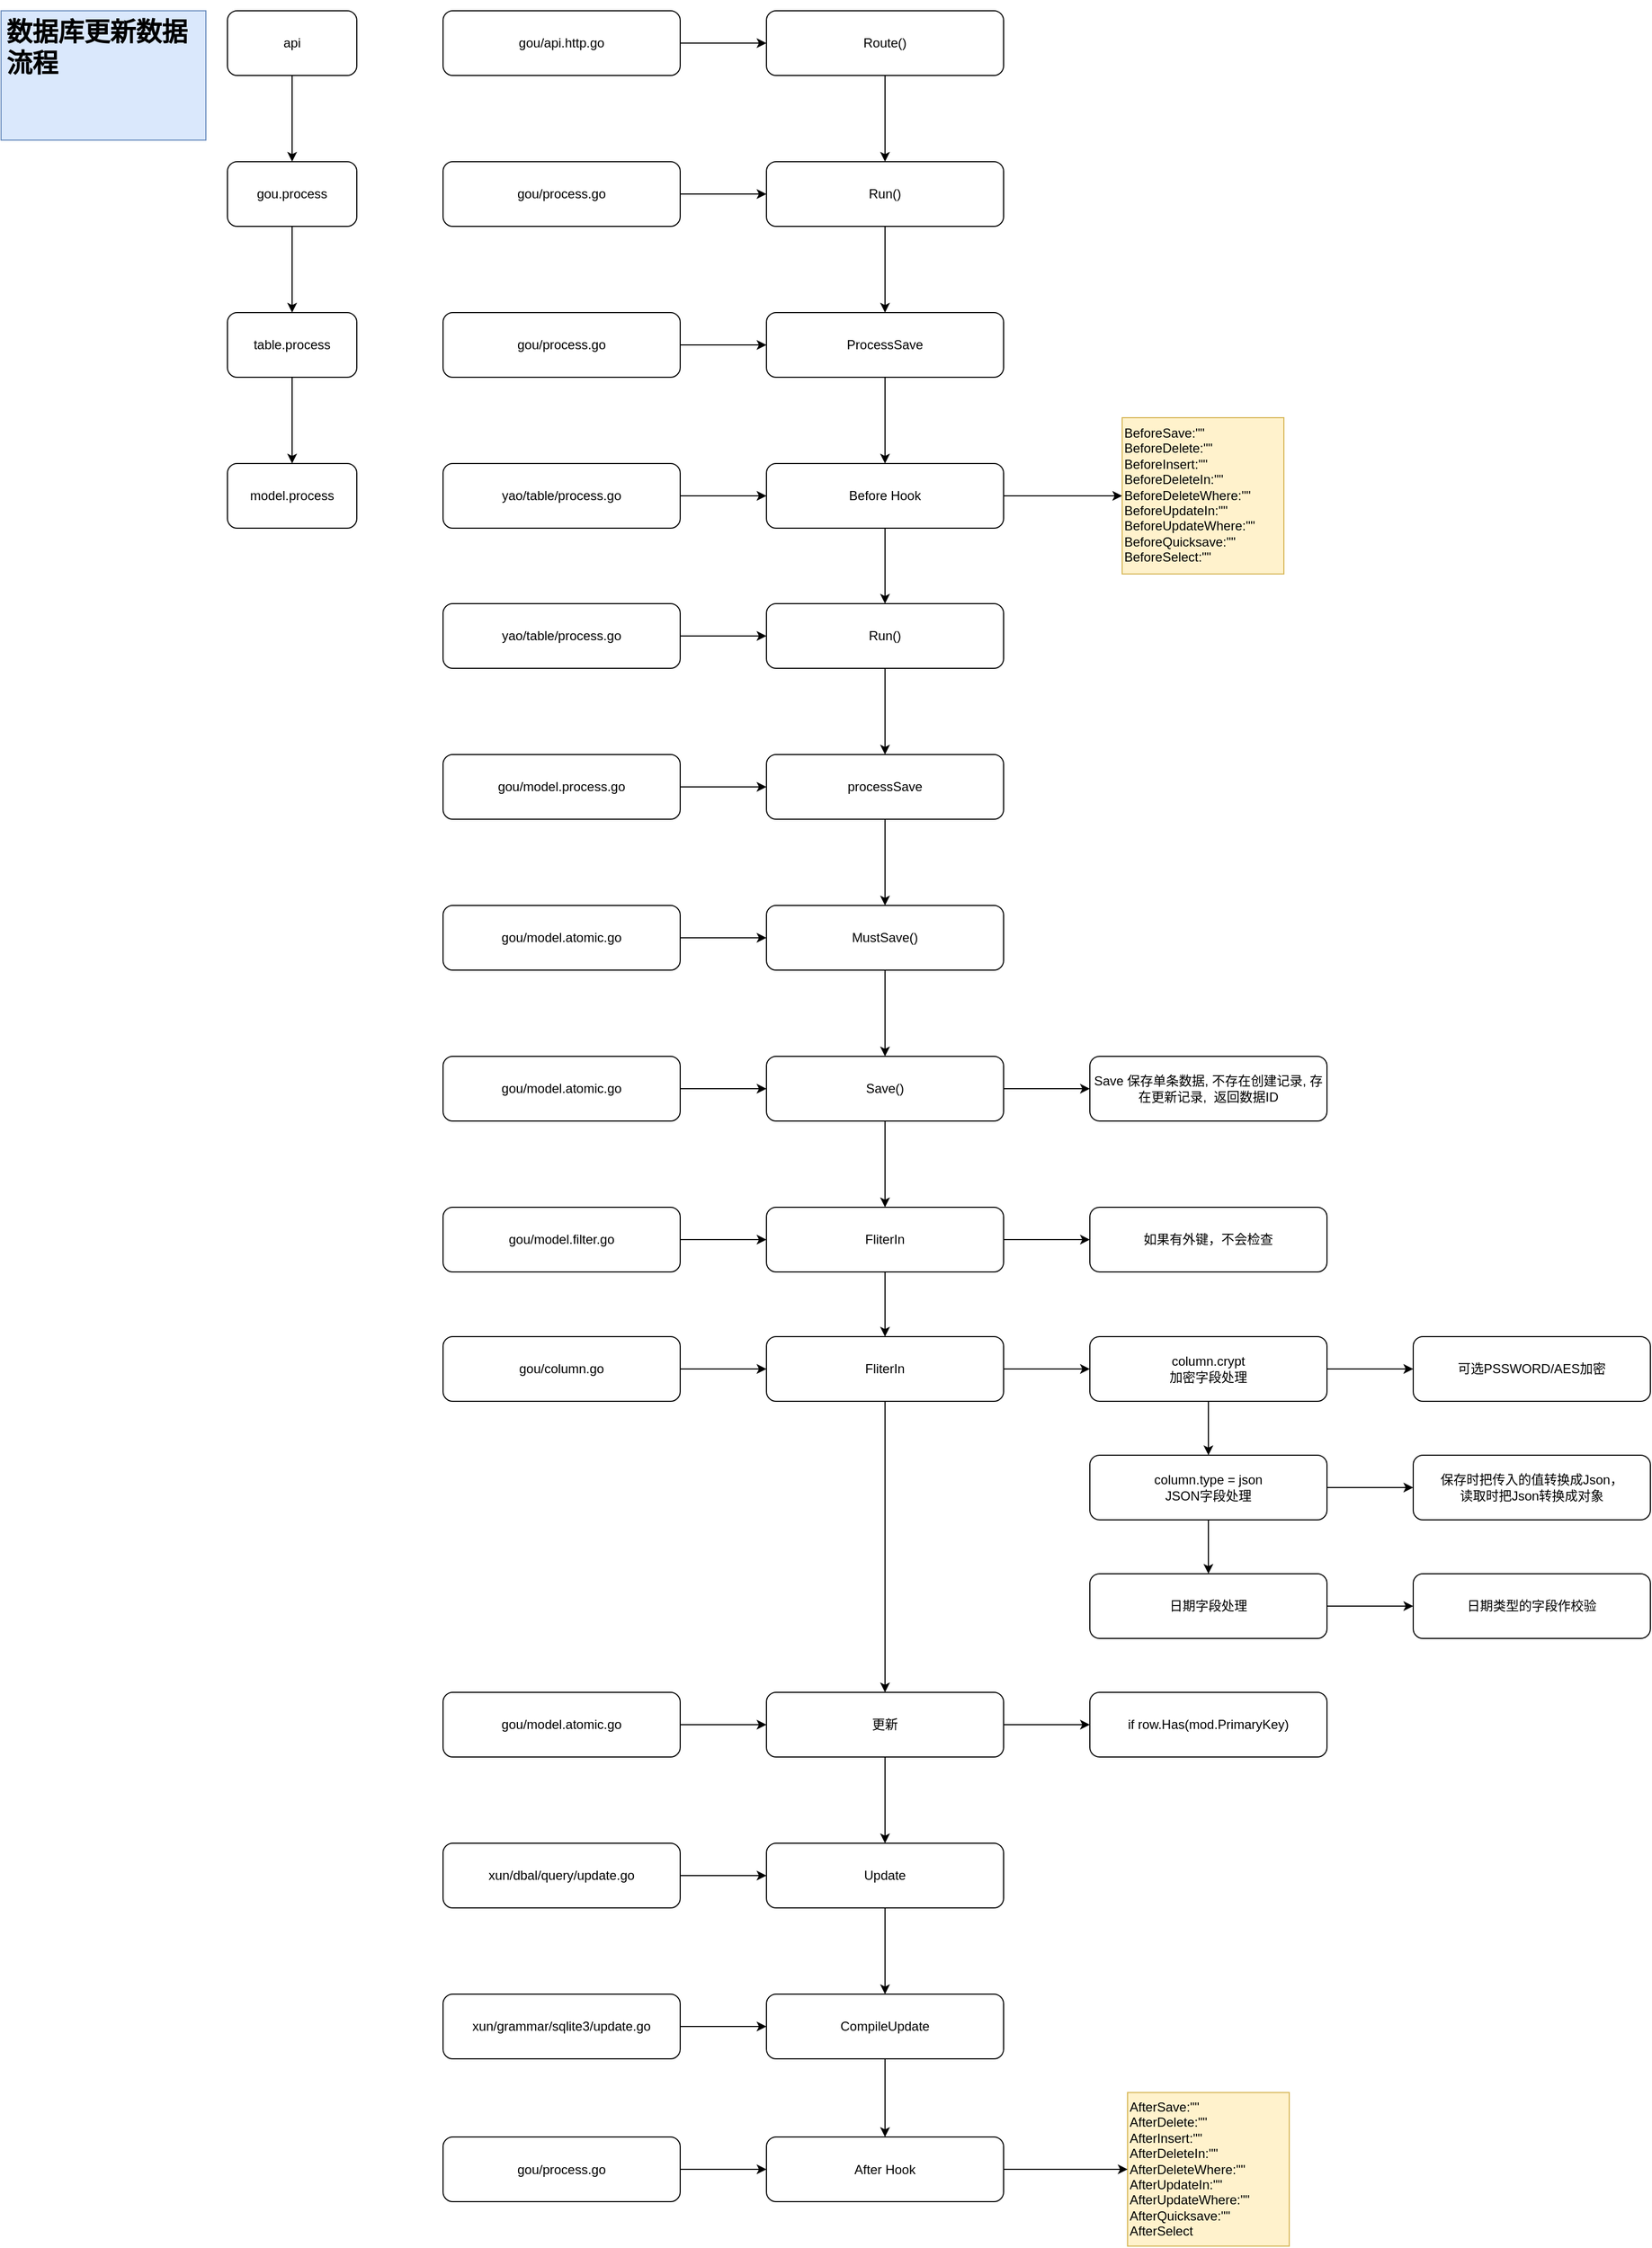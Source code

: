 <mxfile pages="10">
    <diagram id="4q6JMV2QWJp7L5wy0KHO" name="数据库更新流程">
        <mxGraphModel dx="2707" dy="993" grid="1" gridSize="10" guides="1" tooltips="1" connect="1" arrows="1" fold="1" page="1" pageScale="1" pageWidth="827" pageHeight="1169" math="0" shadow="0">
            <root>
                <mxCell id="0"/>
                <mxCell id="1" parent="0"/>
                <mxCell id="AAM7cWJRhjay-pPcj6Ib-11" value="" style="edgeStyle=orthogonalEdgeStyle;rounded=0;orthogonalLoop=1;jettySize=auto;html=1;" parent="1" source="AAM7cWJRhjay-pPcj6Ib-8" target="AAM7cWJRhjay-pPcj6Ib-10" edge="1">
                    <mxGeometry relative="1" as="geometry"/>
                </mxCell>
                <mxCell id="AAM7cWJRhjay-pPcj6Ib-8" value="gou/process.go" style="rounded=1;whiteSpace=wrap;html=1;" parent="1" vertex="1">
                    <mxGeometry x="-380" y="310" width="220" height="60" as="geometry"/>
                </mxCell>
                <mxCell id="AAM7cWJRhjay-pPcj6Ib-35" value="" style="edgeStyle=orthogonalEdgeStyle;rounded=0;orthogonalLoop=1;jettySize=auto;html=1;" parent="1" source="AAM7cWJRhjay-pPcj6Ib-10" target="AAM7cWJRhjay-pPcj6Ib-32" edge="1">
                    <mxGeometry relative="1" as="geometry"/>
                </mxCell>
                <mxCell id="AAM7cWJRhjay-pPcj6Ib-10" value="ProcessSave" style="rounded=1;whiteSpace=wrap;html=1;" parent="1" vertex="1">
                    <mxGeometry x="-80" y="310" width="220" height="60" as="geometry"/>
                </mxCell>
                <mxCell id="AAM7cWJRhjay-pPcj6Ib-17" value="" style="edgeStyle=orthogonalEdgeStyle;rounded=0;orthogonalLoop=1;jettySize=auto;html=1;" parent="1" source="AAM7cWJRhjay-pPcj6Ib-14" target="AAM7cWJRhjay-pPcj6Ib-16" edge="1">
                    <mxGeometry relative="1" as="geometry"/>
                </mxCell>
                <mxCell id="AAM7cWJRhjay-pPcj6Ib-14" value="gou/process.go" style="rounded=1;whiteSpace=wrap;html=1;" parent="1" vertex="1">
                    <mxGeometry x="-380" y="170" width="220" height="60" as="geometry"/>
                </mxCell>
                <mxCell id="AAM7cWJRhjay-pPcj6Ib-29" value="" style="edgeStyle=orthogonalEdgeStyle;rounded=0;orthogonalLoop=1;jettySize=auto;html=1;" parent="1" source="AAM7cWJRhjay-pPcj6Ib-16" target="AAM7cWJRhjay-pPcj6Ib-10" edge="1">
                    <mxGeometry relative="1" as="geometry"/>
                </mxCell>
                <mxCell id="AAM7cWJRhjay-pPcj6Ib-16" value="Run()" style="rounded=1;whiteSpace=wrap;html=1;" parent="1" vertex="1">
                    <mxGeometry x="-80" y="170" width="220" height="60" as="geometry"/>
                </mxCell>
                <mxCell id="AAM7cWJRhjay-pPcj6Ib-26" value="" style="edgeStyle=orthogonalEdgeStyle;rounded=0;orthogonalLoop=1;jettySize=auto;html=1;" parent="1" source="AAM7cWJRhjay-pPcj6Ib-23" target="AAM7cWJRhjay-pPcj6Ib-25" edge="1">
                    <mxGeometry relative="1" as="geometry"/>
                </mxCell>
                <mxCell id="AAM7cWJRhjay-pPcj6Ib-23" value="gou/api.http.go" style="rounded=1;whiteSpace=wrap;html=1;" parent="1" vertex="1">
                    <mxGeometry x="-380" y="30" width="220" height="60" as="geometry"/>
                </mxCell>
                <mxCell id="AAM7cWJRhjay-pPcj6Ib-52" value="" style="edgeStyle=orthogonalEdgeStyle;rounded=0;orthogonalLoop=1;jettySize=auto;html=1;" parent="1" source="AAM7cWJRhjay-pPcj6Ib-25" target="AAM7cWJRhjay-pPcj6Ib-16" edge="1">
                    <mxGeometry relative="1" as="geometry"/>
                </mxCell>
                <mxCell id="AAM7cWJRhjay-pPcj6Ib-25" value="Route()" style="rounded=1;whiteSpace=wrap;html=1;" parent="1" vertex="1">
                    <mxGeometry x="-80" y="30" width="220" height="60" as="geometry"/>
                </mxCell>
                <mxCell id="AAM7cWJRhjay-pPcj6Ib-33" value="" style="edgeStyle=orthogonalEdgeStyle;rounded=0;orthogonalLoop=1;jettySize=auto;html=1;" parent="1" source="AAM7cWJRhjay-pPcj6Ib-30" target="AAM7cWJRhjay-pPcj6Ib-32" edge="1">
                    <mxGeometry relative="1" as="geometry"/>
                </mxCell>
                <mxCell id="AAM7cWJRhjay-pPcj6Ib-30" value="yao/table/process.go" style="rounded=1;whiteSpace=wrap;html=1;" parent="1" vertex="1">
                    <mxGeometry x="-380" y="450" width="220" height="60" as="geometry"/>
                </mxCell>
                <mxCell id="AAM7cWJRhjay-pPcj6Ib-40" value="" style="edgeStyle=orthogonalEdgeStyle;rounded=0;orthogonalLoop=1;jettySize=auto;html=1;" parent="1" source="AAM7cWJRhjay-pPcj6Ib-32" target="AAM7cWJRhjay-pPcj6Ib-38" edge="1">
                    <mxGeometry relative="1" as="geometry"/>
                </mxCell>
                <mxCell id="AAM7cWJRhjay-pPcj6Ib-107" style="edgeStyle=orthogonalEdgeStyle;rounded=0;orthogonalLoop=1;jettySize=auto;html=1;exitX=1;exitY=0.5;exitDx=0;exitDy=0;" parent="1" source="AAM7cWJRhjay-pPcj6Ib-32" target="AAM7cWJRhjay-pPcj6Ib-106" edge="1">
                    <mxGeometry relative="1" as="geometry"/>
                </mxCell>
                <mxCell id="AAM7cWJRhjay-pPcj6Ib-32" value="Before Hook" style="rounded=1;whiteSpace=wrap;html=1;" parent="1" vertex="1">
                    <mxGeometry x="-80" y="450" width="220" height="60" as="geometry"/>
                </mxCell>
                <mxCell id="AAM7cWJRhjay-pPcj6Ib-39" value="" style="edgeStyle=orthogonalEdgeStyle;rounded=0;orthogonalLoop=1;jettySize=auto;html=1;" parent="1" source="AAM7cWJRhjay-pPcj6Ib-36" target="AAM7cWJRhjay-pPcj6Ib-38" edge="1">
                    <mxGeometry relative="1" as="geometry"/>
                </mxCell>
                <mxCell id="AAM7cWJRhjay-pPcj6Ib-36" value="yao/table/process.go" style="rounded=1;whiteSpace=wrap;html=1;" parent="1" vertex="1">
                    <mxGeometry x="-380" y="580" width="220" height="60" as="geometry"/>
                </mxCell>
                <mxCell id="AAM7cWJRhjay-pPcj6Ib-42" value="" style="edgeStyle=orthogonalEdgeStyle;rounded=0;orthogonalLoop=1;jettySize=auto;html=1;" parent="1" source="AAM7cWJRhjay-pPcj6Ib-38" target="AAM7cWJRhjay-pPcj6Ib-41" edge="1">
                    <mxGeometry relative="1" as="geometry"/>
                </mxCell>
                <mxCell id="AAM7cWJRhjay-pPcj6Ib-38" value="Run()" style="rounded=1;whiteSpace=wrap;html=1;" parent="1" vertex="1">
                    <mxGeometry x="-80" y="580" width="220" height="60" as="geometry"/>
                </mxCell>
                <mxCell id="AAM7cWJRhjay-pPcj6Ib-50" value="" style="edgeStyle=orthogonalEdgeStyle;rounded=0;orthogonalLoop=1;jettySize=auto;html=1;" parent="1" source="AAM7cWJRhjay-pPcj6Ib-41" target="AAM7cWJRhjay-pPcj6Ib-48" edge="1">
                    <mxGeometry relative="1" as="geometry"/>
                </mxCell>
                <mxCell id="AAM7cWJRhjay-pPcj6Ib-41" value="processSave" style="rounded=1;whiteSpace=wrap;html=1;" parent="1" vertex="1">
                    <mxGeometry x="-80" y="720" width="220" height="60" as="geometry"/>
                </mxCell>
                <mxCell id="AAM7cWJRhjay-pPcj6Ib-45" value="" style="edgeStyle=orthogonalEdgeStyle;rounded=0;orthogonalLoop=1;jettySize=auto;html=1;" parent="1" source="AAM7cWJRhjay-pPcj6Ib-43" target="AAM7cWJRhjay-pPcj6Ib-41" edge="1">
                    <mxGeometry relative="1" as="geometry"/>
                </mxCell>
                <mxCell id="AAM7cWJRhjay-pPcj6Ib-43" value="gou/model.process.go" style="rounded=1;whiteSpace=wrap;html=1;" parent="1" vertex="1">
                    <mxGeometry x="-380" y="720" width="220" height="60" as="geometry"/>
                </mxCell>
                <mxCell id="AAM7cWJRhjay-pPcj6Ib-49" value="" style="edgeStyle=orthogonalEdgeStyle;rounded=0;orthogonalLoop=1;jettySize=auto;html=1;" parent="1" source="AAM7cWJRhjay-pPcj6Ib-46" target="AAM7cWJRhjay-pPcj6Ib-48" edge="1">
                    <mxGeometry relative="1" as="geometry"/>
                </mxCell>
                <mxCell id="AAM7cWJRhjay-pPcj6Ib-46" value="gou/model.atomic.go" style="rounded=1;whiteSpace=wrap;html=1;" parent="1" vertex="1">
                    <mxGeometry x="-380" y="860" width="220" height="60" as="geometry"/>
                </mxCell>
                <mxCell id="AAM7cWJRhjay-pPcj6Ib-57" value="" style="edgeStyle=orthogonalEdgeStyle;rounded=0;orthogonalLoop=1;jettySize=auto;html=1;" parent="1" source="AAM7cWJRhjay-pPcj6Ib-48" target="AAM7cWJRhjay-pPcj6Ib-55" edge="1">
                    <mxGeometry relative="1" as="geometry"/>
                </mxCell>
                <mxCell id="AAM7cWJRhjay-pPcj6Ib-48" value="MustSave()" style="rounded=1;whiteSpace=wrap;html=1;" parent="1" vertex="1">
                    <mxGeometry x="-80" y="860" width="220" height="60" as="geometry"/>
                </mxCell>
                <mxCell id="AAM7cWJRhjay-pPcj6Ib-56" value="" style="edgeStyle=orthogonalEdgeStyle;rounded=0;orthogonalLoop=1;jettySize=auto;html=1;" parent="1" source="AAM7cWJRhjay-pPcj6Ib-53" target="AAM7cWJRhjay-pPcj6Ib-55" edge="1">
                    <mxGeometry relative="1" as="geometry"/>
                </mxCell>
                <mxCell id="AAM7cWJRhjay-pPcj6Ib-53" value="gou/model.atomic.go" style="rounded=1;whiteSpace=wrap;html=1;" parent="1" vertex="1">
                    <mxGeometry x="-380" y="1000" width="220" height="60" as="geometry"/>
                </mxCell>
                <mxCell id="AAM7cWJRhjay-pPcj6Ib-67" value="" style="edgeStyle=orthogonalEdgeStyle;rounded=0;orthogonalLoop=1;jettySize=auto;html=1;" parent="1" source="AAM7cWJRhjay-pPcj6Ib-55" target="AAM7cWJRhjay-pPcj6Ib-65" edge="1">
                    <mxGeometry relative="1" as="geometry"/>
                </mxCell>
                <mxCell id="AAM7cWJRhjay-pPcj6Ib-72" value="" style="edgeStyle=orthogonalEdgeStyle;rounded=0;orthogonalLoop=1;jettySize=auto;html=1;" parent="1" source="AAM7cWJRhjay-pPcj6Ib-55" target="AAM7cWJRhjay-pPcj6Ib-71" edge="1">
                    <mxGeometry relative="1" as="geometry"/>
                </mxCell>
                <mxCell id="AAM7cWJRhjay-pPcj6Ib-55" value="Save()" style="rounded=1;whiteSpace=wrap;html=1;" parent="1" vertex="1">
                    <mxGeometry x="-80" y="1000" width="220" height="60" as="geometry"/>
                </mxCell>
                <mxCell id="AAM7cWJRhjay-pPcj6Ib-61" value="" style="edgeStyle=orthogonalEdgeStyle;rounded=0;orthogonalLoop=1;jettySize=auto;html=1;" parent="1" source="AAM7cWJRhjay-pPcj6Ib-58" target="AAM7cWJRhjay-pPcj6Ib-60" edge="1">
                    <mxGeometry relative="1" as="geometry"/>
                </mxCell>
                <mxCell id="AAM7cWJRhjay-pPcj6Ib-58" value="gou/column.go" style="rounded=1;whiteSpace=wrap;html=1;" parent="1" vertex="1">
                    <mxGeometry x="-380" y="1260" width="220" height="60" as="geometry"/>
                </mxCell>
                <mxCell id="AAM7cWJRhjay-pPcj6Ib-76" value="" style="edgeStyle=orthogonalEdgeStyle;rounded=0;orthogonalLoop=1;jettySize=auto;html=1;" parent="1" source="AAM7cWJRhjay-pPcj6Ib-60" target="AAM7cWJRhjay-pPcj6Ib-75" edge="1">
                    <mxGeometry relative="1" as="geometry"/>
                </mxCell>
                <mxCell id="AAM7cWJRhjay-pPcj6Ib-91" value="" style="edgeStyle=orthogonalEdgeStyle;rounded=0;orthogonalLoop=1;jettySize=auto;html=1;" parent="1" source="AAM7cWJRhjay-pPcj6Ib-60" target="AAM7cWJRhjay-pPcj6Ib-90" edge="1">
                    <mxGeometry relative="1" as="geometry"/>
                </mxCell>
                <mxCell id="AAM7cWJRhjay-pPcj6Ib-60" value="FliterIn" style="rounded=1;whiteSpace=wrap;html=1;" parent="1" vertex="1">
                    <mxGeometry x="-80" y="1260" width="220" height="60" as="geometry"/>
                </mxCell>
                <mxCell id="AAM7cWJRhjay-pPcj6Ib-66" value="" style="edgeStyle=orthogonalEdgeStyle;rounded=0;orthogonalLoop=1;jettySize=auto;html=1;" parent="1" source="AAM7cWJRhjay-pPcj6Ib-63" target="AAM7cWJRhjay-pPcj6Ib-65" edge="1">
                    <mxGeometry relative="1" as="geometry"/>
                </mxCell>
                <mxCell id="AAM7cWJRhjay-pPcj6Ib-63" value="gou/model.filter.go" style="rounded=1;whiteSpace=wrap;html=1;" parent="1" vertex="1">
                    <mxGeometry x="-380" y="1140" width="220" height="60" as="geometry"/>
                </mxCell>
                <mxCell id="AAM7cWJRhjay-pPcj6Ib-68" value="" style="edgeStyle=orthogonalEdgeStyle;rounded=0;orthogonalLoop=1;jettySize=auto;html=1;" parent="1" source="AAM7cWJRhjay-pPcj6Ib-65" target="AAM7cWJRhjay-pPcj6Ib-60" edge="1">
                    <mxGeometry relative="1" as="geometry"/>
                </mxCell>
                <mxCell id="AAM7cWJRhjay-pPcj6Ib-70" value="" style="edgeStyle=orthogonalEdgeStyle;rounded=0;orthogonalLoop=1;jettySize=auto;html=1;" parent="1" source="AAM7cWJRhjay-pPcj6Ib-65" target="AAM7cWJRhjay-pPcj6Ib-69" edge="1">
                    <mxGeometry relative="1" as="geometry"/>
                </mxCell>
                <mxCell id="AAM7cWJRhjay-pPcj6Ib-65" value="FliterIn" style="rounded=1;whiteSpace=wrap;html=1;" parent="1" vertex="1">
                    <mxGeometry x="-80" y="1140" width="220" height="60" as="geometry"/>
                </mxCell>
                <mxCell id="AAM7cWJRhjay-pPcj6Ib-69" value="如果有外键，不会检查" style="rounded=1;whiteSpace=wrap;html=1;" parent="1" vertex="1">
                    <mxGeometry x="220" y="1140" width="220" height="60" as="geometry"/>
                </mxCell>
                <mxCell id="AAM7cWJRhjay-pPcj6Ib-71" value="Save 保存单条数据, 不存在创建记录, 存在更新记录,&amp;nbsp; 返回数据ID" style="rounded=1;whiteSpace=wrap;html=1;" parent="1" vertex="1">
                    <mxGeometry x="220" y="1000" width="220" height="60" as="geometry"/>
                </mxCell>
                <mxCell id="AAM7cWJRhjay-pPcj6Ib-77" value="" style="edgeStyle=orthogonalEdgeStyle;rounded=0;orthogonalLoop=1;jettySize=auto;html=1;" parent="1" source="AAM7cWJRhjay-pPcj6Ib-73" target="AAM7cWJRhjay-pPcj6Ib-75" edge="1">
                    <mxGeometry relative="1" as="geometry"/>
                </mxCell>
                <mxCell id="AAM7cWJRhjay-pPcj6Ib-73" value="gou/model.atomic.go" style="rounded=1;whiteSpace=wrap;html=1;" parent="1" vertex="1">
                    <mxGeometry x="-380" y="1590" width="220" height="60" as="geometry"/>
                </mxCell>
                <mxCell id="AAM7cWJRhjay-pPcj6Ib-79" value="" style="edgeStyle=orthogonalEdgeStyle;rounded=0;orthogonalLoop=1;jettySize=auto;html=1;" parent="1" source="AAM7cWJRhjay-pPcj6Ib-75" target="AAM7cWJRhjay-pPcj6Ib-78" edge="1">
                    <mxGeometry relative="1" as="geometry"/>
                </mxCell>
                <mxCell id="AAM7cWJRhjay-pPcj6Ib-81" value="" style="edgeStyle=orthogonalEdgeStyle;rounded=0;orthogonalLoop=1;jettySize=auto;html=1;" parent="1" source="AAM7cWJRhjay-pPcj6Ib-75" target="AAM7cWJRhjay-pPcj6Ib-80" edge="1">
                    <mxGeometry relative="1" as="geometry"/>
                </mxCell>
                <mxCell id="AAM7cWJRhjay-pPcj6Ib-75" value="更新" style="rounded=1;whiteSpace=wrap;html=1;" parent="1" vertex="1">
                    <mxGeometry x="-80" y="1590" width="220" height="60" as="geometry"/>
                </mxCell>
                <mxCell id="AAM7cWJRhjay-pPcj6Ib-78" value="if row.Has(mod.PrimaryKey)" style="rounded=1;whiteSpace=wrap;html=1;" parent="1" vertex="1">
                    <mxGeometry x="220" y="1590" width="220" height="60" as="geometry"/>
                </mxCell>
                <mxCell id="AAM7cWJRhjay-pPcj6Ib-86" value="" style="edgeStyle=orthogonalEdgeStyle;rounded=0;orthogonalLoop=1;jettySize=auto;html=1;" parent="1" source="AAM7cWJRhjay-pPcj6Ib-80" target="AAM7cWJRhjay-pPcj6Ib-85" edge="1">
                    <mxGeometry relative="1" as="geometry"/>
                </mxCell>
                <mxCell id="AAM7cWJRhjay-pPcj6Ib-80" value="Update" style="rounded=1;whiteSpace=wrap;html=1;" parent="1" vertex="1">
                    <mxGeometry x="-80" y="1730" width="220" height="60" as="geometry"/>
                </mxCell>
                <mxCell id="AAM7cWJRhjay-pPcj6Ib-84" value="" style="edgeStyle=orthogonalEdgeStyle;rounded=0;orthogonalLoop=1;jettySize=auto;html=1;" parent="1" source="AAM7cWJRhjay-pPcj6Ib-82" target="AAM7cWJRhjay-pPcj6Ib-80" edge="1">
                    <mxGeometry relative="1" as="geometry"/>
                </mxCell>
                <mxCell id="AAM7cWJRhjay-pPcj6Ib-82" value="xun/dbal/query/update.go" style="rounded=1;whiteSpace=wrap;html=1;" parent="1" vertex="1">
                    <mxGeometry x="-380" y="1730" width="220" height="60" as="geometry"/>
                </mxCell>
                <mxCell id="AAM7cWJRhjay-pPcj6Ib-113" value="" style="edgeStyle=orthogonalEdgeStyle;rounded=0;orthogonalLoop=1;jettySize=auto;html=1;" parent="1" source="AAM7cWJRhjay-pPcj6Ib-85" target="AAM7cWJRhjay-pPcj6Ib-112" edge="1">
                    <mxGeometry relative="1" as="geometry"/>
                </mxCell>
                <mxCell id="AAM7cWJRhjay-pPcj6Ib-85" value="CompileUpdate" style="rounded=1;whiteSpace=wrap;html=1;" parent="1" vertex="1">
                    <mxGeometry x="-80" y="1870" width="220" height="60" as="geometry"/>
                </mxCell>
                <mxCell id="AAM7cWJRhjay-pPcj6Ib-89" value="" style="edgeStyle=orthogonalEdgeStyle;rounded=0;orthogonalLoop=1;jettySize=auto;html=1;" parent="1" source="AAM7cWJRhjay-pPcj6Ib-87" target="AAM7cWJRhjay-pPcj6Ib-85" edge="1">
                    <mxGeometry relative="1" as="geometry"/>
                </mxCell>
                <mxCell id="AAM7cWJRhjay-pPcj6Ib-87" value="xun/grammar/sqlite3/update.go" style="rounded=1;whiteSpace=wrap;html=1;" parent="1" vertex="1">
                    <mxGeometry x="-380" y="1870" width="220" height="60" as="geometry"/>
                </mxCell>
                <mxCell id="AAM7cWJRhjay-pPcj6Ib-96" value="" style="edgeStyle=orthogonalEdgeStyle;rounded=0;orthogonalLoop=1;jettySize=auto;html=1;" parent="1" source="AAM7cWJRhjay-pPcj6Ib-90" target="AAM7cWJRhjay-pPcj6Ib-92" edge="1">
                    <mxGeometry relative="1" as="geometry"/>
                </mxCell>
                <mxCell id="AAM7cWJRhjay-pPcj6Ib-98" value="" style="edgeStyle=orthogonalEdgeStyle;rounded=0;orthogonalLoop=1;jettySize=auto;html=1;" parent="1" source="AAM7cWJRhjay-pPcj6Ib-90" target="AAM7cWJRhjay-pPcj6Ib-97" edge="1">
                    <mxGeometry relative="1" as="geometry"/>
                </mxCell>
                <mxCell id="AAM7cWJRhjay-pPcj6Ib-90" value="column.crypt&lt;br&gt;加密字段处理" style="rounded=1;whiteSpace=wrap;html=1;" parent="1" vertex="1">
                    <mxGeometry x="220" y="1260" width="220" height="60" as="geometry"/>
                </mxCell>
                <mxCell id="AAM7cWJRhjay-pPcj6Ib-95" value="" style="edgeStyle=orthogonalEdgeStyle;rounded=0;orthogonalLoop=1;jettySize=auto;html=1;" parent="1" source="AAM7cWJRhjay-pPcj6Ib-92" target="AAM7cWJRhjay-pPcj6Ib-94" edge="1">
                    <mxGeometry relative="1" as="geometry"/>
                </mxCell>
                <mxCell id="AAM7cWJRhjay-pPcj6Ib-100" value="" style="edgeStyle=orthogonalEdgeStyle;rounded=0;orthogonalLoop=1;jettySize=auto;html=1;" parent="1" source="AAM7cWJRhjay-pPcj6Ib-92" target="AAM7cWJRhjay-pPcj6Ib-99" edge="1">
                    <mxGeometry relative="1" as="geometry"/>
                </mxCell>
                <mxCell id="AAM7cWJRhjay-pPcj6Ib-92" value="column.type = json&lt;br&gt;JSON字段处理" style="rounded=1;whiteSpace=wrap;html=1;" parent="1" vertex="1">
                    <mxGeometry x="220" y="1370" width="220" height="60" as="geometry"/>
                </mxCell>
                <mxCell id="AAM7cWJRhjay-pPcj6Ib-102" value="" style="edgeStyle=orthogonalEdgeStyle;rounded=0;orthogonalLoop=1;jettySize=auto;html=1;" parent="1" source="AAM7cWJRhjay-pPcj6Ib-94" target="AAM7cWJRhjay-pPcj6Ib-101" edge="1">
                    <mxGeometry relative="1" as="geometry"/>
                </mxCell>
                <mxCell id="AAM7cWJRhjay-pPcj6Ib-94" value="日期字段处理" style="rounded=1;whiteSpace=wrap;html=1;" parent="1" vertex="1">
                    <mxGeometry x="220" y="1480" width="220" height="60" as="geometry"/>
                </mxCell>
                <mxCell id="AAM7cWJRhjay-pPcj6Ib-97" value="可选PSSWORD/AES加密" style="rounded=1;whiteSpace=wrap;html=1;" parent="1" vertex="1">
                    <mxGeometry x="520" y="1260" width="220" height="60" as="geometry"/>
                </mxCell>
                <mxCell id="AAM7cWJRhjay-pPcj6Ib-99" value="保存时把传入的值转换成Json，&lt;br&gt;读取时把Json转换成对象" style="rounded=1;whiteSpace=wrap;html=1;" parent="1" vertex="1">
                    <mxGeometry x="520" y="1370" width="220" height="60" as="geometry"/>
                </mxCell>
                <mxCell id="AAM7cWJRhjay-pPcj6Ib-101" value="日期类型的字段作校验" style="rounded=1;whiteSpace=wrap;html=1;" parent="1" vertex="1">
                    <mxGeometry x="520" y="1480" width="220" height="60" as="geometry"/>
                </mxCell>
                <mxCell id="AAM7cWJRhjay-pPcj6Ib-105" value="" style="edgeStyle=orthogonalEdgeStyle;rounded=0;orthogonalLoop=1;jettySize=auto;html=1;" parent="1" source="AAM7cWJRhjay-pPcj6Ib-103" target="AAM7cWJRhjay-pPcj6Ib-104" edge="1">
                    <mxGeometry relative="1" as="geometry"/>
                </mxCell>
                <mxCell id="AAM7cWJRhjay-pPcj6Ib-103" value="api" style="rounded=1;whiteSpace=wrap;html=1;" parent="1" vertex="1">
                    <mxGeometry x="-580" y="30" width="120" height="60" as="geometry"/>
                </mxCell>
                <mxCell id="AAM7cWJRhjay-pPcj6Ib-116" value="" style="edgeStyle=orthogonalEdgeStyle;rounded=0;orthogonalLoop=1;jettySize=auto;html=1;" parent="1" source="AAM7cWJRhjay-pPcj6Ib-104" target="AAM7cWJRhjay-pPcj6Ib-115" edge="1">
                    <mxGeometry relative="1" as="geometry"/>
                </mxCell>
                <mxCell id="AAM7cWJRhjay-pPcj6Ib-104" value="gou.process" style="rounded=1;whiteSpace=wrap;html=1;" parent="1" vertex="1">
                    <mxGeometry x="-580" y="170" width="120" height="60" as="geometry"/>
                </mxCell>
                <mxCell id="AAM7cWJRhjay-pPcj6Ib-106" value="&lt;div&gt;BeforeSave:&quot;&quot;&lt;/div&gt;&lt;div&gt;BeforeDelete:&quot;&quot;&lt;/div&gt;&lt;div&gt;BeforeInsert:&quot;&quot;&lt;/div&gt;&lt;div&gt;BeforeDeleteIn:&quot;&quot;&lt;/div&gt;&lt;div&gt;BeforeDeleteWhere:&quot;&quot;&lt;/div&gt;&lt;div&gt;BeforeUpdateIn:&quot;&quot;&lt;/div&gt;&lt;div&gt;BeforeUpdateWhere:&quot;&quot;&lt;/div&gt;&lt;div&gt;&lt;span&gt;BeforeQuicksave:&quot;&quot;&lt;/span&gt;&lt;/div&gt;&lt;div&gt;BeforeSelect:&quot;&quot;&lt;/div&gt;" style="shape=document;whiteSpace=wrap;html=1;boundedLbl=1;size=0;align=left;verticalAlign=top;fillColor=#fff2cc;strokeColor=#d6b656;" parent="1" vertex="1">
                    <mxGeometry x="250" y="407.5" width="150" height="145" as="geometry"/>
                </mxCell>
                <mxCell id="AAM7cWJRhjay-pPcj6Ib-108" value="&lt;div&gt;&lt;span&gt;AfterSave:&quot;&quot;&lt;/span&gt;&lt;br&gt;&lt;/div&gt;&lt;div&gt;&lt;span&gt;AfterDelete:&quot;&quot;&lt;/span&gt;&lt;br&gt;&lt;/div&gt;&lt;div&gt;&lt;span&gt;AfterInsert:&quot;&quot;&lt;/span&gt;&lt;br&gt;&lt;/div&gt;&lt;div&gt;&lt;span&gt;AfterDeleteIn:&quot;&quot;&lt;/span&gt;&lt;br&gt;&lt;/div&gt;&lt;div&gt;&lt;span&gt;AfterDeleteWhere:&quot;&quot;&lt;/span&gt;&lt;br&gt;&lt;/div&gt;&lt;div&gt;&lt;span&gt;AfterUpdateIn:&quot;&quot;&lt;/span&gt;&lt;br&gt;&lt;/div&gt;&lt;div&gt;&lt;span&gt;AfterUpdateWhere:&quot;&quot;&lt;/span&gt;&lt;br&gt;&lt;/div&gt;&lt;div&gt;&lt;span&gt;AfterQuicksave:&quot;&quot;&lt;/span&gt;&lt;br&gt;&lt;/div&gt;&lt;div&gt;&lt;span&gt;AfterSelect&lt;/span&gt;&lt;br&gt;&lt;/div&gt;" style="shape=document;whiteSpace=wrap;html=1;boundedLbl=1;size=0;align=left;verticalAlign=top;fillColor=#fff2cc;strokeColor=#d6b656;" parent="1" vertex="1">
                    <mxGeometry x="255" y="1961.25" width="150" height="142.5" as="geometry"/>
                </mxCell>
                <mxCell id="AAM7cWJRhjay-pPcj6Ib-110" value="" style="edgeStyle=orthogonalEdgeStyle;rounded=0;orthogonalLoop=1;jettySize=auto;html=1;" parent="1" source="AAM7cWJRhjay-pPcj6Ib-111" target="AAM7cWJRhjay-pPcj6Ib-112" edge="1">
                    <mxGeometry relative="1" as="geometry"/>
                </mxCell>
                <mxCell id="AAM7cWJRhjay-pPcj6Ib-111" value="gou/process.go" style="rounded=1;whiteSpace=wrap;html=1;" parent="1" vertex="1">
                    <mxGeometry x="-380" y="2002.5" width="220" height="60" as="geometry"/>
                </mxCell>
                <mxCell id="AAM7cWJRhjay-pPcj6Ib-114" value="" style="edgeStyle=orthogonalEdgeStyle;rounded=0;orthogonalLoop=1;jettySize=auto;html=1;" parent="1" source="AAM7cWJRhjay-pPcj6Ib-112" target="AAM7cWJRhjay-pPcj6Ib-108" edge="1">
                    <mxGeometry relative="1" as="geometry"/>
                </mxCell>
                <mxCell id="AAM7cWJRhjay-pPcj6Ib-112" value="After Hook" style="rounded=1;whiteSpace=wrap;html=1;" parent="1" vertex="1">
                    <mxGeometry x="-80" y="2002.5" width="220" height="60" as="geometry"/>
                </mxCell>
                <mxCell id="AAM7cWJRhjay-pPcj6Ib-118" value="" style="edgeStyle=orthogonalEdgeStyle;rounded=0;orthogonalLoop=1;jettySize=auto;html=1;" parent="1" source="AAM7cWJRhjay-pPcj6Ib-115" target="AAM7cWJRhjay-pPcj6Ib-117" edge="1">
                    <mxGeometry relative="1" as="geometry"/>
                </mxCell>
                <mxCell id="AAM7cWJRhjay-pPcj6Ib-115" value="table.process" style="rounded=1;whiteSpace=wrap;html=1;" parent="1" vertex="1">
                    <mxGeometry x="-580" y="310" width="120" height="60" as="geometry"/>
                </mxCell>
                <mxCell id="AAM7cWJRhjay-pPcj6Ib-117" value="model.process" style="rounded=1;whiteSpace=wrap;html=1;" parent="1" vertex="1">
                    <mxGeometry x="-580" y="450" width="120" height="60" as="geometry"/>
                </mxCell>
                <mxCell id="aWTvnrf7jYt7v-6Bq4SA-1" value="&lt;h1&gt;数据库更新数据流程&lt;/h1&gt;&lt;p&gt;&lt;br&gt;&lt;/p&gt;" style="text;html=1;strokeColor=#6c8ebf;fillColor=#dae8fc;spacing=5;spacingTop=-20;whiteSpace=wrap;overflow=hidden;rounded=0;" vertex="1" parent="1">
                    <mxGeometry x="-790" y="30" width="190" height="120" as="geometry"/>
                </mxCell>
            </root>
        </mxGraphModel>
    </diagram>
    <diagram id="0HdjAJJeohZ_gEebstOU" name="Query执行过程">
        <mxGraphModel dx="4047" dy="1264" grid="1" gridSize="10" guides="1" tooltips="1" connect="1" arrows="1" fold="1" page="1" pageScale="1" pageWidth="827" pageHeight="1169" math="0" shadow="0">
            <root>
                <mxCell id="0"/>
                <mxCell id="1" parent="0"/>
                <mxCell id="9vw2iH_w66iAd9Mb8LxG-9" value="" style="edgeStyle=orthogonalEdgeStyle;curved=1;rounded=0;orthogonalLoop=1;jettySize=auto;html=1;" parent="1" source="9vw2iH_w66iAd9Mb8LxG-1" target="9vw2iH_w66iAd9Mb8LxG-8" edge="1">
                    <mxGeometry relative="1" as="geometry"/>
                </mxCell>
                <mxCell id="9vw2iH_w66iAd9Mb8LxG-11" style="edgeStyle=orthogonalEdgeStyle;curved=1;rounded=0;orthogonalLoop=1;jettySize=auto;html=1;exitX=1;exitY=0.5;exitDx=0;exitDy=0;entryX=0;entryY=0.5;entryDx=0;entryDy=0;" parent="1" source="9vw2iH_w66iAd9Mb8LxG-1" target="9vw2iH_w66iAd9Mb8LxG-10" edge="1">
                    <mxGeometry relative="1" as="geometry"/>
                </mxCell>
                <mxCell id="9vw2iH_w66iAd9Mb8LxG-13" style="edgeStyle=orthogonalEdgeStyle;curved=1;rounded=0;orthogonalLoop=1;jettySize=auto;html=1;exitX=1;exitY=0.5;exitDx=0;exitDy=0;entryX=0;entryY=0.5;entryDx=0;entryDy=0;" parent="1" source="9vw2iH_w66iAd9Mb8LxG-1" target="9vw2iH_w66iAd9Mb8LxG-12" edge="1">
                    <mxGeometry relative="1" as="geometry"/>
                </mxCell>
                <mxCell id="9vw2iH_w66iAd9Mb8LxG-1" value="QueryStackBuilder" style="rounded=1;whiteSpace=wrap;html=1;" parent="1" vertex="1">
                    <mxGeometry x="-140" y="115" width="120" height="60" as="geometry"/>
                </mxCell>
                <mxCell id="9vw2iH_w66iAd9Mb8LxG-3" style="edgeStyle=orthogonalEdgeStyle;curved=1;rounded=0;orthogonalLoop=1;jettySize=auto;html=1;exitX=1;exitY=0.5;exitDx=0;exitDy=0;entryX=0;entryY=0.5;entryDx=0;entryDy=0;" parent="1" source="9vw2iH_w66iAd9Mb8LxG-2" target="9vw2iH_w66iAd9Mb8LxG-1" edge="1">
                    <mxGeometry relative="1" as="geometry">
                        <mxPoint x="-260" y="285" as="sourcePoint"/>
                    </mxGeometry>
                </mxCell>
                <mxCell id="9vw2iH_w66iAd9Mb8LxG-5" style="edgeStyle=orthogonalEdgeStyle;curved=1;rounded=0;orthogonalLoop=1;jettySize=auto;html=1;exitX=1;exitY=0.5;exitDx=0;exitDy=0;entryX=0;entryY=0.5;entryDx=0;entryDy=0;" parent="1" source="9vw2iH_w66iAd9Mb8LxG-2" target="9vw2iH_w66iAd9Mb8LxG-4" edge="1">
                    <mxGeometry relative="1" as="geometry"/>
                </mxCell>
                <mxCell id="9vw2iH_w66iAd9Mb8LxG-2" value="QueryStack&lt;br&gt;查询栈" style="rounded=1;whiteSpace=wrap;html=1;" parent="1" vertex="1">
                    <mxGeometry x="-380" y="195" width="120" height="60" as="geometry"/>
                </mxCell>
                <mxCell id="9vw2iH_w66iAd9Mb8LxG-7" value="" style="edgeStyle=orthogonalEdgeStyle;curved=1;rounded=0;orthogonalLoop=1;jettySize=auto;html=1;" parent="1" source="9vw2iH_w66iAd9Mb8LxG-4" target="9vw2iH_w66iAd9Mb8LxG-6" edge="1">
                    <mxGeometry relative="1" as="geometry"/>
                </mxCell>
                <mxCell id="9vw2iH_w66iAd9Mb8LxG-4" value="QueryStackParam" style="rounded=1;whiteSpace=wrap;html=1;" parent="1" vertex="1">
                    <mxGeometry x="-140" y="335" width="120" height="60" as="geometry"/>
                </mxCell>
                <mxCell id="9vw2iH_w66iAd9Mb8LxG-6" value="QueryParam" style="rounded=1;whiteSpace=wrap;html=1;" parent="1" vertex="1">
                    <mxGeometry x="100" y="335" width="120" height="60" as="geometry"/>
                </mxCell>
                <mxCell id="XFLC6vvb9SGxg-yfXjd_-4" style="edgeStyle=orthogonalEdgeStyle;curved=1;rounded=0;orthogonalLoop=1;jettySize=auto;html=1;exitX=1;exitY=0.5;exitDx=0;exitDy=0;" parent="1" source="9vw2iH_w66iAd9Mb8LxG-8" target="KgaDuPcTvqmgSFb9li3d-1" edge="1">
                    <mxGeometry relative="1" as="geometry"/>
                </mxCell>
                <mxCell id="9vw2iH_w66iAd9Mb8LxG-8" value="query.Query" style="rounded=1;whiteSpace=wrap;html=1;" parent="1" vertex="1">
                    <mxGeometry x="100" y="105" width="120" height="60" as="geometry"/>
                </mxCell>
                <mxCell id="9vw2iH_w66iAd9Mb8LxG-10" value="Model" style="rounded=1;whiteSpace=wrap;html=1;" parent="1" vertex="1">
                    <mxGeometry x="100" y="15" width="120" height="60" as="geometry"/>
                </mxCell>
                <mxCell id="9vw2iH_w66iAd9Mb8LxG-12" value="ColumnMap" style="rounded=1;whiteSpace=wrap;html=1;" parent="1" vertex="1">
                    <mxGeometry x="100" y="205" width="120" height="60" as="geometry"/>
                </mxCell>
                <mxCell id="9vw2iH_w66iAd9Mb8LxG-22" value="" style="edgeStyle=orthogonalEdgeStyle;curved=1;rounded=0;orthogonalLoop=1;jettySize=auto;html=1;" parent="1" source="9vw2iH_w66iAd9Mb8LxG-20" target="9vw2iH_w66iAd9Mb8LxG-21" edge="1">
                    <mxGeometry relative="1" as="geometry"/>
                </mxCell>
                <mxCell id="9vw2iH_w66iAd9Mb8LxG-20" value="QueryStack" style="rounded=1;whiteSpace=wrap;html=1;fillColor=#dae8fc;strokeColor=#6c8ebf;" parent="1" vertex="1">
                    <mxGeometry x="-260" y="555" width="120" height="60" as="geometry"/>
                </mxCell>
                <mxCell id="9vw2iH_w66iAd9Mb8LxG-26" value="" style="edgeStyle=orthogonalEdgeStyle;curved=1;rounded=0;orthogonalLoop=1;jettySize=auto;html=1;" parent="1" source="9vw2iH_w66iAd9Mb8LxG-21" target="9vw2iH_w66iAd9Mb8LxG-25" edge="1">
                    <mxGeometry relative="1" as="geometry"/>
                </mxCell>
                <mxCell id="9vw2iH_w66iAd9Mb8LxG-21" value="paginate" style="rounded=1;whiteSpace=wrap;html=1;" parent="1" vertex="1">
                    <mxGeometry x="-260" y="705" width="120" height="60" as="geometry"/>
                </mxCell>
                <mxCell id="9vw2iH_w66iAd9Mb8LxG-31" value="" style="edgeStyle=orthogonalEdgeStyle;curved=1;rounded=0;orthogonalLoop=1;jettySize=auto;html=1;" parent="1" source="9vw2iH_w66iAd9Mb8LxG-25" target="9vw2iH_w66iAd9Mb8LxG-30" edge="1">
                    <mxGeometry relative="1" as="geometry"/>
                </mxCell>
                <mxCell id="9vw2iH_w66iAd9Mb8LxG-25" value="builder.Query&lt;br&gt;MustPaginate" style="rounded=1;whiteSpace=wrap;html=1;" parent="1" vertex="1">
                    <mxGeometry x="-60" y="705" width="120" height="60" as="geometry"/>
                </mxCell>
                <mxCell id="9vw2iH_w66iAd9Mb8LxG-62" value="" style="edgeStyle=orthogonalEdgeStyle;curved=1;rounded=0;orthogonalLoop=1;jettySize=auto;html=1;" parent="1" source="9vw2iH_w66iAd9Mb8LxG-30" target="9vw2iH_w66iAd9Mb8LxG-61" edge="1">
                    <mxGeometry relative="1" as="geometry"/>
                </mxCell>
                <mxCell id="9vw2iH_w66iAd9Mb8LxG-30" value="Paginate" style="rounded=1;whiteSpace=wrap;html=1;" parent="1" vertex="1">
                    <mxGeometry x="140" y="705" width="120" height="60" as="geometry"/>
                </mxCell>
                <mxCell id="9vw2iH_w66iAd9Mb8LxG-143" style="edgeStyle=orthogonalEdgeStyle;curved=1;rounded=0;orthogonalLoop=1;jettySize=auto;html=1;exitX=0.5;exitY=1;exitDx=0;exitDy=0;entryX=0.5;entryY=0;entryDx=0;entryDy=0;" parent="1" source="9vw2iH_w66iAd9Mb8LxG-33" target="9vw2iH_w66iAd9Mb8LxG-35" edge="1">
                    <mxGeometry relative="1" as="geometry"/>
                </mxCell>
                <mxCell id="9vw2iH_w66iAd9Mb8LxG-33" value="gou/model.atomic.go" style="rounded=1;whiteSpace=wrap;html=1;" parent="1" vertex="1">
                    <mxGeometry x="-460" y="435" width="120" height="60" as="geometry"/>
                </mxCell>
                <mxCell id="9vw2iH_w66iAd9Mb8LxG-38" style="edgeStyle=orthogonalEdgeStyle;curved=1;rounded=0;orthogonalLoop=1;jettySize=auto;html=1;exitX=1;exitY=0.5;exitDx=0;exitDy=0;" parent="1" source="9vw2iH_w66iAd9Mb8LxG-34" target="9vw2iH_w66iAd9Mb8LxG-21" edge="1">
                    <mxGeometry relative="1" as="geometry"/>
                </mxCell>
                <mxCell id="9vw2iH_w66iAd9Mb8LxG-34" value="MustPaginate" style="rounded=1;whiteSpace=wrap;html=1;" parent="1" vertex="1">
                    <mxGeometry x="-460" y="705" width="120" height="60" as="geometry"/>
                </mxCell>
                <mxCell id="9vw2iH_w66iAd9Mb8LxG-36" value="" style="edgeStyle=orthogonalEdgeStyle;curved=1;rounded=0;orthogonalLoop=1;jettySize=auto;html=1;" parent="1" source="9vw2iH_w66iAd9Mb8LxG-35" target="9vw2iH_w66iAd9Mb8LxG-34" edge="1">
                    <mxGeometry relative="1" as="geometry"/>
                </mxCell>
                <mxCell id="9vw2iH_w66iAd9Mb8LxG-35" value="Model" style="rounded=1;whiteSpace=wrap;html=1;fillColor=#dae8fc;strokeColor=#6c8ebf;" parent="1" vertex="1">
                    <mxGeometry x="-460" y="555" width="120" height="60" as="geometry"/>
                </mxCell>
                <mxCell id="9vw2iH_w66iAd9Mb8LxG-44" value="" style="edgeStyle=orthogonalEdgeStyle;curved=1;rounded=0;orthogonalLoop=1;jettySize=auto;html=1;" parent="1" source="9vw2iH_w66iAd9Mb8LxG-39" target="9vw2iH_w66iAd9Mb8LxG-34" edge="1">
                    <mxGeometry relative="1" as="geometry"/>
                </mxCell>
                <mxCell id="9vw2iH_w66iAd9Mb8LxG-39" value="processPaginate" style="rounded=1;whiteSpace=wrap;html=1;" parent="1" vertex="1">
                    <mxGeometry x="-660" y="705" width="120" height="60" as="geometry"/>
                </mxCell>
                <mxCell id="XFLC6vvb9SGxg-yfXjd_-17" value="" style="edgeStyle=orthogonalEdgeStyle;curved=1;rounded=0;orthogonalLoop=1;jettySize=auto;html=1;" parent="1" source="9vw2iH_w66iAd9Mb8LxG-41" target="XFLC6vvb9SGxg-yfXjd_-16" edge="1">
                    <mxGeometry relative="1" as="geometry"/>
                </mxCell>
                <mxCell id="9vw2iH_w66iAd9Mb8LxG-41" value="gou/model.process.go" style="rounded=1;whiteSpace=wrap;html=1;" parent="1" vertex="1">
                    <mxGeometry x="-660" y="435" width="120" height="60" as="geometry"/>
                </mxCell>
                <mxCell id="9vw2iH_w66iAd9Mb8LxG-51" value="" style="edgeStyle=orthogonalEdgeStyle;curved=1;rounded=0;orthogonalLoop=1;jettySize=auto;html=1;entryX=0.5;entryY=0;entryDx=0;entryDy=0;exitX=0.5;exitY=1;exitDx=0;exitDy=0;" parent="1" source="9vw2iH_w66iAd9Mb8LxG-48" target="9vw2iH_w66iAd9Mb8LxG-25" edge="1">
                    <mxGeometry relative="1" as="geometry">
                        <mxPoint x="200" y="575" as="targetPoint"/>
                    </mxGeometry>
                </mxCell>
                <mxCell id="wagm8GXT-jJfZ06G-gbX-2" style="edgeStyle=orthogonalEdgeStyle;curved=1;rounded=0;orthogonalLoop=1;jettySize=auto;html=1;exitX=0.5;exitY=1;exitDx=0;exitDy=0;" parent="1" source="9vw2iH_w66iAd9Mb8LxG-48" target="9vw2iH_w66iAd9Mb8LxG-30" edge="1">
                    <mxGeometry relative="1" as="geometry"/>
                </mxCell>
                <mxCell id="wagm8GXT-jJfZ06G-gbX-3" style="edgeStyle=orthogonalEdgeStyle;curved=1;rounded=0;orthogonalLoop=1;jettySize=auto;html=1;exitX=0.5;exitY=1;exitDx=0;exitDy=0;" parent="1" source="9vw2iH_w66iAd9Mb8LxG-48" target="9vw2iH_w66iAd9Mb8LxG-61" edge="1">
                    <mxGeometry relative="1" as="geometry"/>
                </mxCell>
                <mxCell id="9vw2iH_w66iAd9Mb8LxG-48" value="xun/dbal/query/paginate.go" style="rounded=1;whiteSpace=wrap;html=1;" parent="1" vertex="1">
                    <mxGeometry x="110" y="555" width="180" height="60" as="geometry"/>
                </mxCell>
                <mxCell id="9vw2iH_w66iAd9Mb8LxG-87" value="" style="edgeStyle=orthogonalEdgeStyle;curved=1;rounded=0;orthogonalLoop=1;jettySize=auto;html=1;" parent="1" source="9vw2iH_w66iAd9Mb8LxG-52" target="9vw2iH_w66iAd9Mb8LxG-67" edge="1">
                    <mxGeometry relative="1" as="geometry"/>
                </mxCell>
                <mxCell id="9vw2iH_w66iAd9Mb8LxG-52" value="forPage" style="rounded=1;whiteSpace=wrap;html=1;" parent="1" vertex="1">
                    <mxGeometry x="355" y="805" width="120" height="60" as="geometry"/>
                </mxCell>
                <mxCell id="9vw2iH_w66iAd9Mb8LxG-92" value="" style="edgeStyle=orthogonalEdgeStyle;curved=1;rounded=0;orthogonalLoop=1;jettySize=auto;html=1;" parent="1" source="9vw2iH_w66iAd9Mb8LxG-54" target="9vw2iH_w66iAd9Mb8LxG-91" edge="1">
                    <mxGeometry relative="1" as="geometry"/>
                </mxCell>
                <mxCell id="9vw2iH_w66iAd9Mb8LxG-54" value="Get" style="rounded=1;whiteSpace=wrap;html=1;" parent="1" vertex="1">
                    <mxGeometry x="587" y="705" width="120" height="60" as="geometry"/>
                </mxCell>
                <mxCell id="9vw2iH_w66iAd9Mb8LxG-65" style="edgeStyle=orthogonalEdgeStyle;curved=1;rounded=0;orthogonalLoop=1;jettySize=auto;html=1;exitX=0.5;exitY=1;exitDx=0;exitDy=0;entryX=0.5;entryY=0;entryDx=0;entryDy=0;" parent="1" source="9vw2iH_w66iAd9Mb8LxG-56" target="9vw2iH_w66iAd9Mb8LxG-54" edge="1">
                    <mxGeometry relative="1" as="geometry">
                        <mxPoint x="647" y="595" as="targetPoint"/>
                    </mxGeometry>
                </mxCell>
                <mxCell id="9vw2iH_w66iAd9Mb8LxG-56" value="xun/dbal/query/query.go" style="rounded=1;whiteSpace=wrap;html=1;" parent="1" vertex="1">
                    <mxGeometry x="557" y="555" width="180" height="60" as="geometry"/>
                </mxCell>
                <mxCell id="9vw2iH_w66iAd9Mb8LxG-66" style="edgeStyle=orthogonalEdgeStyle;curved=1;rounded=0;orthogonalLoop=1;jettySize=auto;html=1;exitX=1;exitY=0.5;exitDx=0;exitDy=0;" parent="1" source="9vw2iH_w66iAd9Mb8LxG-61" target="9vw2iH_w66iAd9Mb8LxG-54" edge="1">
                    <mxGeometry relative="1" as="geometry"/>
                </mxCell>
                <mxCell id="9vw2iH_w66iAd9Mb8LxG-86" value="" style="edgeStyle=orthogonalEdgeStyle;curved=1;rounded=0;orthogonalLoop=1;jettySize=auto;html=1;" parent="1" source="9vw2iH_w66iAd9Mb8LxG-61" target="9vw2iH_w66iAd9Mb8LxG-52" edge="1">
                    <mxGeometry relative="1" as="geometry"/>
                </mxCell>
                <mxCell id="9vw2iH_w66iAd9Mb8LxG-61" value="getCountForPagination" style="rounded=1;whiteSpace=wrap;html=1;" parent="1" vertex="1">
                    <mxGeometry x="340" y="705" width="150" height="60" as="geometry"/>
                </mxCell>
                <mxCell id="9vw2iH_w66iAd9Mb8LxG-81" value="" style="edgeStyle=orthogonalEdgeStyle;curved=1;rounded=0;orthogonalLoop=1;jettySize=auto;html=1;" parent="1" source="9vw2iH_w66iAd9Mb8LxG-67" target="9vw2iH_w66iAd9Mb8LxG-80" edge="1">
                    <mxGeometry relative="1" as="geometry"/>
                </mxCell>
                <mxCell id="9vw2iH_w66iAd9Mb8LxG-67" value="Offset" style="rounded=1;whiteSpace=wrap;html=1;" parent="1" vertex="1">
                    <mxGeometry x="355" y="915" width="120" height="60" as="geometry"/>
                </mxCell>
                <mxCell id="9vw2iH_w66iAd9Mb8LxG-89" style="edgeStyle=orthogonalEdgeStyle;curved=1;rounded=0;orthogonalLoop=1;jettySize=auto;html=1;exitX=1;exitY=0.5;exitDx=0;exitDy=0;" parent="1" source="9vw2iH_w66iAd9Mb8LxG-74" target="9vw2iH_w66iAd9Mb8LxG-67" edge="1">
                    <mxGeometry relative="1" as="geometry"/>
                </mxCell>
                <mxCell id="9vw2iH_w66iAd9Mb8LxG-90" style="edgeStyle=orthogonalEdgeStyle;curved=1;rounded=0;orthogonalLoop=1;jettySize=auto;html=1;exitX=1;exitY=0.5;exitDx=0;exitDy=0;entryX=0;entryY=0.5;entryDx=0;entryDy=0;" parent="1" source="9vw2iH_w66iAd9Mb8LxG-74" target="9vw2iH_w66iAd9Mb8LxG-80" edge="1">
                    <mxGeometry relative="1" as="geometry"/>
                </mxCell>
                <mxCell id="9vw2iH_w66iAd9Mb8LxG-74" value="xun/dbal/query/limit.go" style="rounded=1;whiteSpace=wrap;html=1;" parent="1" vertex="1">
                    <mxGeometry x="80" y="964" width="180" height="60" as="geometry"/>
                </mxCell>
                <mxCell id="9vw2iH_w66iAd9Mb8LxG-88" style="edgeStyle=orthogonalEdgeStyle;curved=1;rounded=0;orthogonalLoop=1;jettySize=auto;html=1;exitX=1;exitY=0.5;exitDx=0;exitDy=0;entryX=0;entryY=0.5;entryDx=0;entryDy=0;" parent="1" source="9vw2iH_w66iAd9Mb8LxG-80" target="9vw2iH_w66iAd9Mb8LxG-54" edge="1">
                    <mxGeometry relative="1" as="geometry"/>
                </mxCell>
                <mxCell id="9vw2iH_w66iAd9Mb8LxG-80" value="Limit" style="rounded=1;whiteSpace=wrap;html=1;" parent="1" vertex="1">
                    <mxGeometry x="355" y="1015" width="120" height="60" as="geometry"/>
                </mxCell>
                <mxCell id="9vw2iH_w66iAd9Mb8LxG-94" value="" style="edgeStyle=orthogonalEdgeStyle;curved=1;rounded=0;orthogonalLoop=1;jettySize=auto;html=1;" parent="1" source="9vw2iH_w66iAd9Mb8LxG-91" target="9vw2iH_w66iAd9Mb8LxG-127" edge="1">
                    <mxGeometry relative="1" as="geometry">
                        <mxPoint x="950" y="735" as="targetPoint"/>
                    </mxGeometry>
                </mxCell>
                <mxCell id="9vw2iH_w66iAd9Mb8LxG-91" value="DB()" style="rounded=1;whiteSpace=wrap;html=1;" parent="1" vertex="1">
                    <mxGeometry x="787" y="705" width="120" height="60" as="geometry"/>
                </mxCell>
                <mxCell id="9vw2iH_w66iAd9Mb8LxG-100" style="edgeStyle=orthogonalEdgeStyle;curved=1;rounded=0;orthogonalLoop=1;jettySize=auto;html=1;exitX=0.5;exitY=1;exitDx=0;exitDy=0;" parent="1" source="9vw2iH_w66iAd9Mb8LxG-95" target="9vw2iH_w66iAd9Mb8LxG-91" edge="1">
                    <mxGeometry relative="1" as="geometry">
                        <mxPoint x="847" y="595" as="targetPoint"/>
                    </mxGeometry>
                </mxCell>
                <mxCell id="9vw2iH_w66iAd9Mb8LxG-95" value="xun/dbal/query/connection.go" style="rounded=1;whiteSpace=wrap;html=1;" parent="1" vertex="1">
                    <mxGeometry x="757" y="555" width="180" height="60" as="geometry"/>
                </mxCell>
                <mxCell id="9vw2iH_w66iAd9Mb8LxG-104" value="" style="edgeStyle=orthogonalEdgeStyle;curved=1;rounded=0;orthogonalLoop=1;jettySize=auto;html=1;" parent="1" source="9vw2iH_w66iAd9Mb8LxG-101" target="9vw2iH_w66iAd9Mb8LxG-103" edge="1">
                    <mxGeometry relative="1" as="geometry"/>
                </mxCell>
                <mxCell id="9vw2iH_w66iAd9Mb8LxG-101" value="dbal/query/builder.go" style="rounded=1;whiteSpace=wrap;html=1;" parent="1" vertex="1">
                    <mxGeometry x="570" y="964" width="180" height="60" as="geometry"/>
                </mxCell>
                <mxCell id="9vw2iH_w66iAd9Mb8LxG-108" style="edgeStyle=orthogonalEdgeStyle;curved=1;rounded=0;orthogonalLoop=1;jettySize=auto;html=1;exitX=0.5;exitY=0;exitDx=0;exitDy=0;" parent="1" source="9vw2iH_w66iAd9Mb8LxG-103" target="9vw2iH_w66iAd9Mb8LxG-91" edge="1">
                    <mxGeometry relative="1" as="geometry"/>
                </mxCell>
                <mxCell id="9vw2iH_w66iAd9Mb8LxG-139" value="" style="edgeStyle=orthogonalEdgeStyle;curved=1;rounded=0;orthogonalLoop=1;jettySize=auto;html=1;" parent="1" source="9vw2iH_w66iAd9Mb8LxG-103" target="9vw2iH_w66iAd9Mb8LxG-138" edge="1">
                    <mxGeometry relative="1" as="geometry"/>
                </mxCell>
                <mxCell id="9vw2iH_w66iAd9Mb8LxG-103" value="连接数据库类型&lt;br&gt;new()" style="rounded=1;whiteSpace=wrap;html=1;" parent="1" vertex="1">
                    <mxGeometry x="807" y="964" width="80" height="60" as="geometry"/>
                </mxCell>
                <mxCell id="XFLC6vvb9SGxg-yfXjd_-11" value="" style="edgeStyle=orthogonalEdgeStyle;curved=1;rounded=0;orthogonalLoop=1;jettySize=auto;html=1;" parent="1" source="9vw2iH_w66iAd9Mb8LxG-109" target="XFLC6vvb9SGxg-yfXjd_-10" edge="1">
                    <mxGeometry relative="1" as="geometry"/>
                </mxCell>
                <mxCell id="9vw2iH_w66iAd9Mb8LxG-109" value="stmt.Query" style="rounded=1;whiteSpace=wrap;html=1;" parent="1" vertex="1">
                    <mxGeometry x="1400" y="705" width="120" height="60" as="geometry"/>
                </mxCell>
                <mxCell id="9vw2iH_w66iAd9Mb8LxG-114" style="edgeStyle=orthogonalEdgeStyle;curved=1;rounded=0;orthogonalLoop=1;jettySize=auto;html=1;exitX=0.5;exitY=1;exitDx=0;exitDy=0;" parent="1" source="9vw2iH_w66iAd9Mb8LxG-112" target="9vw2iH_w66iAd9Mb8LxG-109" edge="1">
                    <mxGeometry relative="1" as="geometry"/>
                </mxCell>
                <mxCell id="XFLC6vvb9SGxg-yfXjd_-6" style="edgeStyle=orthogonalEdgeStyle;curved=1;rounded=0;orthogonalLoop=1;jettySize=auto;html=1;exitX=0.5;exitY=1;exitDx=0;exitDy=0;" parent="1" source="9vw2iH_w66iAd9Mb8LxG-112" target="9vw2iH_w66iAd9Mb8LxG-115" edge="1">
                    <mxGeometry relative="1" as="geometry"/>
                </mxCell>
                <mxCell id="9vw2iH_w66iAd9Mb8LxG-112" value="&lt;span&gt;标准库&lt;/span&gt;&lt;br&gt;&lt;div&gt;/sql/sql.go&lt;/div&gt;" style="rounded=1;whiteSpace=wrap;html=1;" parent="1" vertex="1">
                    <mxGeometry x="1280" y="555" width="180" height="60" as="geometry"/>
                </mxCell>
                <mxCell id="9vw2iH_w66iAd9Mb8LxG-142" style="edgeStyle=orthogonalEdgeStyle;curved=1;rounded=0;orthogonalLoop=1;jettySize=auto;html=1;exitX=1;exitY=0.5;exitDx=0;exitDy=0;" parent="1" source="9vw2iH_w66iAd9Mb8LxG-115" target="9vw2iH_w66iAd9Mb8LxG-109" edge="1">
                    <mxGeometry relative="1" as="geometry"/>
                </mxCell>
                <mxCell id="9vw2iH_w66iAd9Mb8LxG-115" value="db.Prepare" style="rounded=1;whiteSpace=wrap;html=1;" parent="1" vertex="1">
                    <mxGeometry x="1230" y="705" width="120" height="60" as="geometry"/>
                </mxCell>
                <mxCell id="9vw2iH_w66iAd9Mb8LxG-125" value="" style="edgeStyle=orthogonalEdgeStyle;curved=1;rounded=0;orthogonalLoop=1;jettySize=auto;html=1;" parent="1" source="9vw2iH_w66iAd9Mb8LxG-122" target="9vw2iH_w66iAd9Mb8LxG-127" edge="1">
                    <mxGeometry relative="1" as="geometry">
                        <mxPoint x="1090" y="595" as="targetPoint"/>
                    </mxGeometry>
                </mxCell>
                <mxCell id="9vw2iH_w66iAd9Mb8LxG-122" value="xun/dbal/query/query.go" style="rounded=1;whiteSpace=wrap;html=1;" parent="1" vertex="1">
                    <mxGeometry x="1000" y="555" width="180" height="60" as="geometry"/>
                </mxCell>
                <mxCell id="9vw2iH_w66iAd9Mb8LxG-135" value="" style="edgeStyle=orthogonalEdgeStyle;curved=1;rounded=0;orthogonalLoop=1;jettySize=auto;html=1;" parent="1" source="9vw2iH_w66iAd9Mb8LxG-127" target="9vw2iH_w66iAd9Mb8LxG-130" edge="1">
                    <mxGeometry relative="1" as="geometry"/>
                </mxCell>
                <mxCell id="9vw2iH_w66iAd9Mb8LxG-141" style="edgeStyle=orthogonalEdgeStyle;curved=1;rounded=0;orthogonalLoop=1;jettySize=auto;html=1;exitX=1;exitY=0.5;exitDx=0;exitDy=0;" parent="1" source="9vw2iH_w66iAd9Mb8LxG-127" target="9vw2iH_w66iAd9Mb8LxG-115" edge="1">
                    <mxGeometry relative="1" as="geometry"/>
                </mxCell>
                <mxCell id="9vw2iH_w66iAd9Mb8LxG-127" value="ToSQL" style="rounded=1;whiteSpace=wrap;html=1;" parent="1" vertex="1">
                    <mxGeometry x="1030" y="705" width="120" height="60" as="geometry"/>
                </mxCell>
                <mxCell id="9vw2iH_w66iAd9Mb8LxG-137" value="" style="edgeStyle=orthogonalEdgeStyle;curved=1;rounded=0;orthogonalLoop=1;jettySize=auto;html=1;" parent="1" source="9vw2iH_w66iAd9Mb8LxG-130" target="9vw2iH_w66iAd9Mb8LxG-136" edge="1">
                    <mxGeometry relative="1" as="geometry"/>
                </mxCell>
                <mxCell id="9vw2iH_w66iAd9Mb8LxG-130" value="CompileSelect" style="rounded=1;whiteSpace=wrap;html=1;" parent="1" vertex="1">
                    <mxGeometry x="1025" y="825" width="130" height="60" as="geometry"/>
                </mxCell>
                <mxCell id="9vw2iH_w66iAd9Mb8LxG-136" value="不同的数据库有不同的Grammar" style="rounded=1;whiteSpace=wrap;html=1;" parent="1" vertex="1">
                    <mxGeometry x="1025" y="964" width="130" height="60" as="geometry"/>
                </mxCell>
                <mxCell id="9vw2iH_w66iAd9Mb8LxG-140" value="" style="edgeStyle=orthogonalEdgeStyle;curved=1;rounded=0;orthogonalLoop=1;jettySize=auto;html=1;" parent="1" source="9vw2iH_w66iAd9Mb8LxG-138" target="9vw2iH_w66iAd9Mb8LxG-136" edge="1">
                    <mxGeometry relative="1" as="geometry"/>
                </mxCell>
                <mxCell id="9vw2iH_w66iAd9Mb8LxG-138" value="根据数据库类型选择语法适配器&lt;br&gt;newGrammar" style="rounded=1;whiteSpace=wrap;html=1;" parent="1" vertex="1">
                    <mxGeometry x="795.5" y="1095" width="103" height="60" as="geometry"/>
                </mxCell>
                <mxCell id="9vw2iH_w66iAd9Mb8LxG-147" value="" style="edgeStyle=orthogonalEdgeStyle;curved=1;rounded=0;orthogonalLoop=1;jettySize=auto;html=1;" parent="1" source="9vw2iH_w66iAd9Mb8LxG-145" target="9vw2iH_w66iAd9Mb8LxG-130" edge="1">
                    <mxGeometry relative="1" as="geometry"/>
                </mxCell>
                <mxCell id="9vw2iH_w66iAd9Mb8LxG-145" value="xun/grammar/sqlite3/compile.go" style="rounded=1;whiteSpace=wrap;html=1;" parent="1" vertex="1">
                    <mxGeometry x="1220" y="825" width="195" height="60" as="geometry"/>
                </mxCell>
                <mxCell id="wagm8GXT-jJfZ06G-gbX-4" style="edgeStyle=orthogonalEdgeStyle;curved=1;rounded=0;orthogonalLoop=1;jettySize=auto;html=1;exitX=0.5;exitY=1;exitDx=0;exitDy=0;" parent="1" source="wagm8GXT-jJfZ06G-gbX-1" target="9vw2iH_w66iAd9Mb8LxG-48" edge="1">
                    <mxGeometry relative="1" as="geometry"/>
                </mxCell>
                <mxCell id="wagm8GXT-jJfZ06G-gbX-5" style="edgeStyle=orthogonalEdgeStyle;curved=1;rounded=0;orthogonalLoop=1;jettySize=auto;html=1;exitX=0.5;exitY=1;exitDx=0;exitDy=0;" parent="1" source="wagm8GXT-jJfZ06G-gbX-1" target="9vw2iH_w66iAd9Mb8LxG-56" edge="1">
                    <mxGeometry relative="1" as="geometry"/>
                </mxCell>
                <mxCell id="wagm8GXT-jJfZ06G-gbX-6" style="edgeStyle=orthogonalEdgeStyle;curved=1;rounded=0;orthogonalLoop=1;jettySize=auto;html=1;exitX=0.5;exitY=1;exitDx=0;exitDy=0;" parent="1" source="wagm8GXT-jJfZ06G-gbX-1" target="9vw2iH_w66iAd9Mb8LxG-95" edge="1">
                    <mxGeometry relative="1" as="geometry"/>
                </mxCell>
                <mxCell id="wagm8GXT-jJfZ06G-gbX-7" style="edgeStyle=orthogonalEdgeStyle;curved=1;rounded=0;orthogonalLoop=1;jettySize=auto;html=1;exitX=0.5;exitY=1;exitDx=0;exitDy=0;" parent="1" source="wagm8GXT-jJfZ06G-gbX-1" target="9vw2iH_w66iAd9Mb8LxG-122" edge="1">
                    <mxGeometry relative="1" as="geometry"/>
                </mxCell>
                <mxCell id="wagm8GXT-jJfZ06G-gbX-1" value="builder" style="rounded=1;whiteSpace=wrap;html=1;fillColor=#dae8fc;strokeColor=#6c8ebf;" parent="1" vertex="1">
                    <mxGeometry x="500" y="385" width="120" height="60" as="geometry"/>
                </mxCell>
                <mxCell id="-VEwrL0JN7dvzHvKn0rr-2" value="" style="edgeStyle=orthogonalEdgeStyle;curved=1;rounded=0;orthogonalLoop=1;jettySize=auto;html=1;" parent="1" source="-VEwrL0JN7dvzHvKn0rr-1" target="wagm8GXT-jJfZ06G-gbX-1" edge="1">
                    <mxGeometry relative="1" as="geometry"/>
                </mxCell>
                <mxCell id="-VEwrL0JN7dvzHvKn0rr-1" value="dbal/query/types.go" style="rounded=1;whiteSpace=wrap;html=1;" parent="1" vertex="1">
                    <mxGeometry x="323" y="385" width="120" height="60" as="geometry"/>
                </mxCell>
                <mxCell id="KgaDuPcTvqmgSFb9li3d-3" value="" style="edgeStyle=orthogonalEdgeStyle;curved=1;rounded=0;orthogonalLoop=1;jettySize=auto;html=1;" parent="1" source="KgaDuPcTvqmgSFb9li3d-1" target="wagm8GXT-jJfZ06G-gbX-1" edge="1">
                    <mxGeometry relative="1" as="geometry"/>
                </mxCell>
                <mxCell id="KgaDuPcTvqmgSFb9li3d-1" value="接口&lt;br&gt;Query" style="rounded=1;whiteSpace=wrap;html=1;" parent="1" vertex="1">
                    <mxGeometry x="500" y="275" width="120" height="60" as="geometry"/>
                </mxCell>
                <mxCell id="KgaDuPcTvqmgSFb9li3d-4" value="" style="edgeStyle=orthogonalEdgeStyle;curved=1;rounded=0;orthogonalLoop=1;jettySize=auto;html=1;" parent="1" source="KgaDuPcTvqmgSFb9li3d-2" target="KgaDuPcTvqmgSFb9li3d-1" edge="1">
                    <mxGeometry relative="1" as="geometry"/>
                </mxCell>
                <mxCell id="KgaDuPcTvqmgSFb9li3d-2" value="dbal/query/interfaces.go" style="rounded=1;whiteSpace=wrap;html=1;" parent="1" vertex="1">
                    <mxGeometry x="309.5" y="275" width="147" height="60" as="geometry"/>
                </mxCell>
                <mxCell id="XFLC6vvb9SGxg-yfXjd_-3" value="" style="edgeStyle=orthogonalEdgeStyle;curved=1;rounded=0;orthogonalLoop=1;jettySize=auto;html=1;" parent="1" source="XFLC6vvb9SGxg-yfXjd_-2" target="9vw2iH_w66iAd9Mb8LxG-2" edge="1">
                    <mxGeometry relative="1" as="geometry"/>
                </mxCell>
                <mxCell id="XFLC6vvb9SGxg-yfXjd_-5" value="" style="edgeStyle=orthogonalEdgeStyle;curved=1;rounded=0;orthogonalLoop=1;jettySize=auto;html=1;" parent="1" source="XFLC6vvb9SGxg-yfXjd_-2" target="9vw2iH_w66iAd9Mb8LxG-20" edge="1">
                    <mxGeometry relative="1" as="geometry"/>
                </mxCell>
                <mxCell id="XFLC6vvb9SGxg-yfXjd_-2" value="gou/query.stack.go" style="rounded=1;whiteSpace=wrap;html=1;" parent="1" vertex="1">
                    <mxGeometry x="-260" y="435" width="120" height="60" as="geometry"/>
                </mxCell>
                <mxCell id="XFLC6vvb9SGxg-yfXjd_-9" value="" style="edgeStyle=orthogonalEdgeStyle;curved=1;rounded=0;orthogonalLoop=1;jettySize=auto;html=1;" parent="1" source="XFLC6vvb9SGxg-yfXjd_-7" target="9vw2iH_w66iAd9Mb8LxG-112" edge="1">
                    <mxGeometry relative="1" as="geometry"/>
                </mxCell>
                <mxCell id="XFLC6vvb9SGxg-yfXjd_-7" value="&lt;span&gt;sqlx.DB&lt;/span&gt;" style="rounded=1;whiteSpace=wrap;html=1;fillColor=#dae8fc;strokeColor=#6c8ebf;" parent="1" vertex="1">
                    <mxGeometry x="1280" y="415" width="180" height="60" as="geometry"/>
                </mxCell>
                <mxCell id="XFLC6vvb9SGxg-yfXjd_-10" value="结果" style="rounded=1;whiteSpace=wrap;html=1;" parent="1" vertex="1">
                    <mxGeometry x="1600" y="705" width="120" height="60" as="geometry"/>
                </mxCell>
                <mxCell id="XFLC6vvb9SGxg-yfXjd_-13" value="" style="edgeStyle=orthogonalEdgeStyle;curved=1;rounded=0;orthogonalLoop=1;jettySize=auto;html=1;" parent="1" source="XFLC6vvb9SGxg-yfXjd_-12" target="9vw2iH_w66iAd9Mb8LxG-39" edge="1">
                    <mxGeometry relative="1" as="geometry"/>
                </mxCell>
                <mxCell id="XFLC6vvb9SGxg-yfXjd_-12" value="extraProcess" style="rounded=1;whiteSpace=wrap;html=1;" parent="1" vertex="1">
                    <mxGeometry x="-850" y="705" width="120" height="60" as="geometry"/>
                </mxCell>
                <mxCell id="XFLC6vvb9SGxg-yfXjd_-20" value="" style="edgeStyle=orthogonalEdgeStyle;curved=1;rounded=0;orthogonalLoop=1;jettySize=auto;html=1;" parent="1" source="XFLC6vvb9SGxg-yfXjd_-14" target="XFLC6vvb9SGxg-yfXjd_-19" edge="1">
                    <mxGeometry relative="1" as="geometry"/>
                </mxCell>
                <mxCell id="XFLC6vvb9SGxg-yfXjd_-14" value="gou/process.go" style="rounded=1;whiteSpace=wrap;html=1;" parent="1" vertex="1">
                    <mxGeometry x="-940" y="435" width="120" height="60" as="geometry"/>
                </mxCell>
                <mxCell id="XFLC6vvb9SGxg-yfXjd_-18" value="" style="edgeStyle=orthogonalEdgeStyle;curved=1;rounded=0;orthogonalLoop=1;jettySize=auto;html=1;" parent="1" source="XFLC6vvb9SGxg-yfXjd_-16" target="9vw2iH_w66iAd9Mb8LxG-39" edge="1">
                    <mxGeometry relative="1" as="geometry"/>
                </mxCell>
                <mxCell id="XFLC6vvb9SGxg-yfXjd_-16" value="Process" style="rounded=1;whiteSpace=wrap;html=1;fillColor=#dae8fc;strokeColor=#6c8ebf;" parent="1" vertex="1">
                    <mxGeometry x="-660" y="555" width="120" height="60" as="geometry"/>
                </mxCell>
                <mxCell id="XFLC6vvb9SGxg-yfXjd_-21" value="" style="edgeStyle=orthogonalEdgeStyle;curved=1;rounded=0;orthogonalLoop=1;jettySize=auto;html=1;" parent="1" source="XFLC6vvb9SGxg-yfXjd_-19" target="XFLC6vvb9SGxg-yfXjd_-12" edge="1">
                    <mxGeometry relative="1" as="geometry"/>
                </mxCell>
                <mxCell id="XFLC6vvb9SGxg-yfXjd_-25" style="edgeStyle=orthogonalEdgeStyle;curved=1;rounded=0;orthogonalLoop=1;jettySize=auto;html=1;exitX=0.5;exitY=1;exitDx=0;exitDy=0;" parent="1" source="XFLC6vvb9SGxg-yfXjd_-19" target="XFLC6vvb9SGxg-yfXjd_-22" edge="1">
                    <mxGeometry relative="1" as="geometry"/>
                </mxCell>
                <mxCell id="XFLC6vvb9SGxg-yfXjd_-19" value="Process" style="rounded=1;whiteSpace=wrap;html=1;fillColor=#dae8fc;strokeColor=#6c8ebf;" parent="1" vertex="1">
                    <mxGeometry x="-940" y="565" width="120" height="60" as="geometry"/>
                </mxCell>
                <mxCell id="XFLC6vvb9SGxg-yfXjd_-24" value="" style="edgeStyle=orthogonalEdgeStyle;curved=1;rounded=0;orthogonalLoop=1;jettySize=auto;html=1;" parent="1" source="XFLC6vvb9SGxg-yfXjd_-22" target="XFLC6vvb9SGxg-yfXjd_-12" edge="1">
                    <mxGeometry relative="1" as="geometry"/>
                </mxCell>
                <mxCell id="XFLC6vvb9SGxg-yfXjd_-22" value="NewProcess" style="rounded=1;whiteSpace=wrap;html=1;" parent="1" vertex="1">
                    <mxGeometry x="-1030" y="705" width="120" height="60" as="geometry"/>
                </mxCell>
                <mxCell id="XFLC6vvb9SGxg-yfXjd_-29" value="" style="edgeStyle=orthogonalEdgeStyle;curved=1;rounded=0;orthogonalLoop=1;jettySize=auto;html=1;" parent="1" source="XFLC6vvb9SGxg-yfXjd_-26" target="XFLC6vvb9SGxg-yfXjd_-28" edge="1">
                    <mxGeometry relative="1" as="geometry"/>
                </mxCell>
                <mxCell id="XFLC6vvb9SGxg-yfXjd_-26" value="gou/flow.process.go" style="rounded=1;whiteSpace=wrap;html=1;" parent="1" vertex="1">
                    <mxGeometry x="-1610" y="645" width="120" height="60" as="geometry"/>
                </mxCell>
                <mxCell id="XFLC6vvb9SGxg-yfXjd_-31" value="" style="edgeStyle=orthogonalEdgeStyle;curved=1;rounded=0;orthogonalLoop=1;jettySize=auto;html=1;" parent="1" source="XFLC6vvb9SGxg-yfXjd_-28" target="XFLC6vvb9SGxg-yfXjd_-30" edge="1">
                    <mxGeometry relative="1" as="geometry"/>
                </mxCell>
                <mxCell id="XFLC6vvb9SGxg-yfXjd_-28" value="Flow" style="rounded=1;whiteSpace=wrap;html=1;fillColor=#dae8fc;strokeColor=#6c8ebf;" parent="1" vertex="1">
                    <mxGeometry x="-1450" y="645" width="120" height="60" as="geometry"/>
                </mxCell>
                <mxCell id="XFLC6vvb9SGxg-yfXjd_-32" value="" style="edgeStyle=orthogonalEdgeStyle;curved=1;rounded=0;orthogonalLoop=1;jettySize=auto;html=1;" parent="1" source="XFLC6vvb9SGxg-yfXjd_-30" target="XFLC6vvb9SGxg-yfXjd_-22" edge="1">
                    <mxGeometry relative="1" as="geometry"/>
                </mxCell>
                <mxCell id="XFLC6vvb9SGxg-yfXjd_-30" value="RunProcess" style="rounded=1;whiteSpace=wrap;html=1;" parent="1" vertex="1">
                    <mxGeometry x="-1270" y="645" width="120" height="60" as="geometry"/>
                </mxCell>
                <mxCell id="XFLC6vvb9SGxg-yfXjd_-46" value="" style="edgeStyle=orthogonalEdgeStyle;curved=1;rounded=0;orthogonalLoop=1;jettySize=auto;html=1;" parent="1" source="XFLC6vvb9SGxg-yfXjd_-33" target="XFLC6vvb9SGxg-yfXjd_-45" edge="1">
                    <mxGeometry relative="1" as="geometry"/>
                </mxCell>
                <mxCell id="XFLC6vvb9SGxg-yfXjd_-33" value="gou/api.http.go" style="rounded=1;whiteSpace=wrap;html=1;" parent="1" vertex="1">
                    <mxGeometry x="-1610" y="755" width="120" height="60" as="geometry"/>
                </mxCell>
                <mxCell id="XFLC6vvb9SGxg-yfXjd_-36" style="edgeStyle=orthogonalEdgeStyle;curved=1;rounded=0;orthogonalLoop=1;jettySize=auto;html=1;exitX=1;exitY=0.5;exitDx=0;exitDy=0;entryX=0;entryY=0.5;entryDx=0;entryDy=0;" parent="1" source="XFLC6vvb9SGxg-yfXjd_-34" target="XFLC6vvb9SGxg-yfXjd_-22" edge="1">
                    <mxGeometry relative="1" as="geometry"/>
                </mxCell>
                <mxCell id="XFLC6vvb9SGxg-yfXjd_-34" value="Route" style="rounded=1;whiteSpace=wrap;html=1;" parent="1" vertex="1">
                    <mxGeometry x="-1270" y="755" width="120" height="60" as="geometry"/>
                </mxCell>
                <mxCell id="XFLC6vvb9SGxg-yfXjd_-43" value="" style="edgeStyle=orthogonalEdgeStyle;curved=1;rounded=0;orthogonalLoop=1;jettySize=auto;html=1;" parent="1" source="XFLC6vvb9SGxg-yfXjd_-37" target="XFLC6vvb9SGxg-yfXjd_-42" edge="1">
                    <mxGeometry relative="1" as="geometry"/>
                </mxCell>
                <mxCell id="XFLC6vvb9SGxg-yfXjd_-37" value="gou/api.ws.go" style="rounded=1;whiteSpace=wrap;html=1;" parent="1" vertex="1">
                    <mxGeometry x="-1610" y="545" width="120" height="60" as="geometry"/>
                </mxCell>
                <mxCell id="XFLC6vvb9SGxg-yfXjd_-41" style="edgeStyle=orthogonalEdgeStyle;curved=1;rounded=0;orthogonalLoop=1;jettySize=auto;html=1;exitX=1;exitY=0.5;exitDx=0;exitDy=0;entryX=0;entryY=0.5;entryDx=0;entryDy=0;" parent="1" source="XFLC6vvb9SGxg-yfXjd_-39" target="XFLC6vvb9SGxg-yfXjd_-22" edge="1">
                    <mxGeometry relative="1" as="geometry"/>
                </mxCell>
                <mxCell id="XFLC6vvb9SGxg-yfXjd_-39" value="LoadWebSocket" style="rounded=1;whiteSpace=wrap;html=1;" parent="1" vertex="1">
                    <mxGeometry x="-1270" y="545" width="120" height="60" as="geometry"/>
                </mxCell>
                <mxCell id="XFLC6vvb9SGxg-yfXjd_-44" value="" style="edgeStyle=orthogonalEdgeStyle;curved=1;rounded=0;orthogonalLoop=1;jettySize=auto;html=1;" parent="1" source="XFLC6vvb9SGxg-yfXjd_-42" target="XFLC6vvb9SGxg-yfXjd_-39" edge="1">
                    <mxGeometry relative="1" as="geometry"/>
                </mxCell>
                <mxCell id="XFLC6vvb9SGxg-yfXjd_-42" value="Web Socket" style="rounded=1;whiteSpace=wrap;html=1;fillColor=#dae8fc;strokeColor=#6c8ebf;" parent="1" vertex="1">
                    <mxGeometry x="-1450" y="545" width="120" height="60" as="geometry"/>
                </mxCell>
                <mxCell id="XFLC6vvb9SGxg-yfXjd_-47" value="" style="edgeStyle=orthogonalEdgeStyle;curved=1;rounded=0;orthogonalLoop=1;jettySize=auto;html=1;" parent="1" source="XFLC6vvb9SGxg-yfXjd_-45" target="XFLC6vvb9SGxg-yfXjd_-34" edge="1">
                    <mxGeometry relative="1" as="geometry"/>
                </mxCell>
                <mxCell id="XFLC6vvb9SGxg-yfXjd_-45" value="HTTP" style="rounded=1;whiteSpace=wrap;html=1;fillColor=#dae8fc;strokeColor=#6c8ebf;" parent="1" vertex="1">
                    <mxGeometry x="-1450" y="755" width="120" height="60" as="geometry"/>
                </mxCell>
                <mxCell id="XFLC6vvb9SGxg-yfXjd_-48" value="" style="edgeStyle=orthogonalEdgeStyle;curved=1;rounded=0;orthogonalLoop=1;jettySize=auto;html=1;" parent="1" source="XFLC6vvb9SGxg-yfXjd_-49" target="XFLC6vvb9SGxg-yfXjd_-52" edge="1">
                    <mxGeometry relative="1" as="geometry"/>
                </mxCell>
                <mxCell id="XFLC6vvb9SGxg-yfXjd_-49" value="yao/cmd/run.go" style="rounded=1;whiteSpace=wrap;html=1;" parent="1" vertex="1">
                    <mxGeometry x="-1610" y="855" width="120" height="60" as="geometry"/>
                </mxCell>
                <mxCell id="XFLC6vvb9SGxg-yfXjd_-53" style="edgeStyle=orthogonalEdgeStyle;curved=1;rounded=0;orthogonalLoop=1;jettySize=auto;html=1;exitX=1;exitY=0.5;exitDx=0;exitDy=0;entryX=0;entryY=0.5;entryDx=0;entryDy=0;" parent="1" source="XFLC6vvb9SGxg-yfXjd_-52" target="XFLC6vvb9SGxg-yfXjd_-22" edge="1">
                    <mxGeometry relative="1" as="geometry"/>
                </mxCell>
                <mxCell id="XFLC6vvb9SGxg-yfXjd_-52" value="runCmd" style="rounded=1;whiteSpace=wrap;html=1;" parent="1" vertex="1">
                    <mxGeometry x="-1270" y="855" width="120" height="60" as="geometry"/>
                </mxCell>
                <mxCell id="Ixq7kiKj42Teq3OHVY18-4" value="" style="edgeStyle=orthogonalEdgeStyle;rounded=0;orthogonalLoop=1;jettySize=auto;html=1;" parent="1" source="Ixq7kiKj42Teq3OHVY18-1" target="Ixq7kiKj42Teq3OHVY18-3" edge="1">
                    <mxGeometry relative="1" as="geometry"/>
                </mxCell>
                <mxCell id="Ixq7kiKj42Teq3OHVY18-1" value="yao/helper/process.go" style="rounded=1;whiteSpace=wrap;html=1;" parent="1" vertex="1">
                    <mxGeometry x="-1610" y="955" width="120" height="60" as="geometry"/>
                </mxCell>
                <mxCell id="Ixq7kiKj42Teq3OHVY18-5" style="edgeStyle=orthogonalEdgeStyle;rounded=0;orthogonalLoop=1;jettySize=auto;html=1;exitX=1;exitY=0.5;exitDx=0;exitDy=0;entryX=0;entryY=0.5;entryDx=0;entryDy=0;curved=1;" parent="1" source="Ixq7kiKj42Teq3OHVY18-3" target="XFLC6vvb9SGxg-yfXjd_-22" edge="1">
                    <mxGeometry relative="1" as="geometry"/>
                </mxCell>
                <mxCell id="Ixq7kiKj42Teq3OHVY18-3" value="helper" style="rounded=1;whiteSpace=wrap;html=1;" parent="1" vertex="1">
                    <mxGeometry x="-1270" y="955" width="120" height="60" as="geometry"/>
                </mxCell>
                <mxCell id="RFSLeqy_KOyXr4OKLnsI-1" value="&lt;h1&gt;Query执行过程&lt;/h1&gt;&lt;p&gt;数据库读取数据的全流程&lt;/p&gt;" style="text;html=1;strokeColor=#6c8ebf;fillColor=#dae8fc;spacing=5;spacingTop=-20;whiteSpace=wrap;overflow=hidden;rounded=0;" vertex="1" parent="1">
                    <mxGeometry x="-1580" y="60" width="190" height="120" as="geometry"/>
                </mxCell>
            </root>
        </mxGraphModel>
    </diagram>
    <diagram id="FYEyMTsSIDZhmcw9kDWi" name="gRPC插件逻辑">
        <mxGraphModel dx="2632" dy="1390" grid="1" gridSize="10" guides="1" tooltips="1" connect="1" arrows="1" fold="1" page="1" pageScale="1" pageWidth="827" pageHeight="1169" math="0" shadow="0">
            <root>
                <mxCell id="0"/>
                <mxCell id="1" parent="0"/>
                <mxCell id="oxouKHVBT4n6t-2mjdCC-18" value="" style="edgeStyle=none;rounded=0;orthogonalLoop=1;jettySize=auto;html=1;" parent="1" source="lD-KVsaU5yZpkKz-LqvG-1" target="oxouKHVBT4n6t-2mjdCC-17" edge="1">
                    <mxGeometry relative="1" as="geometry"/>
                </mxCell>
                <mxCell id="lD-KVsaU5yZpkKz-LqvG-1" value="server" style="rounded=1;whiteSpace=wrap;html=1;" parent="1" vertex="1">
                    <mxGeometry x="60" y="450" width="120" height="60" as="geometry"/>
                </mxCell>
                <mxCell id="oxouKHVBT4n6t-2mjdCC-4" style="rounded=0;orthogonalLoop=1;jettySize=auto;html=1;exitX=0.5;exitY=1;exitDx=0;exitDy=0;entryX=0.5;entryY=0;entryDx=0;entryDy=0;" parent="1" source="oxouKHVBT4n6t-2mjdCC-2" target="lD-KVsaU5yZpkKz-LqvG-1" edge="1">
                    <mxGeometry relative="1" as="geometry"/>
                </mxCell>
                <mxCell id="oxouKHVBT4n6t-2mjdCC-5" style="rounded=0;orthogonalLoop=1;jettySize=auto;html=1;exitX=0.5;exitY=1;exitDx=0;exitDy=0;entryX=0.5;entryY=0;entryDx=0;entryDy=0;" parent="1" source="oxouKHVBT4n6t-2mjdCC-2" target="oxouKHVBT4n6t-2mjdCC-3" edge="1">
                    <mxGeometry relative="1" as="geometry"/>
                </mxCell>
                <mxCell id="oxouKHVBT4n6t-2mjdCC-27" value="" style="edgeStyle=none;rounded=0;orthogonalLoop=1;jettySize=auto;html=1;" parent="1" source="oxouKHVBT4n6t-2mjdCC-2" target="oxouKHVBT4n6t-2mjdCC-26" edge="1">
                    <mxGeometry relative="1" as="geometry"/>
                </mxCell>
                <mxCell id="oxouKHVBT4n6t-2mjdCC-2" value="Plugin" style="rounded=1;whiteSpace=wrap;html=1;" parent="1" vertex="1">
                    <mxGeometry x="150" y="340" width="120" height="60" as="geometry"/>
                </mxCell>
                <mxCell id="oxouKHVBT4n6t-2mjdCC-16" value="" style="edgeStyle=none;rounded=0;orthogonalLoop=1;jettySize=auto;html=1;" parent="1" source="oxouKHVBT4n6t-2mjdCC-3" target="oxouKHVBT4n6t-2mjdCC-15" edge="1">
                    <mxGeometry relative="1" as="geometry"/>
                </mxCell>
                <mxCell id="oxouKHVBT4n6t-2mjdCC-3" value="Client" style="rounded=1;whiteSpace=wrap;html=1;" parent="1" vertex="1">
                    <mxGeometry x="240" y="450" width="120" height="60" as="geometry"/>
                </mxCell>
                <mxCell id="oxouKHVBT4n6t-2mjdCC-43" value="" style="edgeStyle=none;rounded=0;orthogonalLoop=1;jettySize=auto;html=1;exitX=1;exitY=0.5;exitDx=0;exitDy=0;" parent="1" source="oxouKHVBT4n6t-2mjdCC-62" target="oxouKHVBT4n6t-2mjdCC-42" edge="1">
                    <mxGeometry relative="1" as="geometry"/>
                </mxCell>
                <mxCell id="oxouKHVBT4n6t-2mjdCC-63" value="" style="edgeStyle=none;rounded=0;orthogonalLoop=1;jettySize=auto;html=1;" parent="1" source="oxouKHVBT4n6t-2mjdCC-10" target="oxouKHVBT4n6t-2mjdCC-62" edge="1">
                    <mxGeometry relative="1" as="geometry"/>
                </mxCell>
                <mxCell id="oxouKHVBT4n6t-2mjdCC-10" value="GRPCServer" style="rounded=1;whiteSpace=wrap;html=1;" parent="1" vertex="1">
                    <mxGeometry x="717" y="640" width="120" height="60" as="geometry"/>
                </mxCell>
                <mxCell id="oxouKHVBT4n6t-2mjdCC-11" style="rounded=0;orthogonalLoop=1;jettySize=auto;html=1;exitX=0.5;exitY=1;exitDx=0;exitDy=0;entryX=0.5;entryY=0;entryDx=0;entryDy=0;" parent="1" source="oxouKHVBT4n6t-2mjdCC-13" target="oxouKHVBT4n6t-2mjdCC-10" edge="1">
                    <mxGeometry relative="1" as="geometry"/>
                </mxCell>
                <mxCell id="oxouKHVBT4n6t-2mjdCC-12" style="rounded=0;orthogonalLoop=1;jettySize=auto;html=1;exitX=0.5;exitY=1;exitDx=0;exitDy=0;entryX=0.5;entryY=0;entryDx=0;entryDy=0;" parent="1" source="oxouKHVBT4n6t-2mjdCC-13" target="oxouKHVBT4n6t-2mjdCC-14" edge="1">
                    <mxGeometry relative="1" as="geometry"/>
                </mxCell>
                <mxCell id="oxouKHVBT4n6t-2mjdCC-56" style="edgeStyle=none;rounded=0;orthogonalLoop=1;jettySize=auto;html=1;exitX=0.5;exitY=0;exitDx=0;exitDy=0;" parent="1" source="oxouKHVBT4n6t-2mjdCC-13" target="oxouKHVBT4n6t-2mjdCC-54" edge="1">
                    <mxGeometry relative="1" as="geometry"/>
                </mxCell>
                <mxCell id="oxouKHVBT4n6t-2mjdCC-13" value="GRPCPlugin" style="rounded=1;whiteSpace=wrap;html=1;" parent="1" vertex="1">
                    <mxGeometry x="570" y="520" width="120" height="60" as="geometry"/>
                </mxCell>
                <mxCell id="oxouKHVBT4n6t-2mjdCC-79" style="edgeStyle=none;rounded=0;orthogonalLoop=1;jettySize=auto;html=1;exitX=0.5;exitY=1;exitDx=0;exitDy=0;" parent="1" source="oxouKHVBT4n6t-2mjdCC-14" target="oxouKHVBT4n6t-2mjdCC-70" edge="1">
                    <mxGeometry relative="1" as="geometry"/>
                </mxCell>
                <mxCell id="oxouKHVBT4n6t-2mjdCC-14" value="GRPCClient" style="rounded=1;whiteSpace=wrap;html=1;" parent="1" vertex="1">
                    <mxGeometry x="440" y="640" width="120" height="60" as="geometry"/>
                </mxCell>
                <mxCell id="oxouKHVBT4n6t-2mjdCC-20" value="" style="edgeStyle=none;rounded=0;orthogonalLoop=1;jettySize=auto;html=1;" parent="1" source="oxouKHVBT4n6t-2mjdCC-15" target="oxouKHVBT4n6t-2mjdCC-19" edge="1">
                    <mxGeometry relative="1" as="geometry"/>
                </mxCell>
                <mxCell id="oxouKHVBT4n6t-2mjdCC-15" value="ClientConfig" style="rounded=1;whiteSpace=wrap;html=1;" parent="1" vertex="1">
                    <mxGeometry x="240" y="590" width="120" height="60" as="geometry"/>
                </mxCell>
                <mxCell id="oxouKHVBT4n6t-2mjdCC-21" style="edgeStyle=none;rounded=0;orthogonalLoop=1;jettySize=auto;html=1;exitX=0.5;exitY=1;exitDx=0;exitDy=0;" parent="1" source="oxouKHVBT4n6t-2mjdCC-17" target="oxouKHVBT4n6t-2mjdCC-19" edge="1">
                    <mxGeometry relative="1" as="geometry"/>
                </mxCell>
                <mxCell id="oxouKHVBT4n6t-2mjdCC-17" value="ServeConfig" style="rounded=1;whiteSpace=wrap;html=1;" parent="1" vertex="1">
                    <mxGeometry x="60" y="590" width="120" height="60" as="geometry"/>
                </mxCell>
                <mxCell id="oxouKHVBT4n6t-2mjdCC-19" value="HandshakeConfig" style="rounded=1;whiteSpace=wrap;html=1;" parent="1" vertex="1">
                    <mxGeometry x="150" y="720" width="120" height="60" as="geometry"/>
                </mxCell>
                <mxCell id="oxouKHVBT4n6t-2mjdCC-26" value="net/rpc" style="rounded=1;whiteSpace=wrap;html=1;" parent="1" vertex="1">
                    <mxGeometry x="150" y="200" width="120" height="60" as="geometry"/>
                </mxCell>
                <mxCell id="oxouKHVBT4n6t-2mjdCC-55" value="" style="edgeStyle=none;rounded=0;orthogonalLoop=1;jettySize=auto;html=1;" parent="1" source="oxouKHVBT4n6t-2mjdCC-28" target="oxouKHVBT4n6t-2mjdCC-54" edge="1">
                    <mxGeometry relative="1" as="geometry"/>
                </mxCell>
                <mxCell id="oxouKHVBT4n6t-2mjdCC-28" value="gRPC" style="rounded=1;whiteSpace=wrap;html=1;" parent="1" vertex="1">
                    <mxGeometry x="570" y="200" width="120" height="60" as="geometry"/>
                </mxCell>
                <mxCell id="oxouKHVBT4n6t-2mjdCC-32" style="edgeStyle=none;rounded=0;orthogonalLoop=1;jettySize=auto;html=1;exitX=1;exitY=1;exitDx=0;exitDy=0;entryX=0.5;entryY=0;entryDx=0;entryDy=0;" parent="1" source="oxouKHVBT4n6t-2mjdCC-30" target="oxouKHVBT4n6t-2mjdCC-28" edge="1">
                    <mxGeometry relative="1" as="geometry"/>
                </mxCell>
                <mxCell id="oxouKHVBT4n6t-2mjdCC-33" style="edgeStyle=none;rounded=0;orthogonalLoop=1;jettySize=auto;html=1;exitX=0;exitY=1;exitDx=0;exitDy=0;entryX=0.5;entryY=0;entryDx=0;entryDy=0;" parent="1" source="oxouKHVBT4n6t-2mjdCC-30" target="oxouKHVBT4n6t-2mjdCC-26" edge="1">
                    <mxGeometry relative="1" as="geometry"/>
                </mxCell>
                <mxCell id="oxouKHVBT4n6t-2mjdCC-30" value="Plugin" style="rounded=1;whiteSpace=wrap;html=1;" parent="1" vertex="1">
                    <mxGeometry x="360" y="60" width="120" height="60" as="geometry"/>
                </mxCell>
                <mxCell id="oxouKHVBT4n6t-2mjdCC-41" value="" style="edgeStyle=none;rounded=0;orthogonalLoop=1;jettySize=auto;html=1;" parent="1" source="oxouKHVBT4n6t-2mjdCC-34" target="oxouKHVBT4n6t-2mjdCC-40" edge="1">
                    <mxGeometry relative="1" as="geometry"/>
                </mxCell>
                <mxCell id="oxouKHVBT4n6t-2mjdCC-106" value="" style="edgeStyle=none;rounded=0;orthogonalLoop=1;jettySize=auto;html=1;" parent="1" source="oxouKHVBT4n6t-2mjdCC-34" target="oxouKHVBT4n6t-2mjdCC-105" edge="1">
                    <mxGeometry relative="1" as="geometry"/>
                </mxCell>
                <mxCell id="oxouKHVBT4n6t-2mjdCC-34" value="Proto定义" style="rounded=1;whiteSpace=wrap;html=1;" parent="1" vertex="1">
                    <mxGeometry x="1131" y="250" width="120" height="60" as="geometry"/>
                </mxCell>
                <mxCell id="oxouKHVBT4n6t-2mjdCC-37" value="" style="edgeStyle=none;rounded=0;orthogonalLoop=1;jettySize=auto;html=1;" parent="1" source="oxouKHVBT4n6t-2mjdCC-35" target="oxouKHVBT4n6t-2mjdCC-36" edge="1">
                    <mxGeometry relative="1" as="geometry"/>
                </mxCell>
                <mxCell id="oxouKHVBT4n6t-2mjdCC-39" value="" style="edgeStyle=none;rounded=0;orthogonalLoop=1;jettySize=auto;html=1;" parent="1" source="oxouKHVBT4n6t-2mjdCC-35" target="oxouKHVBT4n6t-2mjdCC-38" edge="1">
                    <mxGeometry relative="1" as="geometry"/>
                </mxCell>
                <mxCell id="oxouKHVBT4n6t-2mjdCC-35" value="插件接口" style="rounded=1;whiteSpace=wrap;html=1;" parent="1" vertex="1">
                    <mxGeometry x="1510" y="300" width="120" height="60" as="geometry"/>
                </mxCell>
                <mxCell id="oxouKHVBT4n6t-2mjdCC-36" value="&lt;div&gt;业务接口&lt;/div&gt;" style="rounded=1;whiteSpace=wrap;html=1;" parent="1" vertex="1">
                    <mxGeometry x="1610" y="400" width="120" height="60" as="geometry"/>
                </mxCell>
                <mxCell id="oxouKHVBT4n6t-2mjdCC-38" value="plugin.Plugin" style="rounded=1;whiteSpace=wrap;html=1;" parent="1" vertex="1">
                    <mxGeometry x="1430" y="400" width="120" height="60" as="geometry"/>
                </mxCell>
                <mxCell id="oxouKHVBT4n6t-2mjdCC-65" value="" style="edgeStyle=none;rounded=0;orthogonalLoop=1;jettySize=auto;html=1;" parent="1" source="oxouKHVBT4n6t-2mjdCC-40" target="oxouKHVBT4n6t-2mjdCC-64" edge="1">
                    <mxGeometry relative="1" as="geometry"/>
                </mxCell>
                <mxCell id="oxouKHVBT4n6t-2mjdCC-68" style="edgeStyle=none;rounded=0;orthogonalLoop=1;jettySize=auto;html=1;exitX=0.75;exitY=1;exitDx=0;exitDy=0;entryX=0.5;entryY=0;entryDx=0;entryDy=0;" parent="1" source="oxouKHVBT4n6t-2mjdCC-40" target="oxouKHVBT4n6t-2mjdCC-66" edge="1">
                    <mxGeometry relative="1" as="geometry"/>
                </mxCell>
                <mxCell id="oxouKHVBT4n6t-2mjdCC-40" value="服务定义" style="rounded=1;whiteSpace=wrap;html=1;" parent="1" vertex="1">
                    <mxGeometry x="1131" y="410" width="120" height="60" as="geometry"/>
                </mxCell>
                <mxCell id="oxouKHVBT4n6t-2mjdCC-42" value="注册服务&lt;br&gt;proto.RegisterModelServer" style="rounded=1;whiteSpace=wrap;html=1;" parent="1" vertex="1">
                    <mxGeometry x="1210" y="780" width="160" height="60" as="geometry"/>
                </mxCell>
                <mxCell id="oxouKHVBT4n6t-2mjdCC-83" style="edgeStyle=none;rounded=0;orthogonalLoop=1;jettySize=auto;html=1;exitX=0.5;exitY=1;exitDx=0;exitDy=0;entryX=0.5;entryY=0.167;entryDx=0;entryDy=0;entryPerimeter=0;" parent="1" source="oxouKHVBT4n6t-2mjdCC-49" target="oxouKHVBT4n6t-2mjdCC-64" edge="1">
                    <mxGeometry relative="1" as="geometry"/>
                </mxCell>
                <mxCell id="oxouKHVBT4n6t-2mjdCC-84" style="edgeStyle=none;rounded=0;orthogonalLoop=1;jettySize=auto;html=1;exitX=0.5;exitY=1;exitDx=0;exitDy=0;entryX=0.5;entryY=0;entryDx=0;entryDy=0;" parent="1" source="oxouKHVBT4n6t-2mjdCC-49" target="oxouKHVBT4n6t-2mjdCC-66" edge="1">
                    <mxGeometry relative="1" as="geometry"/>
                </mxCell>
                <mxCell id="oxouKHVBT4n6t-2mjdCC-85" style="edgeStyle=none;rounded=0;orthogonalLoop=1;jettySize=auto;html=1;exitX=0.5;exitY=0;exitDx=0;exitDy=0;entryX=0;entryY=0.5;entryDx=0;entryDy=0;" parent="1" source="oxouKHVBT4n6t-2mjdCC-49" target="oxouKHVBT4n6t-2mjdCC-105" edge="1">
                    <mxGeometry relative="1" as="geometry"/>
                </mxCell>
                <mxCell id="oxouKHVBT4n6t-2mjdCC-49" value="业务逻辑实现" style="rounded=1;whiteSpace=wrap;html=1;fillColor=#d5e8d4;strokeColor=#82b366;" parent="1" vertex="1">
                    <mxGeometry x="920" y="410" width="120" height="60" as="geometry"/>
                </mxCell>
                <mxCell id="oxouKHVBT4n6t-2mjdCC-57" style="edgeStyle=none;rounded=0;orthogonalLoop=1;jettySize=auto;html=1;exitX=0;exitY=0.5;exitDx=0;exitDy=0;entryX=1;entryY=0.5;entryDx=0;entryDy=0;" parent="1" source="oxouKHVBT4n6t-2mjdCC-51" target="oxouKHVBT4n6t-2mjdCC-54" edge="1">
                    <mxGeometry relative="1" as="geometry"/>
                </mxCell>
                <mxCell id="oxouKHVBT4n6t-2mjdCC-59" style="edgeStyle=none;rounded=0;orthogonalLoop=1;jettySize=auto;html=1;exitX=1;exitY=0.5;exitDx=0;exitDy=0;entryX=0.5;entryY=0;entryDx=0;entryDy=0;" parent="1" source="oxouKHVBT4n6t-2mjdCC-51" target="oxouKHVBT4n6t-2mjdCC-49" edge="1">
                    <mxGeometry relative="1" as="geometry"/>
                </mxCell>
                <mxCell id="oxouKHVBT4n6t-2mjdCC-76" style="edgeStyle=none;rounded=0;orthogonalLoop=1;jettySize=auto;html=1;exitX=0.5;exitY=1;exitDx=0;exitDy=0;entryX=0.75;entryY=0;entryDx=0;entryDy=0;" parent="1" source="oxouKHVBT4n6t-2mjdCC-51" target="oxouKHVBT4n6t-2mjdCC-70" edge="1">
                    <mxGeometry relative="1" as="geometry"/>
                </mxCell>
                <mxCell id="oxouKHVBT4n6t-2mjdCC-78" style="edgeStyle=none;rounded=0;orthogonalLoop=1;jettySize=auto;html=1;exitX=0.5;exitY=1;exitDx=0;exitDy=0;entryX=0.75;entryY=0;entryDx=0;entryDy=0;" parent="1" source="oxouKHVBT4n6t-2mjdCC-51" target="oxouKHVBT4n6t-2mjdCC-62" edge="1">
                    <mxGeometry relative="1" as="geometry"/>
                </mxCell>
                <mxCell id="oxouKHVBT4n6t-2mjdCC-51" value="业务接口定义&lt;br&gt;Model" style="rounded=1;whiteSpace=wrap;html=1;" parent="1" vertex="1">
                    <mxGeometry x="750" y="340" width="120" height="60" as="geometry"/>
                </mxCell>
                <mxCell id="oxouKHVBT4n6t-2mjdCC-54" value="ModelGRPCPlugin" style="rounded=1;whiteSpace=wrap;html=1;fillColor=#dae8fc;strokeColor=#6c8ebf;" parent="1" vertex="1">
                    <mxGeometry x="570" y="340" width="120" height="60" as="geometry"/>
                </mxCell>
                <mxCell id="oxouKHVBT4n6t-2mjdCC-91" value="" style="edgeStyle=none;rounded=0;orthogonalLoop=1;jettySize=auto;html=1;" parent="1" source="oxouKHVBT4n6t-2mjdCC-62" target="oxouKHVBT4n6t-2mjdCC-90" edge="1">
                    <mxGeometry relative="1" as="geometry"/>
                </mxCell>
                <mxCell id="oxouKHVBT4n6t-2mjdCC-62" value="ServerGRPC" style="rounded=1;whiteSpace=wrap;html=1;" parent="1" vertex="1">
                    <mxGeometry x="717" y="780" width="120" height="60" as="geometry"/>
                </mxCell>
                <mxCell id="oxouKHVBT4n6t-2mjdCC-64" value="ModelClient" style="rounded=1;whiteSpace=wrap;html=1;" parent="1" vertex="1">
                    <mxGeometry x="920" y="600" width="120" height="60" as="geometry"/>
                </mxCell>
                <mxCell id="oxouKHVBT4n6t-2mjdCC-80" style="edgeStyle=none;rounded=0;orthogonalLoop=1;jettySize=auto;html=1;exitX=0.5;exitY=1;exitDx=0;exitDy=0;" parent="1" source="oxouKHVBT4n6t-2mjdCC-66" target="oxouKHVBT4n6t-2mjdCC-42" edge="1">
                    <mxGeometry relative="1" as="geometry"/>
                </mxCell>
                <mxCell id="oxouKHVBT4n6t-2mjdCC-82" style="edgeStyle=none;rounded=0;orthogonalLoop=1;jettySize=auto;html=1;exitX=0.25;exitY=1;exitDx=0;exitDy=0;entryX=1;entryY=0.25;entryDx=0;entryDy=0;" parent="1" source="oxouKHVBT4n6t-2mjdCC-66" target="oxouKHVBT4n6t-2mjdCC-62" edge="1">
                    <mxGeometry relative="1" as="geometry"/>
                </mxCell>
                <mxCell id="oxouKHVBT4n6t-2mjdCC-66" value="ModelServer" style="rounded=1;whiteSpace=wrap;html=1;" parent="1" vertex="1">
                    <mxGeometry x="1230" y="610" width="120" height="60" as="geometry"/>
                </mxCell>
                <mxCell id="oxouKHVBT4n6t-2mjdCC-81" style="edgeStyle=none;rounded=0;orthogonalLoop=1;jettySize=auto;html=1;exitX=1;exitY=0.5;exitDx=0;exitDy=0;entryX=0;entryY=0.5;entryDx=0;entryDy=0;" parent="1" source="oxouKHVBT4n6t-2mjdCC-70" target="oxouKHVBT4n6t-2mjdCC-64" edge="1">
                    <mxGeometry relative="1" as="geometry"/>
                </mxCell>
                <mxCell id="oxouKHVBT4n6t-2mjdCC-87" value="" style="edgeStyle=none;rounded=0;orthogonalLoop=1;jettySize=auto;html=1;" parent="1" source="oxouKHVBT4n6t-2mjdCC-70" target="oxouKHVBT4n6t-2mjdCC-86" edge="1">
                    <mxGeometry relative="1" as="geometry"/>
                </mxCell>
                <mxCell id="oxouKHVBT4n6t-2mjdCC-70" value="ClientGRPC" style="rounded=1;whiteSpace=wrap;html=1;" parent="1" vertex="1">
                    <mxGeometry x="440" y="780" width="120" height="60" as="geometry"/>
                </mxCell>
                <mxCell id="oxouKHVBT4n6t-2mjdCC-89" value="" style="edgeStyle=none;rounded=0;orthogonalLoop=1;jettySize=auto;html=1;" parent="1" source="oxouKHVBT4n6t-2mjdCC-86" target="oxouKHVBT4n6t-2mjdCC-88" edge="1">
                    <mxGeometry relative="1" as="geometry"/>
                </mxCell>
                <mxCell id="oxouKHVBT4n6t-2mjdCC-86" value="client" style="rounded=1;whiteSpace=wrap;html=1;" parent="1" vertex="1">
                    <mxGeometry x="440" y="900" width="120" height="60" as="geometry"/>
                </mxCell>
                <mxCell id="oxouKHVBT4n6t-2mjdCC-88" value="NewClient" style="rounded=1;whiteSpace=wrap;html=1;" parent="1" vertex="1">
                    <mxGeometry x="440" y="1030" width="120" height="60" as="geometry"/>
                </mxCell>
                <mxCell id="oxouKHVBT4n6t-2mjdCC-93" value="" style="edgeStyle=none;rounded=0;orthogonalLoop=1;jettySize=auto;html=1;" parent="1" source="oxouKHVBT4n6t-2mjdCC-90" target="oxouKHVBT4n6t-2mjdCC-92" edge="1">
                    <mxGeometry relative="1" as="geometry"/>
                </mxCell>
                <mxCell id="oxouKHVBT4n6t-2mjdCC-90" value="Server" style="rounded=1;whiteSpace=wrap;html=1;" parent="1" vertex="1">
                    <mxGeometry x="717" y="900" width="120" height="60" as="geometry"/>
                </mxCell>
                <mxCell id="oxouKHVBT4n6t-2mjdCC-92" value="serve" style="rounded=1;whiteSpace=wrap;html=1;" parent="1" vertex="1">
                    <mxGeometry x="717" y="1030" width="120" height="60" as="geometry"/>
                </mxCell>
                <mxCell id="oxouKHVBT4n6t-2mjdCC-101" value="" style="edgeStyle=none;rounded=0;orthogonalLoop=1;jettySize=auto;html=1;" parent="1" source="oxouKHVBT4n6t-2mjdCC-94" target="oxouKHVBT4n6t-2mjdCC-92" edge="1">
                    <mxGeometry relative="1" as="geometry"/>
                </mxCell>
                <mxCell id="oxouKHVBT4n6t-2mjdCC-94" value="pluginMap" style="rounded=1;whiteSpace=wrap;html=1;" parent="1" vertex="1">
                    <mxGeometry x="920" y="1030" width="120" height="60" as="geometry"/>
                </mxCell>
                <mxCell id="oxouKHVBT4n6t-2mjdCC-97" style="edgeStyle=none;rounded=0;orthogonalLoop=1;jettySize=auto;html=1;exitX=0;exitY=0.5;exitDx=0;exitDy=0;" parent="1" source="oxouKHVBT4n6t-2mjdCC-96" target="oxouKHVBT4n6t-2mjdCC-94" edge="1">
                    <mxGeometry relative="1" as="geometry"/>
                </mxCell>
                <mxCell id="oxouKHVBT4n6t-2mjdCC-96" value="插件的逻辑实现" style="rounded=1;whiteSpace=wrap;html=1;fillColor=#dae8fc;strokeColor=#6c8ebf;" parent="1" vertex="1">
                    <mxGeometry x="1100" y="1030" width="120" height="60" as="geometry"/>
                </mxCell>
                <mxCell id="oxouKHVBT4n6t-2mjdCC-100" style="edgeStyle=none;rounded=0;orthogonalLoop=1;jettySize=auto;html=1;exitX=1;exitY=0.5;exitDx=0;exitDy=0;" parent="1" source="oxouKHVBT4n6t-2mjdCC-98" target="oxouKHVBT4n6t-2mjdCC-88" edge="1">
                    <mxGeometry relative="1" as="geometry"/>
                </mxCell>
                <mxCell id="oxouKHVBT4n6t-2mjdCC-98" value="pluginMap" style="rounded=1;whiteSpace=wrap;html=1;" parent="1" vertex="1">
                    <mxGeometry x="240" y="1030" width="120" height="60" as="geometry"/>
                </mxCell>
                <mxCell id="oxouKHVBT4n6t-2mjdCC-104" style="edgeStyle=none;rounded=0;orthogonalLoop=1;jettySize=auto;html=1;exitX=0.5;exitY=1;exitDx=0;exitDy=0;" parent="1" source="oxouKHVBT4n6t-2mjdCC-102" target="oxouKHVBT4n6t-2mjdCC-98" edge="1">
                    <mxGeometry relative="1" as="geometry"/>
                </mxCell>
                <mxCell id="oxouKHVBT4n6t-2mjdCC-102" value="不需要实现" style="rounded=1;whiteSpace=wrap;html=1;fillColor=#dae8fc;strokeColor=#6c8ebf;" parent="1" vertex="1">
                    <mxGeometry x="240" y="890" width="120" height="60" as="geometry"/>
                </mxCell>
                <mxCell id="oxouKHVBT4n6t-2mjdCC-105" value="生成go源代码" style="rounded=1;whiteSpace=wrap;html=1;" parent="1" vertex="1">
                    <mxGeometry x="1131" y="110" width="120" height="60" as="geometry"/>
                </mxCell>
                <mxCell id="PKG6RoDWUa59EFFGlu6h-1" value="&lt;h1&gt;gRPC插件逻辑&lt;/h1&gt;&lt;p&gt;&lt;br&gt;&lt;/p&gt;" style="text;html=1;strokeColor=#6c8ebf;fillColor=#dae8fc;spacing=5;spacingTop=-20;whiteSpace=wrap;overflow=hidden;rounded=0;" vertex="1" parent="1">
                    <mxGeometry x="25" y="20" width="190" height="120" as="geometry"/>
                </mxCell>
            </root>
        </mxGraphModel>
    </diagram>
    <diagram id="2InAE3UfVtrLzKhAPb0E" name="table hooks">
        <mxGraphModel dx="1316" dy="695" grid="1" gridSize="10" guides="1" tooltips="1" connect="1" arrows="1" fold="1" page="1" pageScale="1" pageWidth="827" pageHeight="1169" math="0" shadow="0">
            <root>
                <mxCell id="0"/>
                <mxCell id="1" parent="0"/>
                <mxCell id="mKO82GOochpBONC4brew-5" value="" style="edgeStyle=orthogonalEdgeStyle;rounded=0;orthogonalLoop=1;jettySize=auto;html=1;" parent="1" source="mKO82GOochpBONC4brew-1" target="mKO82GOochpBONC4brew-2" edge="1">
                    <mxGeometry relative="1" as="geometry"/>
                </mxCell>
                <mxCell id="mKO82GOochpBONC4brew-1" value="注册hooks" style="rounded=1;whiteSpace=wrap;html=1;" parent="1" vertex="1">
                    <mxGeometry x="10" y="145" width="120" height="60" as="geometry"/>
                </mxCell>
                <mxCell id="mKO82GOochpBONC4brew-4" value="" style="edgeStyle=orthogonalEdgeStyle;rounded=0;orthogonalLoop=1;jettySize=auto;html=1;" parent="1" source="mKO82GOochpBONC4brew-2" target="mKO82GOochpBONC4brew-3" edge="1">
                    <mxGeometry relative="1" as="geometry"/>
                </mxCell>
                <mxCell id="mKO82GOochpBONC4brew-2" value="在table/form/list里注册hooks处理flow" style="shape=document;whiteSpace=wrap;html=1;boundedLbl=1;fillColor=#fff2cc;strokeColor=#d6b656;" parent="1" vertex="1">
                    <mxGeometry x="220" y="110" width="170" height="130" as="geometry"/>
                </mxCell>
                <mxCell id="mKO82GOochpBONC4brew-7" style="edgeStyle=orthogonalEdgeStyle;rounded=0;orthogonalLoop=1;jettySize=auto;html=1;" parent="1" source="mKO82GOochpBONC4brew-3" target="mKO82GOochpBONC4brew-6" edge="1">
                    <mxGeometry relative="1" as="geometry"/>
                </mxCell>
                <mxCell id="mKO82GOochpBONC4brew-3" value="&lt;div&gt;&amp;nbsp; &quot;action&quot;: {&lt;/div&gt;&lt;div&gt;&amp;nbsp; &amp;nbsp; &quot;before:find&quot;: &quot;flows.hooks.before_find&quot;,&lt;/div&gt;&lt;div&gt;&amp;nbsp; &amp;nbsp; &quot;after:find&quot;: &quot;flows.hooks.after_find&quot;&lt;/div&gt;&lt;div&gt;&amp;nbsp; },&lt;/div&gt;" style="shape=document;whiteSpace=wrap;html=1;boundedLbl=1;align=left;size=0.231;fillColor=#fff2cc;strokeColor=#d6b656;" parent="1" vertex="1">
                    <mxGeometry x="470" y="110" width="240" height="130" as="geometry"/>
                </mxCell>
                <mxCell id="mKO82GOochpBONC4brew-6" value="调用flow" style="rounded=1;whiteSpace=wrap;html=1;" parent="1" vertex="1">
                    <mxGeometry x="530" y="350" width="120" height="60" as="geometry"/>
                </mxCell>
                <mxCell id="OZeIpISVJ5K7cdnKhgPR-1" value="&lt;h1&gt;table hooks&lt;/h1&gt;&lt;p&gt;&lt;br&gt;&lt;/p&gt;" style="text;html=1;strokeColor=#6c8ebf;fillColor=#dae8fc;spacing=5;spacingTop=-20;whiteSpace=wrap;overflow=hidden;rounded=0;" vertex="1" parent="1">
                    <mxGeometry x="10" y="10" width="190" height="120" as="geometry"/>
                </mxCell>
            </root>
        </mxGraphModel>
    </diagram>
    <diagram id="fIW4Wj6gxXsENDPKMZPx" name="api请求过程">
        <mxGraphModel dx="1645" dy="869" grid="1" gridSize="10" guides="1" tooltips="1" connect="1" arrows="1" fold="1" page="1" pageScale="1" pageWidth="827" pageHeight="1169" math="0" shadow="0">
            <root>
                <mxCell id="0"/>
                <mxCell id="1" parent="0"/>
                <mxCell id="0ubGVZVDLu3jDriEauES-3" value="" style="edgeStyle=orthogonalEdgeStyle;rounded=0;orthogonalLoop=1;jettySize=auto;html=1;curved=1;entryX=0;entryY=0.5;entryDx=0;entryDy=0;" parent="1" source="0ubGVZVDLu3jDriEauES-1" target="0ubGVZVDLu3jDriEauES-2" edge="1">
                    <mxGeometry relative="1" as="geometry"/>
                </mxCell>
                <mxCell id="0ubGVZVDLu3jDriEauES-1" value="处理器" style="rounded=1;whiteSpace=wrap;html=1;" parent="1" vertex="1">
                    <mxGeometry x="200" y="160" width="120" height="60" as="geometry"/>
                </mxCell>
                <mxCell id="0ubGVZVDLu3jDriEauES-11" value="" style="edgeStyle=orthogonalEdgeStyle;curved=1;rounded=0;orthogonalLoop=1;jettySize=auto;html=1;" parent="1" source="0ubGVZVDLu3jDriEauES-2" target="0ubGVZVDLu3jDriEauES-10" edge="1">
                    <mxGeometry relative="1" as="geometry"/>
                </mxCell>
                <mxCell id="0ubGVZVDLu3jDriEauES-2" value="table" style="rounded=1;whiteSpace=wrap;html=1;" parent="1" vertex="1">
                    <mxGeometry x="380" y="160" width="120" height="60" as="geometry"/>
                </mxCell>
                <mxCell id="8NJtxGSrjySUh3RyLvm8-2" style="edgeStyle=none;html=1;exitX=1;exitY=0.5;exitDx=0;exitDy=0;entryX=0;entryY=0.5;entryDx=0;entryDy=0;" edge="1" parent="1" source="0ubGVZVDLu3jDriEauES-4" target="0ubGVZVDLu3jDriEauES-12">
                    <mxGeometry relative="1" as="geometry"/>
                </mxCell>
                <mxCell id="0ubGVZVDLu3jDriEauES-4" value="model Save" style="rounded=1;whiteSpace=wrap;html=1;" parent="1" vertex="1">
                    <mxGeometry x="780" y="160" width="120" height="60" as="geometry"/>
                </mxCell>
                <mxCell id="yiN8aFSwZTINkuWJ8ypB-1" value="" style="edgeStyle=orthogonalEdgeStyle;curved=1;rounded=0;orthogonalLoop=1;jettySize=auto;html=1;" parent="1" source="0ubGVZVDLu3jDriEauES-7" target="0ubGVZVDLu3jDriEauES-1" edge="1">
                    <mxGeometry relative="1" as="geometry"/>
                </mxCell>
                <mxCell id="0ubGVZVDLu3jDriEauES-7" value="api" style="rounded=1;whiteSpace=wrap;html=1;" parent="1" vertex="1">
                    <mxGeometry x="20" y="160" width="120" height="60" as="geometry"/>
                </mxCell>
                <mxCell id="8NJtxGSrjySUh3RyLvm8-1" style="edgeStyle=none;html=1;exitX=1;exitY=0.5;exitDx=0;exitDy=0;entryX=0;entryY=0.5;entryDx=0;entryDy=0;" edge="1" parent="1" source="0ubGVZVDLu3jDriEauES-10" target="0ubGVZVDLu3jDriEauES-4">
                    <mxGeometry relative="1" as="geometry"/>
                </mxCell>
                <mxCell id="0ubGVZVDLu3jDriEauES-10" value="Before Save&lt;br&gt;Hook" style="rounded=1;whiteSpace=wrap;html=1;" parent="1" vertex="1">
                    <mxGeometry x="580" y="160" width="120" height="60" as="geometry"/>
                </mxCell>
                <mxCell id="0ubGVZVDLu3jDriEauES-12" value="After Save&lt;br&gt;Hook" style="rounded=1;whiteSpace=wrap;html=1;" parent="1" vertex="1">
                    <mxGeometry x="970" y="160" width="120" height="60" as="geometry"/>
                </mxCell>
                <mxCell id="yiN8aFSwZTINkuWJ8ypB-4" value="" style="edgeStyle=orthogonalEdgeStyle;curved=1;rounded=0;orthogonalLoop=1;jettySize=auto;html=1;" parent="1" source="yiN8aFSwZTINkuWJ8ypB-2" target="yiN8aFSwZTINkuWJ8ypB-3" edge="1">
                    <mxGeometry relative="1" as="geometry"/>
                </mxCell>
                <mxCell id="yiN8aFSwZTINkuWJ8ypB-2" value="http请求" style="rounded=1;whiteSpace=wrap;html=1;fillColor=#d5e8d4;strokeColor=#82b366;" parent="1" vertex="1">
                    <mxGeometry x="20" y="520" width="120" height="60" as="geometry"/>
                </mxCell>
                <mxCell id="yiN8aFSwZTINkuWJ8ypB-6" value="" style="edgeStyle=orthogonalEdgeStyle;curved=1;rounded=0;orthogonalLoop=1;jettySize=auto;html=1;" parent="1" source="yiN8aFSwZTINkuWJ8ypB-3" target="yiN8aFSwZTINkuWJ8ypB-5" edge="1">
                    <mxGeometry relative="1" as="geometry"/>
                </mxCell>
                <mxCell id="yiN8aFSwZTINkuWJ8ypB-3" value="gin路由" style="rounded=1;whiteSpace=wrap;html=1;" parent="1" vertex="1">
                    <mxGeometry x="210" y="520" width="120" height="60" as="geometry"/>
                </mxCell>
                <mxCell id="yiN8aFSwZTINkuWJ8ypB-14" value="" style="edgeStyle=orthogonalEdgeStyle;curved=1;rounded=0;orthogonalLoop=1;jettySize=auto;html=1;" parent="1" source="yiN8aFSwZTINkuWJ8ypB-5" target="yiN8aFSwZTINkuWJ8ypB-13" edge="1">
                    <mxGeometry relative="1" as="geometry"/>
                </mxCell>
                <mxCell id="yiN8aFSwZTINkuWJ8ypB-21" value="" style="edgeStyle=orthogonalEdgeStyle;curved=1;rounded=0;orthogonalLoop=1;jettySize=auto;html=1;" parent="1" source="yiN8aFSwZTINkuWJ8ypB-5" target="yiN8aFSwZTINkuWJ8ypB-20" edge="1">
                    <mxGeometry relative="1" as="geometry"/>
                </mxCell>
                <mxCell id="yiN8aFSwZTINkuWJ8ypB-5" value="请求参数" style="rounded=1;whiteSpace=wrap;html=1;" parent="1" vertex="1">
                    <mxGeometry x="410" y="520" width="120" height="60" as="geometry"/>
                </mxCell>
                <mxCell id="yiN8aFSwZTINkuWJ8ypB-10" value="" style="edgeStyle=orthogonalEdgeStyle;curved=1;rounded=0;orthogonalLoop=1;jettySize=auto;html=1;" parent="1" source="yiN8aFSwZTINkuWJ8ypB-7" target="yiN8aFSwZTINkuWJ8ypB-9" edge="1">
                    <mxGeometry relative="1" as="geometry"/>
                </mxCell>
                <mxCell id="yiN8aFSwZTINkuWJ8ypB-7" value="apis目录下的配置文件*.http.json" style="rounded=1;whiteSpace=wrap;html=1;" parent="1" vertex="1">
                    <mxGeometry x="20" y="370" width="120" height="60" as="geometry"/>
                </mxCell>
                <mxCell id="yiN8aFSwZTINkuWJ8ypB-11" value="" style="edgeStyle=orthogonalEdgeStyle;curved=1;rounded=0;orthogonalLoop=1;jettySize=auto;html=1;" parent="1" source="yiN8aFSwZTINkuWJ8ypB-9" target="yiN8aFSwZTINkuWJ8ypB-3" edge="1">
                    <mxGeometry relative="1" as="geometry"/>
                </mxCell>
                <mxCell id="yiN8aFSwZTINkuWJ8ypB-12" style="edgeStyle=orthogonalEdgeStyle;curved=1;rounded=0;orthogonalLoop=1;jettySize=auto;html=1;exitX=1;exitY=0.5;exitDx=0;exitDy=0;" parent="1" source="yiN8aFSwZTINkuWJ8ypB-9" target="yiN8aFSwZTINkuWJ8ypB-5" edge="1">
                    <mxGeometry relative="1" as="geometry"/>
                </mxCell>
                <mxCell id="yiN8aFSwZTINkuWJ8ypB-9" value="转换成路由，注册路由" style="rounded=1;whiteSpace=wrap;html=1;" parent="1" vertex="1">
                    <mxGeometry x="210" y="370" width="120" height="60" as="geometry"/>
                </mxCell>
                <mxCell id="yiN8aFSwZTINkuWJ8ypB-16" value="" style="edgeStyle=orthogonalEdgeStyle;curved=1;rounded=0;orthogonalLoop=1;jettySize=auto;html=1;" parent="1" source="yiN8aFSwZTINkuWJ8ypB-13" target="yiN8aFSwZTINkuWJ8ypB-15" edge="1">
                    <mxGeometry relative="1" as="geometry"/>
                </mxCell>
                <mxCell id="yiN8aFSwZTINkuWJ8ypB-13" value="调用处理器" style="rounded=1;whiteSpace=wrap;html=1;" parent="1" vertex="1">
                    <mxGeometry x="610" y="520" width="120" height="60" as="geometry"/>
                </mxCell>
                <mxCell id="yiN8aFSwZTINkuWJ8ypB-15" value="输出结果" style="rounded=1;whiteSpace=wrap;html=1;fillColor=#dae8fc;strokeColor=#6c8ebf;" parent="1" vertex="1">
                    <mxGeometry x="810" y="520" width="120" height="60" as="geometry"/>
                </mxCell>
                <mxCell id="yiN8aFSwZTINkuWJ8ypB-19" value="" style="edgeStyle=orthogonalEdgeStyle;curved=1;rounded=0;orthogonalLoop=1;jettySize=auto;html=1;" parent="1" source="yiN8aFSwZTINkuWJ8ypB-17" target="yiN8aFSwZTINkuWJ8ypB-18" edge="1">
                    <mxGeometry relative="1" as="geometry"/>
                </mxCell>
                <mxCell id="yiN8aFSwZTINkuWJ8ypB-17" value="查询字符串&lt;br&gt;URL Query String&amp;nbsp;" style="rounded=1;whiteSpace=wrap;html=1;" parent="1" vertex="1">
                    <mxGeometry x="610" y="900" width="120" height="60" as="geometry"/>
                </mxCell>
                <mxCell id="TFP7BQKD2Zk9wTwziyld-2" value="" style="edgeStyle=orthogonalEdgeStyle;rounded=0;orthogonalLoop=1;jettySize=auto;html=1;strokeWidth=1;fontColor=default;" parent="1" source="yiN8aFSwZTINkuWJ8ypB-18" target="TFP7BQKD2Zk9wTwziyld-1" edge="1">
                    <mxGeometry relative="1" as="geometry"/>
                </mxCell>
                <mxCell id="yiN8aFSwZTINkuWJ8ypB-18" value="转换成表查询参数&lt;br&gt;QueryParam" style="rounded=1;whiteSpace=wrap;html=1;" parent="1" vertex="1">
                    <mxGeometry x="810" y="900" width="120" height="60" as="geometry"/>
                </mxCell>
                <mxCell id="yiN8aFSwZTINkuWJ8ypB-23" value="" style="edgeStyle=orthogonalEdgeStyle;curved=1;rounded=0;orthogonalLoop=1;jettySize=auto;html=1;" parent="1" source="yiN8aFSwZTINkuWJ8ypB-20" target="yiN8aFSwZTINkuWJ8ypB-22" edge="1">
                    <mxGeometry relative="1" as="geometry"/>
                </mxCell>
                <mxCell id="yiN8aFSwZTINkuWJ8ypB-36" value="" style="edgeStyle=orthogonalEdgeStyle;curved=1;rounded=0;orthogonalLoop=1;jettySize=auto;html=1;" parent="1" source="yiN8aFSwZTINkuWJ8ypB-20" target="yiN8aFSwZTINkuWJ8ypB-35" edge="1">
                    <mxGeometry relative="1" as="geometry"/>
                </mxCell>
                <mxCell id="yiN8aFSwZTINkuWJ8ypB-20" value="parseIn" style="rounded=1;whiteSpace=wrap;html=1;" parent="1" vertex="1">
                    <mxGeometry x="410" y="660" width="120" height="60" as="geometry"/>
                </mxCell>
                <mxCell id="yiN8aFSwZTINkuWJ8ypB-25" value="" style="edgeStyle=orthogonalEdgeStyle;curved=1;rounded=0;orthogonalLoop=1;jettySize=auto;html=1;" parent="1" source="yiN8aFSwZTINkuWJ8ypB-22" target="yiN8aFSwZTINkuWJ8ypB-24" edge="1">
                    <mxGeometry relative="1" as="geometry"/>
                </mxCell>
                <mxCell id="yiN8aFSwZTINkuWJ8ypB-22" value=":params或是&lt;br&gt;:query-param" style="rounded=1;whiteSpace=wrap;html=1;" parent="1" vertex="1">
                    <mxGeometry x="410" y="780" width="120" height="60" as="geometry"/>
                </mxCell>
                <mxCell id="yiN8aFSwZTINkuWJ8ypB-26" value="" style="edgeStyle=orthogonalEdgeStyle;curved=1;rounded=0;orthogonalLoop=1;jettySize=auto;html=1;" parent="1" source="yiN8aFSwZTINkuWJ8ypB-24" target="yiN8aFSwZTINkuWJ8ypB-17" edge="1">
                    <mxGeometry relative="1" as="geometry"/>
                </mxCell>
                <mxCell id="yiN8aFSwZTINkuWJ8ypB-24" value="URLToQueryParam" style="rounded=1;whiteSpace=wrap;html=1;" parent="1" vertex="1">
                    <mxGeometry x="410" y="900" width="120" height="60" as="geometry"/>
                </mxCell>
                <mxCell id="yiN8aFSwZTINkuWJ8ypB-31" value="" style="edgeStyle=orthogonalEdgeStyle;curved=1;rounded=0;orthogonalLoop=1;jettySize=auto;html=1;" parent="1" source="yiN8aFSwZTINkuWJ8ypB-27" target="yiN8aFSwZTINkuWJ8ypB-20" edge="1">
                    <mxGeometry relative="1" as="geometry"/>
                </mxCell>
                <mxCell id="yiN8aFSwZTINkuWJ8ypB-27" value="gou/api.http.go" style="rounded=1;whiteSpace=wrap;html=1;" parent="1" vertex="1">
                    <mxGeometry x="210" y="660" width="120" height="60" as="geometry"/>
                </mxCell>
                <mxCell id="yiN8aFSwZTINkuWJ8ypB-34" value="" style="edgeStyle=orthogonalEdgeStyle;curved=1;rounded=0;orthogonalLoop=1;jettySize=auto;html=1;" parent="1" source="yiN8aFSwZTINkuWJ8ypB-32" target="yiN8aFSwZTINkuWJ8ypB-24" edge="1">
                    <mxGeometry relative="1" as="geometry"/>
                </mxCell>
                <mxCell id="yiN8aFSwZTINkuWJ8ypB-32" value="gou/query.url.go" style="rounded=1;whiteSpace=wrap;html=1;" parent="1" vertex="1">
                    <mxGeometry x="210" y="900" width="120" height="60" as="geometry"/>
                </mxCell>
                <mxCell id="yiN8aFSwZTINkuWJ8ypB-35" value="解析请求参数" style="rounded=1;whiteSpace=wrap;html=1;" parent="1" vertex="1">
                    <mxGeometry x="610" y="660" width="120" height="60" as="geometry"/>
                </mxCell>
                <mxCell id="TFP7BQKD2Zk9wTwziyld-3" style="edgeStyle=orthogonalEdgeStyle;rounded=0;orthogonalLoop=1;jettySize=auto;html=1;exitX=0.5;exitY=0;exitDx=0;exitDy=0;strokeWidth=1;fontColor=default;" parent="1" source="TFP7BQKD2Zk9wTwziyld-1" target="yiN8aFSwZTINkuWJ8ypB-15" edge="1">
                    <mxGeometry relative="1" as="geometry"/>
                </mxCell>
                <mxCell id="TFP7BQKD2Zk9wTwziyld-1" value="Xun查询" style="rounded=1;whiteSpace=wrap;html=1;" parent="1" vertex="1">
                    <mxGeometry x="810" y="780" width="120" height="60" as="geometry"/>
                </mxCell>
                <mxCell id="7HxdpqD-RnPec8BuViDl-1" value="&lt;h1&gt;api请求过程&lt;/h1&gt;" style="text;html=1;strokeColor=#6c8ebf;fillColor=#dae8fc;spacing=5;spacingTop=-20;whiteSpace=wrap;overflow=hidden;rounded=0;" vertex="1" parent="1">
                    <mxGeometry x="20" y="20" width="190" height="120" as="geometry"/>
                </mxCell>
            </root>
        </mxGraphModel>
    </diagram>
    <diagram id="1OqLBk5UOGPSffW91vYA" name="flow.process">
        <mxGraphModel dx="1548" dy="818" grid="1" gridSize="10" guides="1" tooltips="1" connect="1" arrows="1" fold="1" page="1" pageScale="1" pageWidth="827" pageHeight="1169" math="0" shadow="0">
            <root>
                <mxCell id="0"/>
                <mxCell id="1" parent="0"/>
                <mxCell id="i602M314lVkpdwRZUryv-5" value="" style="edgeStyle=orthogonalEdgeStyle;curved=1;rounded=0;orthogonalLoop=1;jettySize=auto;html=1;" parent="1" source="i602M314lVkpdwRZUryv-1" target="i602M314lVkpdwRZUryv-4" edge="1">
                    <mxGeometry relative="1" as="geometry"/>
                </mxCell>
                <mxCell id="i602M314lVkpdwRZUryv-1" value="yao/cmd/run.go" style="rounded=1;whiteSpace=wrap;html=1;" parent="1" vertex="1">
                    <mxGeometry x="240" y="40" width="120" height="60" as="geometry"/>
                </mxCell>
                <mxCell id="i602M314lVkpdwRZUryv-7" value="" style="edgeStyle=orthogonalEdgeStyle;curved=1;rounded=0;orthogonalLoop=1;jettySize=auto;html=1;" parent="1" source="i602M314lVkpdwRZUryv-4" target="i602M314lVkpdwRZUryv-6" edge="1">
                    <mxGeometry relative="1" as="geometry"/>
                </mxCell>
                <mxCell id="i602M314lVkpdwRZUryv-9" value="" style="edgeStyle=orthogonalEdgeStyle;curved=1;rounded=0;orthogonalLoop=1;jettySize=auto;html=1;" parent="1" source="i602M314lVkpdwRZUryv-4" target="i602M314lVkpdwRZUryv-8" edge="1">
                    <mxGeometry relative="1" as="geometry"/>
                </mxCell>
                <mxCell id="i602M314lVkpdwRZUryv-4" value="runCmd" style="rounded=1;whiteSpace=wrap;html=1;" parent="1" vertex="1">
                    <mxGeometry x="440" y="40" width="120" height="60" as="geometry"/>
                </mxCell>
                <mxCell id="i602M314lVkpdwRZUryv-6" value="解析命令参数" style="rounded=1;whiteSpace=wrap;html=1;" parent="1" vertex="1">
                    <mxGeometry x="640" y="40" width="120" height="60" as="geometry"/>
                </mxCell>
                <mxCell id="i602M314lVkpdwRZUryv-11" value="" style="edgeStyle=orthogonalEdgeStyle;curved=1;rounded=0;orthogonalLoop=1;jettySize=auto;html=1;" parent="1" source="i602M314lVkpdwRZUryv-8" target="i602M314lVkpdwRZUryv-10" edge="1">
                    <mxGeometry relative="1" as="geometry"/>
                </mxCell>
                <mxCell id="i602M314lVkpdwRZUryv-8" value="process" style="rounded=1;whiteSpace=wrap;html=1;" parent="1" vertex="1">
                    <mxGeometry x="440" y="180" width="120" height="60" as="geometry"/>
                </mxCell>
                <mxCell id="i602M314lVkpdwRZUryv-24" style="edgeStyle=orthogonalEdgeStyle;curved=1;rounded=0;orthogonalLoop=1;jettySize=auto;html=1;exitX=0.5;exitY=1;exitDx=0;exitDy=0;" parent="1" source="i602M314lVkpdwRZUryv-10" target="i602M314lVkpdwRZUryv-16" edge="1">
                    <mxGeometry relative="1" as="geometry"/>
                </mxCell>
                <mxCell id="i602M314lVkpdwRZUryv-10" value="Run" style="rounded=1;whiteSpace=wrap;html=1;" parent="1" vertex="1">
                    <mxGeometry x="640" y="180" width="120" height="60" as="geometry"/>
                </mxCell>
                <mxCell id="i602M314lVkpdwRZUryv-23" value="" style="edgeStyle=orthogonalEdgeStyle;curved=1;rounded=0;orthogonalLoop=1;jettySize=auto;html=1;" parent="1" source="i602M314lVkpdwRZUryv-12" target="i602M314lVkpdwRZUryv-8" edge="1">
                    <mxGeometry relative="1" as="geometry"/>
                </mxCell>
                <mxCell id="i602M314lVkpdwRZUryv-12" value="yao/cmd/run.go" style="rounded=1;whiteSpace=wrap;html=1;" parent="1" vertex="1">
                    <mxGeometry x="240" y="180" width="120" height="60" as="geometry"/>
                </mxCell>
                <mxCell id="i602M314lVkpdwRZUryv-17" value="" style="edgeStyle=orthogonalEdgeStyle;curved=1;rounded=0;orthogonalLoop=1;jettySize=auto;html=1;" parent="1" source="i602M314lVkpdwRZUryv-14" target="i602M314lVkpdwRZUryv-16" edge="1">
                    <mxGeometry relative="1" as="geometry"/>
                </mxCell>
                <mxCell id="i602M314lVkpdwRZUryv-14" value="gou/process.go" style="rounded=1;whiteSpace=wrap;html=1;" parent="1" vertex="1">
                    <mxGeometry x="240" y="320" width="120" height="60" as="geometry"/>
                </mxCell>
                <mxCell id="i602M314lVkpdwRZUryv-19" value="" style="edgeStyle=orthogonalEdgeStyle;curved=1;rounded=0;orthogonalLoop=1;jettySize=auto;html=1;" parent="1" source="i602M314lVkpdwRZUryv-16" target="i602M314lVkpdwRZUryv-18" edge="1">
                    <mxGeometry relative="1" as="geometry"/>
                </mxCell>
                <mxCell id="i602M314lVkpdwRZUryv-26" value="" style="edgeStyle=orthogonalEdgeStyle;curved=1;rounded=0;orthogonalLoop=1;jettySize=auto;html=1;" parent="1" source="i602M314lVkpdwRZUryv-16" target="i602M314lVkpdwRZUryv-25" edge="1">
                    <mxGeometry relative="1" as="geometry"/>
                </mxCell>
                <mxCell id="i602M314lVkpdwRZUryv-16" value="processFlow" style="rounded=1;whiteSpace=wrap;html=1;" parent="1" vertex="1">
                    <mxGeometry x="440" y="320" width="120" height="60" as="geometry"/>
                </mxCell>
                <mxCell id="i602M314lVkpdwRZUryv-28" value="" style="edgeStyle=orthogonalEdgeStyle;curved=1;rounded=0;orthogonalLoop=1;jettySize=auto;html=1;" parent="1" source="i602M314lVkpdwRZUryv-18" target="i602M314lVkpdwRZUryv-27" edge="1">
                    <mxGeometry relative="1" as="geometry"/>
                </mxCell>
                <mxCell id="i602M314lVkpdwRZUryv-33" value="" style="edgeStyle=orthogonalEdgeStyle;curved=1;rounded=0;orthogonalLoop=1;jettySize=auto;html=1;" parent="1" source="i602M314lVkpdwRZUryv-18" target="i602M314lVkpdwRZUryv-32" edge="1">
                    <mxGeometry relative="1" as="geometry"/>
                </mxCell>
                <mxCell id="i602M314lVkpdwRZUryv-18" value="Exec" style="rounded=1;whiteSpace=wrap;html=1;" parent="1" vertex="1">
                    <mxGeometry x="440" y="460" width="120" height="60" as="geometry"/>
                </mxCell>
                <mxCell id="i602M314lVkpdwRZUryv-22" value="" style="edgeStyle=orthogonalEdgeStyle;curved=1;rounded=0;orthogonalLoop=1;jettySize=auto;html=1;" parent="1" source="i602M314lVkpdwRZUryv-20" target="i602M314lVkpdwRZUryv-18" edge="1">
                    <mxGeometry relative="1" as="geometry"/>
                </mxCell>
                <mxCell id="i602M314lVkpdwRZUryv-20" value="gou/flow.process.go" style="rounded=1;whiteSpace=wrap;html=1;" parent="1" vertex="1">
                    <mxGeometry x="240" y="460" width="120" height="60" as="geometry"/>
                </mxCell>
                <mxCell id="i602M314lVkpdwRZUryv-70" value="" style="edgeStyle=orthogonalEdgeStyle;curved=1;rounded=0;orthogonalLoop=1;jettySize=auto;html=1;" parent="1" source="i602M314lVkpdwRZUryv-25" target="i602M314lVkpdwRZUryv-69" edge="1">
                    <mxGeometry relative="1" as="geometry"/>
                </mxCell>
                <mxCell id="i602M314lVkpdwRZUryv-25" value="NewProcess时&lt;br&gt;判断是何种类型的proccess" style="rounded=1;whiteSpace=wrap;html=1;" parent="1" vertex="1">
                    <mxGeometry x="640" y="320" width="120" height="60" as="geometry"/>
                </mxCell>
                <mxCell id="i602M314lVkpdwRZUryv-35" value="" style="edgeStyle=orthogonalEdgeStyle;curved=1;rounded=0;orthogonalLoop=1;jettySize=auto;html=1;" parent="1" source="i602M314lVkpdwRZUryv-27" target="i602M314lVkpdwRZUryv-34" edge="1">
                    <mxGeometry relative="1" as="geometry"/>
                </mxCell>
                <mxCell id="i602M314lVkpdwRZUryv-37" value="" style="edgeStyle=orthogonalEdgeStyle;curved=1;rounded=0;orthogonalLoop=1;jettySize=auto;html=1;" parent="1" source="i602M314lVkpdwRZUryv-27" target="i602M314lVkpdwRZUryv-36" edge="1">
                    <mxGeometry relative="1" as="geometry"/>
                </mxCell>
                <mxCell id="i602M314lVkpdwRZUryv-27" value="ExecNode" style="rounded=1;whiteSpace=wrap;html=1;" parent="1" vertex="1">
                    <mxGeometry x="440" y="600" width="120" height="60" as="geometry"/>
                </mxCell>
                <mxCell id="i602M314lVkpdwRZUryv-31" value="" style="edgeStyle=orthogonalEdgeStyle;curved=1;rounded=0;orthogonalLoop=1;jettySize=auto;html=1;" parent="1" source="i602M314lVkpdwRZUryv-29" target="i602M314lVkpdwRZUryv-27" edge="1">
                    <mxGeometry relative="1" as="geometry"/>
                </mxCell>
                <mxCell id="i602M314lVkpdwRZUryv-29" value="gou/flow.process.go" style="rounded=1;whiteSpace=wrap;html=1;" parent="1" vertex="1">
                    <mxGeometry x="240" y="600" width="120" height="60" as="geometry"/>
                </mxCell>
                <mxCell id="i602M314lVkpdwRZUryv-32" value="工作流执行" style="rounded=1;whiteSpace=wrap;html=1;" parent="1" vertex="1">
                    <mxGeometry x="640" y="460" width="120" height="60" as="geometry"/>
                </mxCell>
                <mxCell id="i602M314lVkpdwRZUryv-34" value="节点执行" style="rounded=1;whiteSpace=wrap;html=1;" parent="1" vertex="1">
                    <mxGeometry x="640" y="600" width="120" height="60" as="geometry"/>
                </mxCell>
                <mxCell id="i602M314lVkpdwRZUryv-42" value="" style="edgeStyle=orthogonalEdgeStyle;curved=1;rounded=0;orthogonalLoop=1;jettySize=auto;html=1;" parent="1" source="i602M314lVkpdwRZUryv-36" target="i602M314lVkpdwRZUryv-41" edge="1">
                    <mxGeometry relative="1" as="geometry"/>
                </mxCell>
                <mxCell id="i602M314lVkpdwRZUryv-44" value="" style="edgeStyle=orthogonalEdgeStyle;curved=1;rounded=0;orthogonalLoop=1;jettySize=auto;html=1;" parent="1" source="i602M314lVkpdwRZUryv-36" target="i602M314lVkpdwRZUryv-43" edge="1">
                    <mxGeometry relative="1" as="geometry"/>
                </mxCell>
                <mxCell id="i602M314lVkpdwRZUryv-36" value="RunProcess" style="rounded=1;whiteSpace=wrap;html=1;" parent="1" vertex="1">
                    <mxGeometry x="440" y="740" width="120" height="60" as="geometry"/>
                </mxCell>
                <mxCell id="i602M314lVkpdwRZUryv-40" value="" style="edgeStyle=orthogonalEdgeStyle;curved=1;rounded=0;orthogonalLoop=1;jettySize=auto;html=1;" parent="1" source="i602M314lVkpdwRZUryv-38" target="i602M314lVkpdwRZUryv-36" edge="1">
                    <mxGeometry relative="1" as="geometry"/>
                </mxCell>
                <mxCell id="i602M314lVkpdwRZUryv-38" value="gou/flow.process.go" style="rounded=1;whiteSpace=wrap;html=1;" parent="1" vertex="1">
                    <mxGeometry x="240" y="740" width="120" height="60" as="geometry"/>
                </mxCell>
                <mxCell id="i602M314lVkpdwRZUryv-46" value="" style="edgeStyle=orthogonalEdgeStyle;curved=1;rounded=0;orthogonalLoop=1;jettySize=auto;html=1;" parent="1" source="i602M314lVkpdwRZUryv-41" target="i602M314lVkpdwRZUryv-45" edge="1">
                    <mxGeometry relative="1" as="geometry"/>
                </mxCell>
                <mxCell id="i602M314lVkpdwRZUryv-52" value="" style="edgeStyle=orthogonalEdgeStyle;curved=1;rounded=0;orthogonalLoop=1;jettySize=auto;html=1;" parent="1" source="i602M314lVkpdwRZUryv-41" target="i602M314lVkpdwRZUryv-51" edge="1">
                    <mxGeometry relative="1" as="geometry"/>
                </mxCell>
                <mxCell id="i602M314lVkpdwRZUryv-41" value="解析输入参数" style="rounded=1;whiteSpace=wrap;html=1;" parent="1" vertex="1">
                    <mxGeometry x="640" y="740" width="120" height="60" as="geometry"/>
                </mxCell>
                <mxCell id="i602M314lVkpdwRZUryv-50" value="" style="edgeStyle=orthogonalEdgeStyle;curved=1;rounded=0;orthogonalLoop=1;jettySize=auto;html=1;" parent="1" source="i602M314lVkpdwRZUryv-43" target="i602M314lVkpdwRZUryv-49" edge="1">
                    <mxGeometry relative="1" as="geometry"/>
                </mxCell>
                <mxCell id="i602M314lVkpdwRZUryv-58" value="" style="edgeStyle=orthogonalEdgeStyle;curved=1;rounded=0;orthogonalLoop=1;jettySize=auto;html=1;" parent="1" source="i602M314lVkpdwRZUryv-43" target="i602M314lVkpdwRZUryv-57" edge="1">
                    <mxGeometry relative="1" as="geometry"/>
                </mxCell>
                <mxCell id="i602M314lVkpdwRZUryv-43" value="RunScript" style="rounded=1;whiteSpace=wrap;html=1;" parent="1" vertex="1">
                    <mxGeometry x="440" y="1100" width="120" height="60" as="geometry"/>
                </mxCell>
                <mxCell id="i602M314lVkpdwRZUryv-48" value="" style="edgeStyle=orthogonalEdgeStyle;curved=1;rounded=0;orthogonalLoop=1;jettySize=auto;html=1;" parent="1" source="i602M314lVkpdwRZUryv-45" target="i602M314lVkpdwRZUryv-47" edge="1">
                    <mxGeometry relative="1" as="geometry"/>
                </mxCell>
                <mxCell id="i602M314lVkpdwRZUryv-74" value="" style="edgeStyle=orthogonalEdgeStyle;curved=1;rounded=0;orthogonalLoop=1;jettySize=auto;html=1;" parent="1" source="i602M314lVkpdwRZUryv-45" target="i602M314lVkpdwRZUryv-73" edge="1">
                    <mxGeometry relative="1" as="geometry"/>
                </mxCell>
                <mxCell id="i602M314lVkpdwRZUryv-45" value="NewProcess" style="rounded=1;whiteSpace=wrap;html=1;" parent="1" vertex="1">
                    <mxGeometry x="840" y="740" width="120" height="60" as="geometry"/>
                </mxCell>
                <mxCell id="i602M314lVkpdwRZUryv-47" value="解析输出参数" style="rounded=1;whiteSpace=wrap;html=1;" parent="1" vertex="1">
                    <mxGeometry x="1040" y="740" width="120" height="60" as="geometry"/>
                </mxCell>
                <mxCell id="i602M314lVkpdwRZUryv-49" value="由V8go引擎执行脚本" style="rounded=1;whiteSpace=wrap;html=1;" parent="1" vertex="1">
                    <mxGeometry x="640" y="1100" width="120" height="60" as="geometry"/>
                </mxCell>
                <mxCell id="i602M314lVkpdwRZUryv-54" value="" style="edgeStyle=orthogonalEdgeStyle;curved=1;rounded=0;orthogonalLoop=1;jettySize=auto;html=1;" parent="1" source="i602M314lVkpdwRZUryv-51" target="i602M314lVkpdwRZUryv-53" edge="1">
                    <mxGeometry relative="1" as="geometry"/>
                </mxCell>
                <mxCell id="i602M314lVkpdwRZUryv-51" value="gou/query/share/bind.go" style="rounded=1;whiteSpace=wrap;html=1;" parent="1" vertex="1">
                    <mxGeometry x="640" y="830" width="120" height="60" as="geometry"/>
                </mxCell>
                <mxCell id="i602M314lVkpdwRZUryv-56" value="" style="edgeStyle=orthogonalEdgeStyle;curved=1;rounded=0;orthogonalLoop=1;jettySize=auto;html=1;" parent="1" source="i602M314lVkpdwRZUryv-53" target="i602M314lVkpdwRZUryv-55" edge="1">
                    <mxGeometry relative="1" as="geometry"/>
                </mxCell>
                <mxCell id="i602M314lVkpdwRZUryv-53" value="Bind(模板参数，全局引用的输入输出)" style="rounded=1;whiteSpace=wrap;html=1;" parent="1" vertex="1">
                    <mxGeometry x="640" y="910" width="120" height="60" as="geometry"/>
                </mxCell>
                <mxCell id="i602M314lVkpdwRZUryv-55" value="根据表达式返回绑定值" style="rounded=1;whiteSpace=wrap;html=1;" parent="1" vertex="1">
                    <mxGeometry x="640" y="990" width="120" height="60" as="geometry"/>
                </mxCell>
                <mxCell id="i602M314lVkpdwRZUryv-60" value="" style="edgeStyle=orthogonalEdgeStyle;curved=1;rounded=0;orthogonalLoop=1;jettySize=auto;html=1;" parent="1" source="i602M314lVkpdwRZUryv-57" target="i602M314lVkpdwRZUryv-59" edge="1">
                    <mxGeometry relative="1" as="geometry"/>
                </mxCell>
                <mxCell id="i602M314lVkpdwRZUryv-57" value="FormatResult" style="rounded=1;whiteSpace=wrap;html=1;" parent="1" vertex="1">
                    <mxGeometry x="440" y="1240" width="120" height="60" as="geometry"/>
                </mxCell>
                <mxCell id="i602M314lVkpdwRZUryv-62" value="" style="edgeStyle=orthogonalEdgeStyle;curved=1;rounded=0;orthogonalLoop=1;jettySize=auto;html=1;" parent="1" source="i602M314lVkpdwRZUryv-59" target="i602M314lVkpdwRZUryv-61" edge="1">
                    <mxGeometry relative="1" as="geometry"/>
                </mxCell>
                <mxCell id="i602M314lVkpdwRZUryv-59" value="flow.Output节点控制输出" style="rounded=1;whiteSpace=wrap;html=1;" parent="1" vertex="1">
                    <mxGeometry x="640" y="1240" width="120" height="60" as="geometry"/>
                </mxCell>
                <mxCell id="i602M314lVkpdwRZUryv-61" value="如果没有flow.Output节点，输出所有" style="rounded=1;whiteSpace=wrap;html=1;" parent="1" vertex="1">
                    <mxGeometry x="840" y="1240" width="120" height="60" as="geometry"/>
                </mxCell>
                <mxCell id="i602M314lVkpdwRZUryv-68" value="" style="edgeStyle=orthogonalEdgeStyle;curved=1;rounded=0;orthogonalLoop=1;jettySize=auto;html=1;" parent="1" source="i602M314lVkpdwRZUryv-63" target="i602M314lVkpdwRZUryv-57" edge="1">
                    <mxGeometry relative="1" as="geometry"/>
                </mxCell>
                <mxCell id="i602M314lVkpdwRZUryv-63" value="gou/flow.process.go" style="rounded=1;whiteSpace=wrap;html=1;" parent="1" vertex="1">
                    <mxGeometry x="240" y="1240" width="120" height="60" as="geometry"/>
                </mxCell>
                <mxCell id="i602M314lVkpdwRZUryv-67" value="" style="edgeStyle=orthogonalEdgeStyle;curved=1;rounded=0;orthogonalLoop=1;jettySize=auto;html=1;" parent="1" source="i602M314lVkpdwRZUryv-65" target="i602M314lVkpdwRZUryv-43" edge="1">
                    <mxGeometry relative="1" as="geometry"/>
                </mxCell>
                <mxCell id="i602M314lVkpdwRZUryv-65" value="gou/flow.process.go" style="rounded=1;whiteSpace=wrap;html=1;" parent="1" vertex="1">
                    <mxGeometry x="240" y="1100" width="120" height="60" as="geometry"/>
                </mxCell>
                <mxCell id="i602M314lVkpdwRZUryv-69" value="根据类型指定不同的处理器" style="rounded=1;whiteSpace=wrap;html=1;" parent="1" vertex="1">
                    <mxGeometry x="840" y="320" width="120" height="60" as="geometry"/>
                </mxCell>
                <mxCell id="i602M314lVkpdwRZUryv-73" value="新进程" style="rounded=1;whiteSpace=wrap;html=1;" parent="1" vertex="1">
                    <mxGeometry x="840" y="830" width="120" height="60" as="geometry"/>
                </mxCell>
                <mxCell id="MrUT-8f8d5osFHyO8keP-1" value="&lt;h1&gt;flow处理过程&lt;/h1&gt;" style="text;html=1;strokeColor=#6c8ebf;fillColor=#dae8fc;spacing=5;spacingTop=-20;whiteSpace=wrap;overflow=hidden;rounded=0;" vertex="1" parent="1">
                    <mxGeometry x="20" y="20" width="190" height="120" as="geometry"/>
                </mxCell>
            </root>
        </mxGraphModel>
    </diagram>
    <diagram name="flow.process2" id="Bul6fOVCaxMq7Jgh3TYV">
        <mxGraphModel dx="1880" dy="-176" grid="1" gridSize="10" guides="1" tooltips="1" connect="1" arrows="1" fold="1" page="1" pageScale="1" pageWidth="827" pageHeight="1169" math="0" shadow="0">
            <root>
                <mxCell id="IkhMqV0MzgVhcL27bbX7-0"/>
                <mxCell id="IkhMqV0MzgVhcL27bbX7-1" parent="IkhMqV0MzgVhcL27bbX7-0"/>
                <mxCell id="IkhMqV0MzgVhcL27bbX7-65" style="edgeStyle=orthogonalEdgeStyle;curved=1;rounded=0;orthogonalLoop=1;jettySize=auto;html=1;exitX=1;exitY=0.5;exitDx=0;exitDy=0;entryX=0;entryY=0.5;entryDx=0;entryDy=0;" parent="IkhMqV0MzgVhcL27bbX7-1" source="IkhMqV0MzgVhcL27bbX7-68" target="IkhMqV0MzgVhcL27bbX7-74" edge="1">
                    <mxGeometry relative="1" as="geometry"/>
                </mxCell>
                <mxCell id="IkhMqV0MzgVhcL27bbX7-66" style="edgeStyle=orthogonalEdgeStyle;curved=1;rounded=0;orthogonalLoop=1;jettySize=auto;html=1;exitX=1;exitY=0.5;exitDx=0;exitDy=0;" parent="IkhMqV0MzgVhcL27bbX7-1" source="IkhMqV0MzgVhcL27bbX7-68" target="IkhMqV0MzgVhcL27bbX7-90" edge="1">
                    <mxGeometry relative="1" as="geometry"/>
                </mxCell>
                <mxCell id="IkhMqV0MzgVhcL27bbX7-67" style="edgeStyle=orthogonalEdgeStyle;curved=1;rounded=0;orthogonalLoop=1;jettySize=auto;html=1;exitX=0.5;exitY=1;exitDx=0;exitDy=0;" parent="IkhMqV0MzgVhcL27bbX7-1" source="IkhMqV0MzgVhcL27bbX7-68" target="IkhMqV0MzgVhcL27bbX7-102" edge="1">
                    <mxGeometry relative="1" as="geometry"/>
                </mxCell>
                <mxCell id="IkhMqV0MzgVhcL27bbX7-68" value="flow node" style="rounded=1;whiteSpace=wrap;html=1;" parent="IkhMqV0MzgVhcL27bbX7-1" vertex="1">
                    <mxGeometry x="234" y="1410" width="120" height="60" as="geometry"/>
                </mxCell>
                <mxCell id="IkhMqV0MzgVhcL27bbX7-69" value="" style="edgeStyle=orthogonalEdgeStyle;curved=1;rounded=0;orthogonalLoop=1;jettySize=auto;html=1;" parent="IkhMqV0MzgVhcL27bbX7-1" source="IkhMqV0MzgVhcL27bbX7-70" target="IkhMqV0MzgVhcL27bbX7-78" edge="1">
                    <mxGeometry relative="1" as="geometry"/>
                </mxCell>
                <mxCell id="IkhMqV0MzgVhcL27bbX7-70" value="query" style="rounded=1;whiteSpace=wrap;html=1;" parent="IkhMqV0MzgVhcL27bbX7-1" vertex="1">
                    <mxGeometry x="590" y="1310" width="120" height="60" as="geometry"/>
                </mxCell>
                <mxCell id="IkhMqV0MzgVhcL27bbX7-71" value="" style="edgeStyle=orthogonalEdgeStyle;curved=1;rounded=0;orthogonalLoop=1;jettySize=auto;html=1;" parent="IkhMqV0MzgVhcL27bbX7-1" source="IkhMqV0MzgVhcL27bbX7-72" target="IkhMqV0MzgVhcL27bbX7-96" edge="1">
                    <mxGeometry relative="1" as="geometry"/>
                </mxCell>
                <mxCell id="IkhMqV0MzgVhcL27bbX7-72" value="flow process" style="rounded=1;whiteSpace=wrap;html=1;" parent="IkhMqV0MzgVhcL27bbX7-1" vertex="1">
                    <mxGeometry x="590" y="1420" width="120" height="60" as="geometry"/>
                </mxCell>
                <mxCell id="IkhMqV0MzgVhcL27bbX7-73" value="" style="edgeStyle=orthogonalEdgeStyle;curved=1;rounded=0;orthogonalLoop=1;jettySize=auto;html=1;" parent="IkhMqV0MzgVhcL27bbX7-1" source="IkhMqV0MzgVhcL27bbX7-74" target="IkhMqV0MzgVhcL27bbX7-84" edge="1">
                    <mxGeometry relative="1" as="geometry"/>
                </mxCell>
                <mxCell id="IkhMqV0MzgVhcL27bbX7-74" value="script" style="rounded=1;whiteSpace=wrap;html=1;" parent="IkhMqV0MzgVhcL27bbX7-1" vertex="1">
                    <mxGeometry x="430" y="1550" width="120" height="60" as="geometry"/>
                </mxCell>
                <mxCell id="CCoePhYC-K3fT263Jgc9-1" value="" style="edgeStyle=orthogonalEdgeStyle;rounded=0;orthogonalLoop=1;jettySize=auto;html=1;" parent="IkhMqV0MzgVhcL27bbX7-1" source="IkhMqV0MzgVhcL27bbX7-76" target="CCoePhYC-K3fT263Jgc9-0" edge="1">
                    <mxGeometry relative="1" as="geometry"/>
                </mxCell>
                <mxCell id="IkhMqV0MzgVhcL27bbX7-76" value="gou/flow.go" style="rounded=1;whiteSpace=wrap;html=1;" parent="IkhMqV0MzgVhcL27bbX7-1" vertex="1">
                    <mxGeometry x="20" y="1320" width="120" height="60" as="geometry"/>
                </mxCell>
                <mxCell id="IkhMqV0MzgVhcL27bbX7-77" value="" style="edgeStyle=orthogonalEdgeStyle;curved=1;rounded=0;orthogonalLoop=1;jettySize=auto;html=1;" parent="IkhMqV0MzgVhcL27bbX7-1" source="IkhMqV0MzgVhcL27bbX7-78" target="IkhMqV0MzgVhcL27bbX7-80" edge="1">
                    <mxGeometry relative="1" as="geometry"/>
                </mxCell>
                <mxCell id="IkhMqV0MzgVhcL27bbX7-78" value="query字段配置查询语句&lt;br&gt;输入参数{{$in}}" style="rounded=1;whiteSpace=wrap;html=1;" parent="IkhMqV0MzgVhcL27bbX7-1" vertex="1">
                    <mxGeometry x="790" y="1310" width="120" height="60" as="geometry"/>
                </mxCell>
                <mxCell id="IkhMqV0MzgVhcL27bbX7-79" style="edgeStyle=orthogonalEdgeStyle;curved=1;rounded=0;orthogonalLoop=1;jettySize=auto;html=1;exitX=1;exitY=0.5;exitDx=0;exitDy=0;" parent="IkhMqV0MzgVhcL27bbX7-1" source="IkhMqV0MzgVhcL27bbX7-80" target="IkhMqV0MzgVhcL27bbX7-101" edge="1">
                    <mxGeometry relative="1" as="geometry"/>
                </mxCell>
                <mxCell id="IkhMqV0MzgVhcL27bbX7-80" value="engine字段配置查询引擎，默认是xiang" style="rounded=1;whiteSpace=wrap;html=1;" parent="IkhMqV0MzgVhcL27bbX7-1" vertex="1">
                    <mxGeometry x="990" y="1310" width="120" height="60" as="geometry"/>
                </mxCell>
                <mxCell id="IkhMqV0MzgVhcL27bbX7-81" value="" style="edgeStyle=orthogonalEdgeStyle;curved=1;rounded=0;orthogonalLoop=1;jettySize=auto;html=1;" parent="IkhMqV0MzgVhcL27bbX7-1" source="IkhMqV0MzgVhcL27bbX7-82" target="IkhMqV0MzgVhcL27bbX7-80" edge="1">
                    <mxGeometry relative="1" as="geometry"/>
                </mxCell>
                <mxCell id="IkhMqV0MzgVhcL27bbX7-82" value="yao/query/query.go&lt;br&gt;加载引擎" style="rounded=1;whiteSpace=wrap;html=1;" parent="IkhMqV0MzgVhcL27bbX7-1" vertex="1">
                    <mxGeometry x="990" y="1200" width="120" height="60" as="geometry"/>
                </mxCell>
                <mxCell id="IkhMqV0MzgVhcL27bbX7-83" value="" style="edgeStyle=orthogonalEdgeStyle;curved=1;rounded=0;orthogonalLoop=1;jettySize=auto;html=1;" parent="IkhMqV0MzgVhcL27bbX7-1" source="IkhMqV0MzgVhcL27bbX7-84" target="IkhMqV0MzgVhcL27bbX7-92" edge="1">
                    <mxGeometry relative="1" as="geometry"/>
                </mxCell>
                <mxCell id="IkhMqV0MzgVhcL27bbX7-84" value="node.script配置同目录的脚本" style="rounded=1;whiteSpace=wrap;html=1;" parent="IkhMqV0MzgVhcL27bbX7-1" vertex="1">
                    <mxGeometry x="590" y="1550" width="120" height="60" as="geometry"/>
                </mxCell>
                <mxCell id="IkhMqV0MzgVhcL27bbX7-85" value="" style="edgeStyle=orthogonalEdgeStyle;curved=1;rounded=0;orthogonalLoop=1;jettySize=auto;html=1;entryX=0;entryY=0.5;entryDx=0;entryDy=0;" parent="IkhMqV0MzgVhcL27bbX7-1" source="IkhMqV0MzgVhcL27bbX7-87" target="IkhMqV0MzgVhcL27bbX7-68" edge="1">
                    <mxGeometry relative="1" as="geometry"/>
                </mxCell>
                <mxCell id="IkhMqV0MzgVhcL27bbX7-86" style="edgeStyle=orthogonalEdgeStyle;curved=1;rounded=0;orthogonalLoop=1;jettySize=auto;html=1;exitX=1;exitY=0.5;exitDx=0;exitDy=0;entryX=0;entryY=0.5;entryDx=0;entryDy=0;" parent="IkhMqV0MzgVhcL27bbX7-1" source="IkhMqV0MzgVhcL27bbX7-87" target="IkhMqV0MzgVhcL27bbX7-102" edge="1">
                    <mxGeometry relative="1" as="geometry"/>
                </mxCell>
                <mxCell id="CCoePhYC-K3fT263Jgc9-12" style="edgeStyle=orthogonalEdgeStyle;rounded=0;orthogonalLoop=1;jettySize=auto;html=1;exitX=0.5;exitY=1;exitDx=0;exitDy=0;entryX=0.5;entryY=0;entryDx=0;entryDy=0;" parent="IkhMqV0MzgVhcL27bbX7-1" source="IkhMqV0MzgVhcL27bbX7-87" target="CCoePhYC-K3fT263Jgc9-3" edge="1">
                    <mxGeometry relative="1" as="geometry"/>
                </mxCell>
                <mxCell id="IkhMqV0MzgVhcL27bbX7-87" value="flow" style="rounded=1;whiteSpace=wrap;html=1;fillColor=#dae8fc;strokeColor=#6c8ebf;" parent="IkhMqV0MzgVhcL27bbX7-1" vertex="1">
                    <mxGeometry x="20" y="1510" width="120" height="60" as="geometry"/>
                </mxCell>
                <mxCell id="IkhMqV0MzgVhcL27bbX7-88" style="edgeStyle=orthogonalEdgeStyle;curved=1;rounded=0;orthogonalLoop=1;jettySize=auto;html=1;exitX=1;exitY=0.5;exitDx=0;exitDy=0;entryX=0;entryY=0.5;entryDx=0;entryDy=0;" parent="IkhMqV0MzgVhcL27bbX7-1" source="IkhMqV0MzgVhcL27bbX7-90" target="IkhMqV0MzgVhcL27bbX7-70" edge="1">
                    <mxGeometry relative="1" as="geometry"/>
                </mxCell>
                <mxCell id="IkhMqV0MzgVhcL27bbX7-89" style="edgeStyle=orthogonalEdgeStyle;curved=1;rounded=0;orthogonalLoop=1;jettySize=auto;html=1;exitX=1;exitY=0.5;exitDx=0;exitDy=0;entryX=0;entryY=0.5;entryDx=0;entryDy=0;" parent="IkhMqV0MzgVhcL27bbX7-1" source="IkhMqV0MzgVhcL27bbX7-90" target="IkhMqV0MzgVhcL27bbX7-72" edge="1">
                    <mxGeometry relative="1" as="geometry"/>
                </mxCell>
                <mxCell id="IkhMqV0MzgVhcL27bbX7-90" value="二选一" style="rounded=1;whiteSpace=wrap;html=1;" parent="IkhMqV0MzgVhcL27bbX7-1" vertex="1">
                    <mxGeometry x="430" y="1360" width="120" height="60" as="geometry"/>
                </mxCell>
                <mxCell id="IkhMqV0MzgVhcL27bbX7-91" value="" style="edgeStyle=orthogonalEdgeStyle;curved=1;rounded=0;orthogonalLoop=1;jettySize=auto;html=1;" parent="IkhMqV0MzgVhcL27bbX7-1" source="IkhMqV0MzgVhcL27bbX7-92" target="IkhMqV0MzgVhcL27bbX7-94" edge="1">
                    <mxGeometry relative="1" as="geometry"/>
                </mxCell>
                <mxCell id="IkhMqV0MzgVhcL27bbX7-92" value="加载内存脚本" style="rounded=1;whiteSpace=wrap;html=1;" parent="IkhMqV0MzgVhcL27bbX7-1" vertex="1">
                    <mxGeometry x="790" y="1550" width="120" height="60" as="geometry"/>
                </mxCell>
                <mxCell id="IkhMqV0MzgVhcL27bbX7-93" value="" style="edgeStyle=orthogonalEdgeStyle;curved=1;rounded=0;orthogonalLoop=1;jettySize=auto;html=1;" parent="IkhMqV0MzgVhcL27bbX7-1" source="IkhMqV0MzgVhcL27bbX7-94" target="IkhMqV0MzgVhcL27bbX7-107" edge="1">
                    <mxGeometry relative="1" as="geometry"/>
                </mxCell>
                <mxCell id="IkhMqV0MzgVhcL27bbX7-94" value="存在script&lt;br&gt;则执行脚本" style="rounded=1;whiteSpace=wrap;html=1;" parent="IkhMqV0MzgVhcL27bbX7-1" vertex="1">
                    <mxGeometry x="990" y="1550" width="120" height="60" as="geometry"/>
                </mxCell>
                <mxCell id="IkhMqV0MzgVhcL27bbX7-95" value="" style="edgeStyle=orthogonalEdgeStyle;curved=1;rounded=0;orthogonalLoop=1;jettySize=auto;html=1;" parent="IkhMqV0MzgVhcL27bbX7-1" source="IkhMqV0MzgVhcL27bbX7-96" target="IkhMqV0MzgVhcL27bbX7-98" edge="1">
                    <mxGeometry relative="1" as="geometry"/>
                </mxCell>
                <mxCell id="IkhMqV0MzgVhcL27bbX7-96" value="解析参数args" style="rounded=1;whiteSpace=wrap;html=1;" parent="IkhMqV0MzgVhcL27bbX7-1" vertex="1">
                    <mxGeometry x="790" y="1420" width="120" height="60" as="geometry"/>
                </mxCell>
                <mxCell id="IkhMqV0MzgVhcL27bbX7-97" value="" style="edgeStyle=orthogonalEdgeStyle;curved=1;rounded=0;orthogonalLoop=1;jettySize=auto;html=1;" parent="IkhMqV0MzgVhcL27bbX7-1" source="IkhMqV0MzgVhcL27bbX7-98" target="IkhMqV0MzgVhcL27bbX7-101" edge="1">
                    <mxGeometry relative="1" as="geometry"/>
                </mxCell>
                <mxCell id="IkhMqV0MzgVhcL27bbX7-98" value="执行" style="rounded=1;whiteSpace=wrap;html=1;" parent="IkhMqV0MzgVhcL27bbX7-1" vertex="1">
                    <mxGeometry x="990" y="1420" width="120" height="60" as="geometry"/>
                </mxCell>
                <mxCell id="IkhMqV0MzgVhcL27bbX7-99" style="edgeStyle=orthogonalEdgeStyle;curved=1;rounded=0;orthogonalLoop=1;jettySize=auto;html=1;exitX=0.5;exitY=1;exitDx=0;exitDy=0;entryX=1;entryY=0.5;entryDx=0;entryDy=0;" parent="IkhMqV0MzgVhcL27bbX7-1" source="IkhMqV0MzgVhcL27bbX7-105" target="IkhMqV0MzgVhcL27bbX7-104" edge="1">
                    <mxGeometry relative="1" as="geometry">
                        <mxPoint x="1121.0" y="1700.0" as="targetPoint"/>
                    </mxGeometry>
                </mxCell>
                <mxCell id="IkhMqV0MzgVhcL27bbX7-100" value="" style="edgeStyle=orthogonalEdgeStyle;curved=1;rounded=0;orthogonalLoop=1;jettySize=auto;html=1;exitX=0.5;exitY=1;exitDx=0;exitDy=0;" parent="IkhMqV0MzgVhcL27bbX7-1" source="IkhMqV0MzgVhcL27bbX7-101" target="IkhMqV0MzgVhcL27bbX7-94" edge="1">
                    <mxGeometry relative="1" as="geometry"/>
                </mxCell>
                <mxCell id="CCoePhYC-K3fT263Jgc9-13" style="edgeStyle=orthogonalEdgeStyle;rounded=0;orthogonalLoop=1;jettySize=auto;html=1;exitX=1;exitY=0.5;exitDx=0;exitDy=0;entryX=0.5;entryY=0;entryDx=0;entryDy=0;" parent="IkhMqV0MzgVhcL27bbX7-1" source="IkhMqV0MzgVhcL27bbX7-101" target="IkhMqV0MzgVhcL27bbX7-105" edge="1">
                    <mxGeometry relative="1" as="geometry"/>
                </mxCell>
                <mxCell id="IkhMqV0MzgVhcL27bbX7-101" value="保存在outs" style="rounded=1;whiteSpace=wrap;html=1;" parent="IkhMqV0MzgVhcL27bbX7-1" vertex="1">
                    <mxGeometry x="1190" y="1420" width="120" height="60" as="geometry"/>
                </mxCell>
                <mxCell id="IkhMqV0MzgVhcL27bbX7-102" value="flow node" style="rounded=1;whiteSpace=wrap;html=1;" parent="IkhMqV0MzgVhcL27bbX7-1" vertex="1">
                    <mxGeometry x="234" y="1670" width="120" height="60" as="geometry"/>
                </mxCell>
                <mxCell id="IkhMqV0MzgVhcL27bbX7-103" style="edgeStyle=orthogonalEdgeStyle;curved=1;rounded=0;orthogonalLoop=1;jettySize=auto;html=1;exitX=0;exitY=0.5;exitDx=0;exitDy=0;" parent="IkhMqV0MzgVhcL27bbX7-1" source="IkhMqV0MzgVhcL27bbX7-104" target="IkhMqV0MzgVhcL27bbX7-102" edge="1">
                    <mxGeometry relative="1" as="geometry"/>
                </mxCell>
                <mxCell id="IkhMqV0MzgVhcL27bbX7-104" value="下一节点执行时，引用上一节点的输出" style="rounded=1;whiteSpace=wrap;html=1;" parent="IkhMqV0MzgVhcL27bbX7-1" vertex="1">
                    <mxGeometry x="790" y="1670" width="120" height="60" as="geometry"/>
                </mxCell>
                <mxCell id="CCoePhYC-K3fT263Jgc9-8" style="edgeStyle=orthogonalEdgeStyle;rounded=0;orthogonalLoop=1;jettySize=auto;html=1;exitX=0.75;exitY=1;exitDx=0;exitDy=0;entryX=0.75;entryY=0;entryDx=0;entryDy=0;" parent="IkhMqV0MzgVhcL27bbX7-1" source="IkhMqV0MzgVhcL27bbX7-105" target="CCoePhYC-K3fT263Jgc9-5" edge="1">
                    <mxGeometry relative="1" as="geometry"/>
                </mxCell>
                <mxCell id="IkhMqV0MzgVhcL27bbX7-105" value="结果保存在context中res" style="rounded=1;whiteSpace=wrap;html=1;" parent="IkhMqV0MzgVhcL27bbX7-1" vertex="1">
                    <mxGeometry x="1370" y="1550" width="120" height="60" as="geometry"/>
                </mxCell>
                <mxCell id="IkhMqV0MzgVhcL27bbX7-106" style="edgeStyle=orthogonalEdgeStyle;curved=1;rounded=0;orthogonalLoop=1;jettySize=auto;html=1;exitX=1;exitY=0.5;exitDx=0;exitDy=0;entryX=0;entryY=0.5;entryDx=0;entryDy=0;" parent="IkhMqV0MzgVhcL27bbX7-1" source="IkhMqV0MzgVhcL27bbX7-107" target="IkhMqV0MzgVhcL27bbX7-105" edge="1">
                    <mxGeometry relative="1" as="geometry"/>
                </mxCell>
                <mxCell id="IkhMqV0MzgVhcL27bbX7-107" value="保存在outs" style="rounded=1;whiteSpace=wrap;html=1;" parent="IkhMqV0MzgVhcL27bbX7-1" vertex="1">
                    <mxGeometry x="1190" y="1550" width="120" height="60" as="geometry"/>
                </mxCell>
                <mxCell id="CCoePhYC-K3fT263Jgc9-2" value="" style="edgeStyle=orthogonalEdgeStyle;rounded=0;orthogonalLoop=1;jettySize=auto;html=1;" parent="IkhMqV0MzgVhcL27bbX7-1" source="CCoePhYC-K3fT263Jgc9-0" target="IkhMqV0MzgVhcL27bbX7-87" edge="1">
                    <mxGeometry relative="1" as="geometry"/>
                </mxCell>
                <mxCell id="CCoePhYC-K3fT263Jgc9-0" value="gou/flow.process.go" style="rounded=1;whiteSpace=wrap;html=1;" parent="IkhMqV0MzgVhcL27bbX7-1" vertex="1">
                    <mxGeometry x="20" y="1410" width="120" height="60" as="geometry"/>
                </mxCell>
                <mxCell id="CCoePhYC-K3fT263Jgc9-6" value="" style="edgeStyle=orthogonalEdgeStyle;rounded=0;orthogonalLoop=1;jettySize=auto;html=1;" parent="IkhMqV0MzgVhcL27bbX7-1" source="CCoePhYC-K3fT263Jgc9-3" target="CCoePhYC-K3fT263Jgc9-5" edge="1">
                    <mxGeometry relative="1" as="geometry"/>
                </mxCell>
                <mxCell id="CCoePhYC-K3fT263Jgc9-3" value="整个flow最后的输出可以通过output定制" style="whiteSpace=wrap;html=1;rounded=1;" parent="IkhMqV0MzgVhcL27bbX7-1" vertex="1">
                    <mxGeometry x="20" y="1740" width="120" height="60" as="geometry"/>
                </mxCell>
                <mxCell id="CCoePhYC-K3fT263Jgc9-5" value="通过res引用整个flow节点中的输出内容" style="whiteSpace=wrap;html=1;rounded=1;" parent="IkhMqV0MzgVhcL27bbX7-1" vertex="1">
                    <mxGeometry x="1370" y="1740" width="120" height="60" as="geometry"/>
                </mxCell>
                <mxCell id="G5lT0sAbu44gbYI1Wjfu-0" value="&lt;h1&gt;flow处理过程&lt;/h1&gt;" style="text;html=1;strokeColor=#6c8ebf;fillColor=#dae8fc;spacing=5;spacingTop=-20;whiteSpace=wrap;overflow=hidden;rounded=0;" vertex="1" parent="IkhMqV0MzgVhcL27bbX7-1">
                    <mxGeometry x="10" y="1180" width="190" height="120" as="geometry"/>
                </mxCell>
            </root>
        </mxGraphModel>
    </diagram>
    <diagram id="AbX60dZSMkbLgTAIwh3m" name="条件执行">
        <mxGraphModel dx="1198" dy="1069" grid="1" gridSize="10" guides="1" tooltips="1" connect="1" arrows="1" fold="1" page="1" pageScale="1" pageWidth="827" pageHeight="1169" math="0" shadow="0">
            <root>
                <mxCell id="0"/>
                <mxCell id="1" parent="0"/>
                <mxCell id="V4vVftDneApAV8xTD_nd-70" value="" style="edgeStyle=orthogonalEdgeStyle;rounded=0;orthogonalLoop=1;jettySize=auto;html=1;" parent="1" source="V4vVftDneApAV8xTD_nd-1" target="V4vVftDneApAV8xTD_nd-69" edge="1">
                    <mxGeometry relative="1" as="geometry"/>
                </mxCell>
                <mxCell id="V4vVftDneApAV8xTD_nd-1" value="{&quot;用户&quot;: &quot;张三&quot;, &quot;=&quot;: &quot;张三&quot;}" style="shape=document;whiteSpace=wrap;html=1;boundedLbl=1;size=0.071;align=center;verticalAlign=top;fillColor=#fff2cc;strokeColor=#d6b656;" parent="1" vertex="1">
                    <mxGeometry x="1390" y="410" width="200" height="120" as="geometry"/>
                </mxCell>
                <mxCell id="V4vVftDneApAV8xTD_nd-8" value="" style="edgeStyle=orthogonalEdgeStyle;curved=1;rounded=0;orthogonalLoop=1;jettySize=auto;html=1;" parent="1" source="V4vVftDneApAV8xTD_nd-6" target="V4vVftDneApAV8xTD_nd-7" edge="1">
                    <mxGeometry relative="1" as="geometry"/>
                </mxCell>
                <mxCell id="V4vVftDneApAV8xTD_nd-6" value="json" style="rounded=1;whiteSpace=wrap;html=1;" parent="1" vertex="1">
                    <mxGeometry x="840" y="180" width="120" height="60" as="geometry"/>
                </mxCell>
                <mxCell id="V4vVftDneApAV8xTD_nd-10" value="" style="edgeStyle=orthogonalEdgeStyle;curved=1;rounded=0;orthogonalLoop=1;jettySize=auto;html=1;" parent="1" source="V4vVftDneApAV8xTD_nd-7" target="V4vVftDneApAV8xTD_nd-9" edge="1">
                    <mxGeometry relative="1" as="geometry"/>
                </mxCell>
                <mxCell id="V4vVftDneApAV8xTD_nd-19" value="" style="edgeStyle=orthogonalEdgeStyle;curved=1;rounded=0;orthogonalLoop=1;jettySize=auto;html=1;" parent="1" source="V4vVftDneApAV8xTD_nd-7" target="V4vVftDneApAV8xTD_nd-18" edge="1">
                    <mxGeometry relative="1" as="geometry"/>
                </mxCell>
                <mxCell id="V4vVftDneApAV8xTD_nd-7" value="ConditionOf" style="rounded=1;whiteSpace=wrap;html=1;" parent="1" vertex="1">
                    <mxGeometry x="1040" y="180" width="120" height="60" as="geometry"/>
                </mxCell>
                <mxCell id="V4vVftDneApAV8xTD_nd-9" value="条件" style="rounded=1;whiteSpace=wrap;html=1;" parent="1" vertex="1">
                    <mxGeometry x="1230" y="180" width="120" height="60" as="geometry"/>
                </mxCell>
                <mxCell id="V4vVftDneApAV8xTD_nd-14" value="" style="edgeStyle=orthogonalEdgeStyle;curved=1;rounded=0;orthogonalLoop=1;jettySize=auto;html=1;" parent="1" source="V4vVftDneApAV8xTD_nd-11" target="V4vVftDneApAV8xTD_nd-7" edge="1">
                    <mxGeometry relative="1" as="geometry"/>
                </mxCell>
                <mxCell id="V4vVftDneApAV8xTD_nd-17" style="edgeStyle=orthogonalEdgeStyle;curved=1;rounded=0;orthogonalLoop=1;jettySize=auto;html=1;exitX=0.5;exitY=1;exitDx=0;exitDy=0;" parent="1" source="V4vVftDneApAV8xTD_nd-11" target="V4vVftDneApAV8xTD_nd-9" edge="1">
                    <mxGeometry relative="1" as="geometry"/>
                </mxCell>
                <mxCell id="V4vVftDneApAV8xTD_nd-11" value="helper/condition.go" style="rounded=1;whiteSpace=wrap;html=1;" parent="1" vertex="1">
                    <mxGeometry x="1140" y="40" width="120" height="60" as="geometry"/>
                </mxCell>
                <mxCell id="V4vVftDneApAV8xTD_nd-21" value="" style="edgeStyle=orthogonalEdgeStyle;curved=1;rounded=0;orthogonalLoop=1;jettySize=auto;html=1;" parent="1" source="V4vVftDneApAV8xTD_nd-18" target="V4vVftDneApAV8xTD_nd-20" edge="1">
                    <mxGeometry relative="1" as="geometry"/>
                </mxCell>
                <mxCell id="V4vVftDneApAV8xTD_nd-18" value="判断json的键与值" style="rounded=1;whiteSpace=wrap;html=1;" parent="1" vertex="1">
                    <mxGeometry x="1040" y="320" width="120" height="60" as="geometry"/>
                </mxCell>
                <mxCell id="V4vVftDneApAV8xTD_nd-23" value="" style="edgeStyle=orthogonalEdgeStyle;curved=1;rounded=0;orthogonalLoop=1;jettySize=auto;html=1;" parent="1" source="V4vVftDneApAV8xTD_nd-20" target="V4vVftDneApAV8xTD_nd-22" edge="1">
                    <mxGeometry relative="1" as="geometry"/>
                </mxCell>
                <mxCell id="V4vVftDneApAV8xTD_nd-20" value="键" style="rounded=1;whiteSpace=wrap;html=1;" parent="1" vertex="1">
                    <mxGeometry x="1040" y="430" width="120" height="60" as="geometry"/>
                </mxCell>
                <mxCell id="V4vVftDneApAV8xTD_nd-64" style="edgeStyle=orthogonalEdgeStyle;rounded=0;orthogonalLoop=1;jettySize=auto;html=1;exitX=0.5;exitY=0;exitDx=0;exitDy=0;entryX=0;entryY=0.5;entryDx=0;entryDy=0;" parent="1" source="V4vVftDneApAV8xTD_nd-22" target="V4vVftDneApAV8xTD_nd-29" edge="1">
                    <mxGeometry relative="1" as="geometry"/>
                </mxCell>
                <mxCell id="V4vVftDneApAV8xTD_nd-65" value="是" style="edgeLabel;html=1;align=center;verticalAlign=middle;resizable=0;points=[];" parent="V4vVftDneApAV8xTD_nd-64" vertex="1" connectable="0">
                    <mxGeometry x="-0.152" relative="1" as="geometry">
                        <mxPoint as="offset"/>
                    </mxGeometry>
                </mxCell>
                <mxCell id="V4vVftDneApAV8xTD_nd-66" value="否" style="edgeStyle=orthogonalEdgeStyle;rounded=0;orthogonalLoop=1;jettySize=auto;html=1;" parent="1" source="V4vVftDneApAV8xTD_nd-22" target="V4vVftDneApAV8xTD_nd-36" edge="1">
                    <mxGeometry relative="1" as="geometry"/>
                </mxCell>
                <mxCell id="V4vVftDneApAV8xTD_nd-67" style="edgeStyle=orthogonalEdgeStyle;rounded=0;orthogonalLoop=1;jettySize=auto;html=1;exitX=1;exitY=0.5;exitDx=0;exitDy=0;" parent="1" source="V4vVftDneApAV8xTD_nd-36" target="V4vVftDneApAV8xTD_nd-26" edge="1">
                    <mxGeometry relative="1" as="geometry"/>
                </mxCell>
                <mxCell id="V4vVftDneApAV8xTD_nd-68" value="否" style="edgeLabel;html=1;align=center;verticalAlign=middle;resizable=0;points=[];" parent="V4vVftDneApAV8xTD_nd-67" vertex="1" connectable="0">
                    <mxGeometry x="-0.133" y="2" relative="1" as="geometry">
                        <mxPoint as="offset"/>
                    </mxGeometry>
                </mxCell>
                <mxCell id="V4vVftDneApAV8xTD_nd-22" value="是否操作符" style="rhombus;whiteSpace=wrap;html=1;" parent="1" vertex="1">
                    <mxGeometry x="1230" y="420" width="80" height="80" as="geometry"/>
                </mxCell>
                <mxCell id="V4vVftDneApAV8xTD_nd-28" value="" style="edgeStyle=orthogonalEdgeStyle;curved=1;rounded=0;orthogonalLoop=1;jettySize=auto;html=1;" parent="1" source="V4vVftDneApAV8xTD_nd-26" target="V4vVftDneApAV8xTD_nd-27" edge="1">
                    <mxGeometry relative="1" as="geometry"/>
                </mxCell>
                <mxCell id="V4vVftDneApAV8xTD_nd-26" value="cond.Comment =&amp;nbsp; 键" style="rounded=1;whiteSpace=wrap;html=1;fillColor=#dae8fc;strokeColor=#6c8ebf;" parent="1" vertex="1">
                    <mxGeometry x="1390" y="540" width="120" height="60" as="geometry"/>
                </mxCell>
                <mxCell id="V4vVftDneApAV8xTD_nd-27" value="cond.Left = 值" style="rounded=1;whiteSpace=wrap;html=1;" parent="1" vertex="1">
                    <mxGeometry x="1570" y="540" width="120" height="60" as="geometry"/>
                </mxCell>
                <mxCell id="V4vVftDneApAV8xTD_nd-35" value="" style="edgeStyle=orthogonalEdgeStyle;rounded=0;orthogonalLoop=1;jettySize=auto;html=1;" parent="1" source="V4vVftDneApAV8xTD_nd-29" target="V4vVftDneApAV8xTD_nd-34" edge="1">
                    <mxGeometry relative="1" as="geometry"/>
                </mxCell>
                <mxCell id="V4vVftDneApAV8xTD_nd-29" value="cond.OP = 键" style="rounded=1;whiteSpace=wrap;html=1;fillColor=#dae8fc;strokeColor=#6c8ebf;" parent="1" vertex="1">
                    <mxGeometry x="1390" y="340" width="120" height="60" as="geometry"/>
                </mxCell>
                <mxCell id="V4vVftDneApAV8xTD_nd-34" value="&lt;div&gt;cond.Right = 值&lt;/div&gt;" style="rounded=1;whiteSpace=wrap;html=1;" parent="1" vertex="1">
                    <mxGeometry x="1570" y="340" width="120" height="60" as="geometry"/>
                </mxCell>
                <mxCell id="V4vVftDneApAV8xTD_nd-40" value="是" style="edgeStyle=orthogonalEdgeStyle;rounded=0;orthogonalLoop=1;jettySize=auto;html=1;" parent="1" source="V4vVftDneApAV8xTD_nd-36" target="V4vVftDneApAV8xTD_nd-39" edge="1">
                    <mxGeometry relative="1" as="geometry">
                        <Array as="points">
                            <mxPoint x="1270" y="610"/>
                            <mxPoint x="1270" y="610"/>
                        </Array>
                    </mxGeometry>
                </mxCell>
                <mxCell id="V4vVftDneApAV8xTD_nd-36" value="是否特别key" style="rhombus;whiteSpace=wrap;html=1;" parent="1" vertex="1">
                    <mxGeometry x="1230" y="530" width="80" height="80" as="geometry"/>
                </mxCell>
                <mxCell id="V4vVftDneApAV8xTD_nd-44" value="" style="edgeStyle=orthogonalEdgeStyle;rounded=0;orthogonalLoop=1;jettySize=auto;html=1;" parent="1" source="V4vVftDneApAV8xTD_nd-39" target="V4vVftDneApAV8xTD_nd-43" edge="1">
                    <mxGeometry relative="1" as="geometry"/>
                </mxCell>
                <mxCell id="V4vVftDneApAV8xTD_nd-48" value="" style="edgeStyle=orthogonalEdgeStyle;rounded=0;orthogonalLoop=1;jettySize=auto;html=1;" parent="1" source="V4vVftDneApAV8xTD_nd-39" target="V4vVftDneApAV8xTD_nd-46" edge="1">
                    <mxGeometry relative="1" as="geometry"/>
                </mxCell>
                <mxCell id="V4vVftDneApAV8xTD_nd-39" value="键=&quot;left&quot;" style="rounded=1;whiteSpace=wrap;html=1;" parent="1" vertex="1">
                    <mxGeometry x="1210" y="650" width="120" height="60" as="geometry"/>
                </mxCell>
                <mxCell id="V4vVftDneApAV8xTD_nd-43" value="cond.Left = 值" style="rounded=1;whiteSpace=wrap;html=1;" parent="1" vertex="1">
                    <mxGeometry x="1390" y="650" width="120" height="60" as="geometry"/>
                </mxCell>
                <mxCell id="V4vVftDneApAV8xTD_nd-45" value="" style="edgeStyle=orthogonalEdgeStyle;rounded=0;orthogonalLoop=1;jettySize=auto;html=1;" parent="1" source="V4vVftDneApAV8xTD_nd-46" target="V4vVftDneApAV8xTD_nd-47" edge="1">
                    <mxGeometry relative="1" as="geometry"/>
                </mxCell>
                <mxCell id="V4vVftDneApAV8xTD_nd-52" value="" style="edgeStyle=orthogonalEdgeStyle;rounded=0;orthogonalLoop=1;jettySize=auto;html=1;" parent="1" source="V4vVftDneApAV8xTD_nd-46" target="V4vVftDneApAV8xTD_nd-50" edge="1">
                    <mxGeometry relative="1" as="geometry"/>
                </mxCell>
                <mxCell id="V4vVftDneApAV8xTD_nd-46" value="键=&quot;right&quot;" style="rounded=1;whiteSpace=wrap;html=1;" parent="1" vertex="1">
                    <mxGeometry x="1210" y="760" width="120" height="60" as="geometry"/>
                </mxCell>
                <mxCell id="V4vVftDneApAV8xTD_nd-55" style="edgeStyle=orthogonalEdgeStyle;rounded=0;orthogonalLoop=1;jettySize=auto;html=1;exitX=1;exitY=0.5;exitDx=0;exitDy=0;" parent="1" source="V4vVftDneApAV8xTD_nd-47" target="V4vVftDneApAV8xTD_nd-53" edge="1">
                    <mxGeometry relative="1" as="geometry"/>
                </mxCell>
                <mxCell id="V4vVftDneApAV8xTD_nd-47" value="cond.Right = 值" style="rounded=1;whiteSpace=wrap;html=1;" parent="1" vertex="1">
                    <mxGeometry x="1390" y="760" width="120" height="60" as="geometry"/>
                </mxCell>
                <mxCell id="V4vVftDneApAV8xTD_nd-49" value="" style="edgeStyle=orthogonalEdgeStyle;rounded=0;orthogonalLoop=1;jettySize=auto;html=1;" parent="1" source="V4vVftDneApAV8xTD_nd-50" target="V4vVftDneApAV8xTD_nd-51" edge="1">
                    <mxGeometry relative="1" as="geometry"/>
                </mxCell>
                <mxCell id="V4vVftDneApAV8xTD_nd-57" value="" style="edgeStyle=orthogonalEdgeStyle;rounded=0;orthogonalLoop=1;jettySize=auto;html=1;" parent="1" source="V4vVftDneApAV8xTD_nd-50" target="V4vVftDneApAV8xTD_nd-56" edge="1">
                    <mxGeometry relative="1" as="geometry"/>
                </mxCell>
                <mxCell id="V4vVftDneApAV8xTD_nd-50" value="键=&quot;op&quot;" style="rounded=1;whiteSpace=wrap;html=1;" parent="1" vertex="1">
                    <mxGeometry x="1210" y="860" width="120" height="60" as="geometry"/>
                </mxCell>
                <mxCell id="V4vVftDneApAV8xTD_nd-54" value="" style="edgeStyle=orthogonalEdgeStyle;rounded=0;orthogonalLoop=1;jettySize=auto;html=1;" parent="1" source="V4vVftDneApAV8xTD_nd-51" target="V4vVftDneApAV8xTD_nd-53" edge="1">
                    <mxGeometry relative="1" as="geometry"/>
                </mxCell>
                <mxCell id="V4vVftDneApAV8xTD_nd-51" value="cond.OP = 值" style="rounded=1;whiteSpace=wrap;html=1;" parent="1" vertex="1">
                    <mxGeometry x="1390" y="860" width="120" height="60" as="geometry"/>
                </mxCell>
                <mxCell id="V4vVftDneApAV8xTD_nd-53" value="这种情况需要额外一个设置" style="rounded=1;whiteSpace=wrap;html=1;" parent="1" vertex="1">
                    <mxGeometry x="1590" y="860" width="120" height="60" as="geometry"/>
                </mxCell>
                <mxCell id="V4vVftDneApAV8xTD_nd-59" value="" style="edgeStyle=orthogonalEdgeStyle;rounded=0;orthogonalLoop=1;jettySize=auto;html=1;" parent="1" source="V4vVftDneApAV8xTD_nd-56" target="V4vVftDneApAV8xTD_nd-58" edge="1">
                    <mxGeometry relative="1" as="geometry"/>
                </mxCell>
                <mxCell id="V4vVftDneApAV8xTD_nd-61" value="" style="edgeStyle=orthogonalEdgeStyle;rounded=0;orthogonalLoop=1;jettySize=auto;html=1;" parent="1" source="V4vVftDneApAV8xTD_nd-56" target="V4vVftDneApAV8xTD_nd-60" edge="1">
                    <mxGeometry relative="1" as="geometry"/>
                </mxCell>
                <mxCell id="V4vVftDneApAV8xTD_nd-56" value="键=&quot;or&quot;" style="rounded=1;whiteSpace=wrap;html=1;" parent="1" vertex="1">
                    <mxGeometry x="1210" y="960" width="120" height="60" as="geometry"/>
                </mxCell>
                <mxCell id="V4vVftDneApAV8xTD_nd-72" value="" style="edgeStyle=orthogonalEdgeStyle;rounded=0;orthogonalLoop=1;jettySize=auto;html=1;" parent="1" source="V4vVftDneApAV8xTD_nd-58" target="V4vVftDneApAV8xTD_nd-71" edge="1">
                    <mxGeometry relative="1" as="geometry"/>
                </mxCell>
                <mxCell id="V4vVftDneApAV8xTD_nd-58" value="cond.OR = 值" style="rounded=1;whiteSpace=wrap;html=1;" parent="1" vertex="1">
                    <mxGeometry x="1390" y="960" width="120" height="60" as="geometry"/>
                </mxCell>
                <mxCell id="V4vVftDneApAV8xTD_nd-63" value="" style="edgeStyle=orthogonalEdgeStyle;rounded=0;orthogonalLoop=1;jettySize=auto;html=1;" parent="1" source="V4vVftDneApAV8xTD_nd-60" target="V4vVftDneApAV8xTD_nd-62" edge="1">
                    <mxGeometry relative="1" as="geometry"/>
                </mxCell>
                <mxCell id="V4vVftDneApAV8xTD_nd-60" value="键=&quot;comment&quot;" style="rounded=1;whiteSpace=wrap;html=1;" parent="1" vertex="1">
                    <mxGeometry x="1210" y="1060" width="120" height="60" as="geometry"/>
                </mxCell>
                <mxCell id="V4vVftDneApAV8xTD_nd-62" value="cond.Comment =&amp;nbsp; 值" style="rounded=1;whiteSpace=wrap;html=1;" parent="1" vertex="1">
                    <mxGeometry x="1390" y="1060" width="120" height="60" as="geometry"/>
                </mxCell>
                <mxCell id="V4vVftDneApAV8xTD_nd-69" value="&lt;div&gt;Left: : &quot;张三&quot;&lt;/div&gt;&lt;div&gt;Right : &quot;李四&quot;&lt;/div&gt;&lt;div&gt;&lt;span&gt;OP : &quot;=&quot;&lt;/span&gt;&lt;br&gt;&lt;/div&gt;&lt;div&gt;OR : false&lt;/div&gt;&lt;div&gt;Comment : &quot;用户&quot;&lt;/div&gt;" style="shape=document;whiteSpace=wrap;html=1;boundedLbl=1;size=0.071;align=left;verticalAlign=top;fillColor=#fff2cc;strokeColor=#d6b656;" parent="1" vertex="1">
                    <mxGeometry x="1660" y="410" width="200" height="120" as="geometry"/>
                </mxCell>
                <mxCell id="V4vVftDneApAV8xTD_nd-74" value="" style="edgeStyle=orthogonalEdgeStyle;rounded=0;orthogonalLoop=1;jettySize=auto;html=1;" parent="1" source="V4vVftDneApAV8xTD_nd-71" target="V4vVftDneApAV8xTD_nd-73" edge="1">
                    <mxGeometry relative="1" as="geometry"/>
                </mxCell>
                <mxCell id="V4vVftDneApAV8xTD_nd-71" value="or默认=true" style="rounded=1;whiteSpace=wrap;html=1;" parent="1" vertex="1">
                    <mxGeometry x="1590" y="960" width="120" height="60" as="geometry"/>
                </mxCell>
                <mxCell id="V4vVftDneApAV8xTD_nd-73" value="存在在多个条件表达式时生效" style="rounded=1;whiteSpace=wrap;html=1;fillColor=#e1d5e7;strokeColor=#9673a6;" parent="1" vertex="1">
                    <mxGeometry x="1790" y="960" width="120" height="60" as="geometry"/>
                </mxCell>
                <mxCell id="V4vVftDneApAV8xTD_nd-75" value="{&quot;用户&quot;: &quot;张三&quot;, &quot;=&quot;: &quot;李四&quot;}, {&quot;or&quot;: true, &quot;用户&quot;: &quot;李四&quot;, &quot;=&quot;: &quot;李四&quot;}" style="shape=document;whiteSpace=wrap;html=1;boundedLbl=1;size=0.071;align=center;verticalAlign=top;fillColor=#fff2cc;strokeColor=#d6b656;" parent="1" vertex="1">
                    <mxGeometry x="1950" y="930" width="200" height="120" as="geometry"/>
                </mxCell>
                <mxCell id="M2hhwYDpd_lP16iDZSC8-1" value="&lt;h1&gt;flow&amp;nbsp; 中使用条件执行&lt;/h1&gt;" style="text;html=1;strokeColor=#6c8ebf;fillColor=#dae8fc;spacing=5;spacingTop=-20;whiteSpace=wrap;overflow=hidden;rounded=0;" vertex="1" parent="1">
                    <mxGeometry x="840" y="20" width="190" height="120" as="geometry"/>
                </mxCell>
            </root>
        </mxGraphModel>
    </diagram>
    <diagram id="7txHQER5BtUjp0pUt8PE" name="charts">
        <mxGraphModel dx="1880" dy="993" grid="1" gridSize="10" guides="1" tooltips="1" connect="1" arrows="1" fold="1" page="1" pageScale="1" pageWidth="827" pageHeight="1169" math="0" shadow="0">
            <root>
                <mxCell id="0"/>
                <mxCell id="1" parent="0"/>
                <mxCell id="OQ7RCaRla4cQIF4lAfHG-3" value="" style="edgeStyle=orthogonalEdgeStyle;curved=1;rounded=0;orthogonalLoop=1;jettySize=auto;html=1;entryX=0;entryY=0.5;entryDx=0;entryDy=0;" parent="1" source="OQ7RCaRla4cQIF4lAfHG-1" target="OQ7RCaRla4cQIF4lAfHG-2" edge="1">
                    <mxGeometry relative="1" as="geometry"/>
                </mxCell>
                <mxCell id="OQ7RCaRla4cQIF4lAfHG-6" style="edgeStyle=orthogonalEdgeStyle;curved=1;rounded=0;orthogonalLoop=1;jettySize=auto;html=1;exitX=1;exitY=0.5;exitDx=0;exitDy=0;entryX=0;entryY=0.5;entryDx=0;entryDy=0;" parent="1" source="OQ7RCaRla4cQIF4lAfHG-1" target="OQ7RCaRla4cQIF4lAfHG-4" edge="1">
                    <mxGeometry relative="1" as="geometry"/>
                </mxCell>
                <mxCell id="OQ7RCaRla4cQIF4lAfHG-1" value="apis&lt;br&gt;请求" style="rounded=1;whiteSpace=wrap;html=1;fillColor=#dae8fc;strokeColor=#6c8ebf;" parent="1" vertex="1">
                    <mxGeometry x="40" y="460" width="120" height="60" as="geometry"/>
                </mxCell>
                <mxCell id="OQ7RCaRla4cQIF4lAfHG-8" value="" style="edgeStyle=orthogonalEdgeStyle;curved=1;rounded=0;orthogonalLoop=1;jettySize=auto;html=1;" parent="1" source="OQ7RCaRla4cQIF4lAfHG-2" target="OQ7RCaRla4cQIF4lAfHG-7" edge="1">
                    <mxGeometry relative="1" as="geometry"/>
                </mxCell>
                <mxCell id="OQ7RCaRla4cQIF4lAfHG-2" value="路由&lt;br&gt;xiang/chart/:name/data" style="rounded=1;whiteSpace=wrap;html=1;" parent="1" vertex="1">
                    <mxGeometry x="260" y="390" width="160" height="60" as="geometry"/>
                </mxCell>
                <mxCell id="OQ7RCaRla4cQIF4lAfHG-10" value="" style="edgeStyle=orthogonalEdgeStyle;curved=1;rounded=0;orthogonalLoop=1;jettySize=auto;html=1;" parent="1" source="OQ7RCaRla4cQIF4lAfHG-4" target="OQ7RCaRla4cQIF4lAfHG-9" edge="1">
                    <mxGeometry relative="1" as="geometry"/>
                </mxCell>
                <mxCell id="OQ7RCaRla4cQIF4lAfHG-4" value="&lt;div&gt;路由&lt;/div&gt;&lt;div&gt;xiang/chart/:name/setting&lt;/div&gt;" style="rounded=1;whiteSpace=wrap;html=1;" parent="1" vertex="1">
                    <mxGeometry x="260" y="560" width="160" height="60" as="geometry"/>
                </mxCell>
                <mxCell id="OQ7RCaRla4cQIF4lAfHG-12" value="" style="edgeStyle=orthogonalEdgeStyle;curved=1;rounded=0;orthogonalLoop=1;jettySize=auto;html=1;" parent="1" source="OQ7RCaRla4cQIF4lAfHG-7" target="OQ7RCaRla4cQIF4lAfHG-11" edge="1">
                    <mxGeometry relative="1" as="geometry"/>
                </mxCell>
                <mxCell id="OQ7RCaRla4cQIF4lAfHG-7" value="xiang.chart.data" style="rounded=1;whiteSpace=wrap;html=1;" parent="1" vertex="1">
                    <mxGeometry x="470" y="390" width="120" height="60" as="geometry"/>
                </mxCell>
                <mxCell id="OQ7RCaRla4cQIF4lAfHG-17" value="" style="edgeStyle=orthogonalEdgeStyle;curved=1;rounded=0;orthogonalLoop=1;jettySize=auto;html=1;" parent="1" source="OQ7RCaRla4cQIF4lAfHG-9" target="OQ7RCaRla4cQIF4lAfHG-16" edge="1">
                    <mxGeometry relative="1" as="geometry"/>
                </mxCell>
                <mxCell id="OQ7RCaRla4cQIF4lAfHG-9" value="xiang.chart.setting" style="rounded=1;whiteSpace=wrap;html=1;" parent="1" vertex="1">
                    <mxGeometry x="470" y="560" width="120" height="60" as="geometry"/>
                </mxCell>
                <mxCell id="OQ7RCaRla4cQIF4lAfHG-11" value="ProcessData" style="rounded=1;whiteSpace=wrap;html=1;" parent="1" vertex="1">
                    <mxGeometry x="630" y="390" width="120" height="60" as="geometry"/>
                </mxCell>
                <mxCell id="OQ7RCaRla4cQIF4lAfHG-16" value="ProcessSetting" style="rounded=1;whiteSpace=wrap;html=1;" parent="1" vertex="1">
                    <mxGeometry x="630" y="560" width="120" height="60" as="geometry"/>
                </mxCell>
                <mxCell id="OQ7RCaRla4cQIF4lAfHG-21" value="" style="edgeStyle=orthogonalEdgeStyle;curved=1;rounded=0;orthogonalLoop=1;jettySize=auto;html=1;" parent="1" source="OQ7RCaRla4cQIF4lAfHG-19" target="OQ7RCaRla4cQIF4lAfHG-20" edge="1">
                    <mxGeometry relative="1" as="geometry"/>
                </mxCell>
                <mxCell id="OQ7RCaRla4cQIF4lAfHG-19" value="配置文件" style="rounded=1;whiteSpace=wrap;html=1;" parent="1" vertex="1">
                    <mxGeometry x="530" y="30" width="120" height="60" as="geometry"/>
                </mxCell>
                <mxCell id="OQ7RCaRla4cQIF4lAfHG-23" value="" style="edgeStyle=orthogonalEdgeStyle;curved=1;rounded=0;orthogonalLoop=1;jettySize=auto;html=1;" parent="1" source="OQ7RCaRla4cQIF4lAfHG-20" target="OQ7RCaRla4cQIF4lAfHG-22" edge="1">
                    <mxGeometry relative="1" as="geometry"/>
                </mxCell>
                <mxCell id="OQ7RCaRla4cQIF4lAfHG-20" value="目录&lt;br&gt;/charts" style="rounded=1;whiteSpace=wrap;html=1;" parent="1" vertex="1">
                    <mxGeometry x="710" y="30" width="120" height="60" as="geometry"/>
                </mxCell>
                <mxCell id="OQ7RCaRla4cQIF4lAfHG-25" value="" style="edgeStyle=orthogonalEdgeStyle;curved=1;rounded=0;orthogonalLoop=1;jettySize=auto;html=1;exitX=0.5;exitY=1;exitDx=0;exitDy=0;" parent="1" source="OQ7RCaRla4cQIF4lAfHG-22" target="OQ7RCaRla4cQIF4lAfHG-24" edge="1">
                    <mxGeometry relative="1" as="geometry"/>
                </mxCell>
                <mxCell id="OQ7RCaRla4cQIF4lAfHG-28" style="edgeStyle=orthogonalEdgeStyle;curved=1;rounded=0;orthogonalLoop=1;jettySize=auto;html=1;exitX=0.5;exitY=1;exitDx=0;exitDy=0;" parent="1" source="OQ7RCaRla4cQIF4lAfHG-22" target="OQ7RCaRla4cQIF4lAfHG-26" edge="1">
                    <mxGeometry relative="1" as="geometry"/>
                </mxCell>
                <mxCell id="OQ7RCaRla4cQIF4lAfHG-22" value="配置包含了两部分" style="rounded=1;whiteSpace=wrap;html=1;" parent="1" vertex="1">
                    <mxGeometry x="900" y="30" width="120" height="60" as="geometry"/>
                </mxCell>
                <mxCell id="OQ7RCaRla4cQIF4lAfHG-35" value="" style="edgeStyle=orthogonalEdgeStyle;curved=1;rounded=0;orthogonalLoop=1;jettySize=auto;html=1;" parent="1" source="OQ7RCaRla4cQIF4lAfHG-24" target="OQ7RCaRla4cQIF4lAfHG-34" edge="1">
                    <mxGeometry relative="1" as="geometry"/>
                </mxCell>
                <mxCell id="OQ7RCaRla4cQIF4lAfHG-24" value="前端" style="rounded=1;whiteSpace=wrap;html=1;" parent="1" vertex="1">
                    <mxGeometry x="980" y="170" width="120" height="60" as="geometry"/>
                </mxCell>
                <mxCell id="OQ7RCaRla4cQIF4lAfHG-32" value="" style="edgeStyle=orthogonalEdgeStyle;curved=1;rounded=0;orthogonalLoop=1;jettySize=auto;html=1;" parent="1" source="OQ7RCaRla4cQIF4lAfHG-26" target="OQ7RCaRla4cQIF4lAfHG-31" edge="1">
                    <mxGeometry relative="1" as="geometry"/>
                </mxCell>
                <mxCell id="OQ7RCaRla4cQIF4lAfHG-26" value="后端" style="rounded=1;whiteSpace=wrap;html=1;" parent="1" vertex="1">
                    <mxGeometry x="810" y="170" width="120" height="60" as="geometry"/>
                </mxCell>
                <mxCell id="OQ7RCaRla4cQIF4lAfHG-33" style="edgeStyle=orthogonalEdgeStyle;curved=1;rounded=0;orthogonalLoop=1;jettySize=auto;html=1;exitX=0.5;exitY=1;exitDx=0;exitDy=0;entryX=1;entryY=0.5;entryDx=0;entryDy=0;" parent="1" source="OQ7RCaRla4cQIF4lAfHG-31" target="OQ7RCaRla4cQIF4lAfHG-11" edge="1">
                    <mxGeometry relative="1" as="geometry"/>
                </mxCell>
                <mxCell id="OQ7RCaRla4cQIF4lAfHG-31" value="flow&lt;br&gt;nodes" style="rounded=1;whiteSpace=wrap;html=1;" parent="1" vertex="1">
                    <mxGeometry x="810" y="290" width="120" height="60" as="geometry"/>
                </mxCell>
                <mxCell id="OQ7RCaRla4cQIF4lAfHG-37" value="" style="edgeStyle=orthogonalEdgeStyle;curved=1;rounded=0;orthogonalLoop=1;jettySize=auto;html=1;" parent="1" source="OQ7RCaRla4cQIF4lAfHG-34" target="OQ7RCaRla4cQIF4lAfHG-36" edge="1">
                    <mxGeometry relative="1" as="geometry"/>
                </mxCell>
                <mxCell id="OQ7RCaRla4cQIF4lAfHG-34" value="page" style="rounded=1;whiteSpace=wrap;html=1;" parent="1" vertex="1">
                    <mxGeometry x="980" y="290" width="120" height="60" as="geometry"/>
                </mxCell>
                <mxCell id="OQ7RCaRla4cQIF4lAfHG-38" style="edgeStyle=orthogonalEdgeStyle;curved=1;rounded=0;orthogonalLoop=1;jettySize=auto;html=1;exitX=0.5;exitY=1;exitDx=0;exitDy=0;entryX=1;entryY=0.5;entryDx=0;entryDy=0;" parent="1" source="OQ7RCaRla4cQIF4lAfHG-36" target="OQ7RCaRla4cQIF4lAfHG-16" edge="1">
                    <mxGeometry relative="1" as="geometry"/>
                </mxCell>
                <mxCell id="OQ7RCaRla4cQIF4lAfHG-36" value="fiters" style="rounded=1;whiteSpace=wrap;html=1;" parent="1" vertex="1">
                    <mxGeometry x="980" y="400" width="120" height="60" as="geometry"/>
                </mxCell>
                <mxCell id="575UNUMjiNS8IsQefi5n-2" value="&lt;h1&gt;Chart Process&lt;/h1&gt;&lt;p&gt;Chart Request Process&lt;/p&gt;" style="text;html=1;strokeColor=#6c8ebf;fillColor=#dae8fc;spacing=5;spacingTop=-20;whiteSpace=wrap;overflow=hidden;rounded=0;" vertex="1" parent="1">
                    <mxGeometry x="50" y="30" width="190" height="120" as="geometry"/>
                </mxCell>
            </root>
        </mxGraphModel>
    </diagram>
    <diagram id="np7VeXyvGECNCUhX1rnA" name="参数查询">
        <mxGraphModel dx="1880" dy="993" grid="1" gridSize="10" guides="1" tooltips="1" connect="1" arrows="1" fold="1" page="1" pageScale="1" pageWidth="827" pageHeight="1169" math="0" shadow="0">
            <root>
                <mxCell id="0"/>
                <mxCell id="1" parent="0"/>
                <mxCell id="DWJUnKyl3gu6mCYbQU5R-17" style="edgeStyle=orthogonalEdgeStyle;rounded=0;orthogonalLoop=1;jettySize=auto;html=1;exitX=1;exitY=0.5;exitDx=0;exitDy=0;strokeWidth=1;fontColor=#000000;" parent="1" source="DWJUnKyl3gu6mCYbQU5R-1" target="DWJUnKyl3gu6mCYbQU5R-11" edge="1">
                    <mxGeometry relative="1" as="geometry"/>
                </mxCell>
                <mxCell id="_iePCIHYdTUhaAArU5x5-15" style="edgeStyle=orthogonalEdgeStyle;rounded=0;orthogonalLoop=1;jettySize=auto;html=1;exitX=0.75;exitY=1;exitDx=0;exitDy=0;" parent="1" source="DWJUnKyl3gu6mCYbQU5R-1" target="_iePCIHYdTUhaAArU5x5-2" edge="1">
                    <mxGeometry relative="1" as="geometry"/>
                </mxCell>
                <mxCell id="DWJUnKyl3gu6mCYbQU5R-1" value="&lt;div style=&quot;line-height: 22px;&quot;&gt;&lt;font face=&quot;Consolas, Courier New, monospace&quot;&gt;&lt;span style=&quot;font-size: 16px;&quot;&gt;QueryParam&lt;/span&gt;&lt;/font&gt;&lt;br&gt;&lt;/div&gt;" style="rounded=0;whiteSpace=wrap;html=1;fillColor=#fff2cc;strokeColor=#d6b656;fontColor=default;labelBackgroundColor=none;" parent="1" vertex="1">
                    <mxGeometry x="510" y="250" width="120" height="60" as="geometry"/>
                </mxCell>
                <mxCell id="DWJUnKyl3gu6mCYbQU5R-10" value="" style="edgeStyle=orthogonalEdgeStyle;rounded=0;orthogonalLoop=1;jettySize=auto;html=1;strokeWidth=1;fontColor=#000000;exitX=0.5;exitY=0;exitDx=0;exitDy=0;entryX=0;entryY=0.5;entryDx=0;entryDy=0;" parent="1" source="DWJUnKyl3gu6mCYbQU5R-8" target="DWJUnKyl3gu6mCYbQU5R-9" edge="1">
                    <mxGeometry relative="1" as="geometry"/>
                </mxCell>
                <mxCell id="DWJUnKyl3gu6mCYbQU5R-26" style="edgeStyle=orthogonalEdgeStyle;rounded=0;orthogonalLoop=1;jettySize=auto;html=1;entryX=0;entryY=0.5;entryDx=0;entryDy=0;strokeWidth=1;fontColor=#000000;exitX=0.5;exitY=1;exitDx=0;exitDy=0;" parent="1" source="DWJUnKyl3gu6mCYbQU5R-8" target="DWJUnKyl3gu6mCYbQU5R-25" edge="1">
                    <mxGeometry relative="1" as="geometry"/>
                </mxCell>
                <mxCell id="DWJUnKyl3gu6mCYbQU5R-8" value="Model" style="rounded=0;whiteSpace=wrap;html=1;fontColor=#ffffff;fillColor=#1ba1e2;strokeColor=#006EAF;" parent="1" vertex="1">
                    <mxGeometry x="20" y="340" width="120" height="60" as="geometry"/>
                </mxCell>
                <mxCell id="Vsvt-fHxIzGGUa41ip-w-2" style="edgeStyle=orthogonalEdgeStyle;rounded=0;orthogonalLoop=1;jettySize=auto;html=1;exitX=1;exitY=0.5;exitDx=0;exitDy=0;entryX=0;entryY=0.5;entryDx=0;entryDy=0;strokeWidth=1;fontColor=default;" parent="1" source="DWJUnKyl3gu6mCYbQU5R-9" target="DWJUnKyl3gu6mCYbQU5R-21" edge="1">
                    <mxGeometry relative="1" as="geometry"/>
                </mxCell>
                <mxCell id="Vsvt-fHxIzGGUa41ip-w-3" style="edgeStyle=orthogonalEdgeStyle;rounded=0;orthogonalLoop=1;jettySize=auto;html=1;exitX=1;exitY=0.5;exitDx=0;exitDy=0;entryX=0;entryY=0.5;entryDx=0;entryDy=0;strokeWidth=1;fontColor=default;" parent="1" source="DWJUnKyl3gu6mCYbQU5R-9" target="DWJUnKyl3gu6mCYbQU5R-19" edge="1">
                    <mxGeometry relative="1" as="geometry"/>
                </mxCell>
                <mxCell id="_iePCIHYdTUhaAArU5x5-32" style="edgeStyle=orthogonalEdgeStyle;rounded=0;orthogonalLoop=1;jettySize=auto;html=1;exitX=0.5;exitY=1;exitDx=0;exitDy=0;" parent="1" source="DWJUnKyl3gu6mCYbQU5R-9" target="_iePCIHYdTUhaAArU5x5-28" edge="1">
                    <mxGeometry relative="1" as="geometry"/>
                </mxCell>
                <mxCell id="DWJUnKyl3gu6mCYbQU5R-9" value="查询" style="whiteSpace=wrap;html=1;fontColor=#000000;rounded=0;" parent="1" vertex="1">
                    <mxGeometry x="140" y="250" width="120" height="60" as="geometry"/>
                </mxCell>
                <mxCell id="Vsvt-fHxIzGGUa41ip-w-9" style="edgeStyle=orthogonalEdgeStyle;rounded=0;orthogonalLoop=1;jettySize=auto;html=1;entryX=0;entryY=0.5;entryDx=0;entryDy=0;strokeWidth=1;fontColor=default;" parent="1" source="DWJUnKyl3gu6mCYbQU5R-11" target="Vsvt-fHxIzGGUa41ip-w-8" edge="1">
                    <mxGeometry relative="1" as="geometry"/>
                </mxCell>
                <mxCell id="DWJUnKyl3gu6mCYbQU5R-11" value="NewQueryStack&lt;br&gt;新建查询栈" style="whiteSpace=wrap;html=1;fontColor=#000000;rounded=0;" parent="1" vertex="1">
                    <mxGeometry x="710" y="250" width="120" height="60" as="geometry"/>
                </mxCell>
                <mxCell id="DWJUnKyl3gu6mCYbQU5R-20" style="edgeStyle=orthogonalEdgeStyle;rounded=0;orthogonalLoop=1;jettySize=auto;html=1;exitX=1;exitY=0.5;exitDx=0;exitDy=0;strokeWidth=1;fontColor=#000000;entryX=0.5;entryY=1;entryDx=0;entryDy=0;" parent="1" source="DWJUnKyl3gu6mCYbQU5R-19" target="DWJUnKyl3gu6mCYbQU5R-1" edge="1">
                    <mxGeometry relative="1" as="geometry"/>
                </mxCell>
                <mxCell id="DWJUnKyl3gu6mCYbQU5R-19" value="Url转换成查询参数" style="rounded=0;whiteSpace=wrap;html=1;fontColor=#000000;" parent="1" vertex="1">
                    <mxGeometry x="340" y="310" width="120" height="60" as="geometry"/>
                </mxCell>
                <mxCell id="DWJUnKyl3gu6mCYbQU5R-22" style="edgeStyle=orthogonalEdgeStyle;rounded=0;orthogonalLoop=1;jettySize=auto;html=1;exitX=1;exitY=0.5;exitDx=0;exitDy=0;strokeWidth=1;fontColor=#000000;" parent="1" source="DWJUnKyl3gu6mCYbQU5R-21" target="DWJUnKyl3gu6mCYbQU5R-1" edge="1">
                    <mxGeometry relative="1" as="geometry"/>
                </mxCell>
                <mxCell id="DWJUnKyl3gu6mCYbQU5R-21" value="interface{}转换成查询参数" style="rounded=0;whiteSpace=wrap;html=1;fontColor=#000000;" parent="1" vertex="1">
                    <mxGeometry x="340" y="160" width="120" height="60" as="geometry"/>
                </mxCell>
                <mxCell id="DWJUnKyl3gu6mCYbQU5R-27" style="edgeStyle=orthogonalEdgeStyle;rounded=0;orthogonalLoop=1;jettySize=auto;html=1;exitX=0.5;exitY=0;exitDx=0;exitDy=0;strokeWidth=1;fontColor=#000000;entryX=0.5;entryY=1;entryDx=0;entryDy=0;" parent="1" source="DWJUnKyl3gu6mCYbQU5R-25" target="DWJUnKyl3gu6mCYbQU5R-11" edge="1">
                    <mxGeometry relative="1" as="geometry"/>
                </mxCell>
                <mxCell id="Vsvt-fHxIzGGUa41ip-w-14" style="edgeStyle=orthogonalEdgeStyle;rounded=0;orthogonalLoop=1;jettySize=auto;html=1;exitX=1;exitY=0.5;exitDx=0;exitDy=0;entryX=0;entryY=0.5;entryDx=0;entryDy=0;strokeWidth=1;fontColor=default;" parent="1" source="DWJUnKyl3gu6mCYbQU5R-25" target="Vsvt-fHxIzGGUa41ip-w-12" edge="1">
                    <mxGeometry relative="1" as="geometry"/>
                </mxCell>
                <mxCell id="DWJUnKyl3gu6mCYbQU5R-25" value="提供与模型相关的各项数据：&lt;br&gt;表名&lt;br&gt;表列名" style="rounded=0;whiteSpace=wrap;html=1;fontColor=#000000;" parent="1" vertex="1">
                    <mxGeometry x="710" y="400" width="120" height="60" as="geometry"/>
                </mxCell>
                <mxCell id="4nFJdqa-9u6a4rohXR7u-1" style="edgeStyle=orthogonalEdgeStyle;rounded=0;orthogonalLoop=1;jettySize=auto;html=1;exitX=0.5;exitY=1;exitDx=0;exitDy=0;entryX=0.5;entryY=0;entryDx=0;entryDy=0;strokeWidth=1;fontColor=#000000;" parent="1" source="DWJUnKyl3gu6mCYbQU5R-28" target="DWJUnKyl3gu6mCYbQU5R-11" edge="1">
                    <mxGeometry relative="1" as="geometry"/>
                </mxCell>
                <mxCell id="DWJUnKyl3gu6mCYbQU5R-28" value="&lt;div&gt;capsule.Query()&lt;/div&gt;&lt;div&gt;对外接口&lt;/div&gt;" style="rounded=0;whiteSpace=wrap;html=1;fontColor=#000000;" parent="1" vertex="1">
                    <mxGeometry x="710" y="120" width="120" height="60" as="geometry"/>
                </mxCell>
                <mxCell id="Vsvt-fHxIzGGUa41ip-w-1" value="&lt;h1&gt;QueryParm查询&lt;/h1&gt;&lt;p&gt;模型的带参数查询&lt;/p&gt;" style="text;html=1;strokeColor=#6c8ebf;fillColor=#dae8fc;spacing=5;spacingTop=-20;whiteSpace=wrap;overflow=hidden;rounded=0;" parent="1" vertex="1">
                    <mxGeometry x="30" y="30" width="190" height="120" as="geometry"/>
                </mxCell>
                <mxCell id="Vsvt-fHxIzGGUa41ip-w-7" value="" style="edgeStyle=orthogonalEdgeStyle;rounded=0;orthogonalLoop=1;jettySize=auto;html=1;strokeWidth=1;fontColor=default;" parent="1" source="Vsvt-fHxIzGGUa41ip-w-4" target="Vsvt-fHxIzGGUa41ip-w-6" edge="1">
                    <mxGeometry relative="1" as="geometry"/>
                </mxCell>
                <mxCell id="Vsvt-fHxIzGGUa41ip-w-4" value="Run" style="whiteSpace=wrap;html=1;fontColor=#000000;rounded=0;" parent="1" vertex="1">
                    <mxGeometry x="1080" y="250" width="120" height="60" as="geometry"/>
                </mxCell>
                <mxCell id="Vsvt-fHxIzGGUa41ip-w-6" value="返回结果" style="whiteSpace=wrap;html=1;fontColor=#000000;rounded=0;" parent="1" vertex="1">
                    <mxGeometry x="1280" y="250" width="120" height="60" as="geometry"/>
                </mxCell>
                <mxCell id="Vsvt-fHxIzGGUa41ip-w-10" style="edgeStyle=orthogonalEdgeStyle;rounded=0;orthogonalLoop=1;jettySize=auto;html=1;exitX=1;exitY=0.5;exitDx=0;exitDy=0;strokeWidth=1;fontColor=default;" parent="1" source="Vsvt-fHxIzGGUa41ip-w-8" target="Vsvt-fHxIzGGUa41ip-w-4" edge="1">
                    <mxGeometry relative="1" as="geometry"/>
                </mxCell>
                <mxCell id="Vsvt-fHxIzGGUa41ip-w-13" value="" style="edgeStyle=orthogonalEdgeStyle;rounded=0;orthogonalLoop=1;jettySize=auto;html=1;strokeWidth=1;fontColor=default;" parent="1" source="Vsvt-fHxIzGGUa41ip-w-8" target="Vsvt-fHxIzGGUa41ip-w-12" edge="1">
                    <mxGeometry relative="1" as="geometry"/>
                </mxCell>
                <mxCell id="Vsvt-fHxIzGGUa41ip-w-8" value="Stack()" style="rounded=0;whiteSpace=wrap;html=1;labelBackgroundColor=none;fontColor=default;" parent="1" vertex="1">
                    <mxGeometry x="900" y="250" width="120" height="60" as="geometry"/>
                </mxCell>
                <mxCell id="Vsvt-fHxIzGGUa41ip-w-12" value="处理模型与模型之间的关联关系" style="rounded=0;whiteSpace=wrap;html=1;labelBackgroundColor=none;fontColor=default;" parent="1" vertex="1">
                    <mxGeometry x="900" y="400" width="120" height="60" as="geometry"/>
                </mxCell>
                <mxCell id="_iePCIHYdTUhaAArU5x5-4" value="" style="edgeStyle=orthogonalEdgeStyle;rounded=0;orthogonalLoop=1;jettySize=auto;html=1;" parent="1" source="_iePCIHYdTUhaAArU5x5-2" target="_iePCIHYdTUhaAArU5x5-3" edge="1">
                    <mxGeometry relative="1" as="geometry"/>
                </mxCell>
                <mxCell id="_iePCIHYdTUhaAArU5x5-2" value="Select&lt;br&gt;筛选输出字段" style="rounded=0;whiteSpace=wrap;html=1;" parent="1" vertex="1">
                    <mxGeometry x="540" y="460" width="120" height="60" as="geometry"/>
                </mxCell>
                <mxCell id="_iePCIHYdTUhaAArU5x5-6" value="" style="edgeStyle=orthogonalEdgeStyle;rounded=0;orthogonalLoop=1;jettySize=auto;html=1;" parent="1" source="_iePCIHYdTUhaAArU5x5-3" target="_iePCIHYdTUhaAArU5x5-5" edge="1">
                    <mxGeometry relative="1" as="geometry"/>
                </mxCell>
                <mxCell id="_iePCIHYdTUhaAArU5x5-3" value="Wheres&lt;br&gt;SQL条件" style="rounded=0;whiteSpace=wrap;html=1;" parent="1" vertex="1">
                    <mxGeometry x="540" y="555" width="120" height="60" as="geometry"/>
                </mxCell>
                <mxCell id="_iePCIHYdTUhaAArU5x5-8" value="" style="edgeStyle=orthogonalEdgeStyle;rounded=0;orthogonalLoop=1;jettySize=auto;html=1;" parent="1" source="_iePCIHYdTUhaAArU5x5-5" target="_iePCIHYdTUhaAArU5x5-7" edge="1">
                    <mxGeometry relative="1" as="geometry"/>
                </mxCell>
                <mxCell id="_iePCIHYdTUhaAArU5x5-5" value="Orders&lt;br&gt;排序" style="rounded=0;whiteSpace=wrap;html=1;" parent="1" vertex="1">
                    <mxGeometry x="540" y="650" width="120" height="60" as="geometry"/>
                </mxCell>
                <mxCell id="_iePCIHYdTUhaAArU5x5-10" value="" style="edgeStyle=orthogonalEdgeStyle;rounded=0;orthogonalLoop=1;jettySize=auto;html=1;" parent="1" source="_iePCIHYdTUhaAArU5x5-7" target="_iePCIHYdTUhaAArU5x5-9" edge="1">
                    <mxGeometry relative="1" as="geometry"/>
                </mxCell>
                <mxCell id="_iePCIHYdTUhaAArU5x5-7" value="Limit&lt;br&gt;限制" style="rounded=0;whiteSpace=wrap;html=1;" parent="1" vertex="1">
                    <mxGeometry x="540" y="745" width="120" height="60" as="geometry"/>
                </mxCell>
                <mxCell id="_iePCIHYdTUhaAArU5x5-12" value="" style="edgeStyle=orthogonalEdgeStyle;rounded=0;orthogonalLoop=1;jettySize=auto;html=1;" parent="1" source="_iePCIHYdTUhaAArU5x5-9" target="_iePCIHYdTUhaAArU5x5-11" edge="1">
                    <mxGeometry relative="1" as="geometry"/>
                </mxCell>
                <mxCell id="_iePCIHYdTUhaAArU5x5-9" value="Page&lt;br&gt;页数" style="rounded=0;whiteSpace=wrap;html=1;" parent="1" vertex="1">
                    <mxGeometry x="540" y="830" width="120" height="60" as="geometry"/>
                </mxCell>
                <mxCell id="_iePCIHYdTUhaAArU5x5-14" value="" style="edgeStyle=orthogonalEdgeStyle;rounded=0;orthogonalLoop=1;jettySize=auto;html=1;" parent="1" source="_iePCIHYdTUhaAArU5x5-11" target="_iePCIHYdTUhaAArU5x5-13" edge="1">
                    <mxGeometry relative="1" as="geometry"/>
                </mxCell>
                <mxCell id="_iePCIHYdTUhaAArU5x5-11" value="PageSize&lt;br&gt;分页数量" style="rounded=0;whiteSpace=wrap;html=1;" parent="1" vertex="1">
                    <mxGeometry x="540" y="915" width="120" height="60" as="geometry"/>
                </mxCell>
                <mxCell id="_iePCIHYdTUhaAArU5x5-16" style="edgeStyle=orthogonalEdgeStyle;rounded=0;orthogonalLoop=1;jettySize=auto;html=1;exitX=1;exitY=0.5;exitDx=0;exitDy=0;entryX=0.5;entryY=1;entryDx=0;entryDy=0;" parent="1" source="_iePCIHYdTUhaAArU5x5-13" target="Vsvt-fHxIzGGUa41ip-w-12" edge="1">
                    <mxGeometry relative="1" as="geometry"/>
                </mxCell>
                <mxCell id="_iePCIHYdTUhaAArU5x5-13" value="Withs&lt;br&gt;关联表查询" style="rounded=0;whiteSpace=wrap;html=1;" parent="1" vertex="1">
                    <mxGeometry x="540" y="1005" width="120" height="60" as="geometry"/>
                </mxCell>
                <mxCell id="_iePCIHYdTUhaAArU5x5-19" value="" style="edgeStyle=orthogonalEdgeStyle;rounded=0;orthogonalLoop=1;jettySize=auto;html=1;" parent="1" source="_iePCIHYdTUhaAArU5x5-17" target="_iePCIHYdTUhaAArU5x5-18" edge="1">
                    <mxGeometry relative="1" as="geometry"/>
                </mxCell>
                <mxCell id="_iePCIHYdTUhaAArU5x5-17" value="processFind" style="rounded=0;whiteSpace=wrap;html=1;" parent="1" vertex="1">
                    <mxGeometry x="140" y="555" width="120" height="60" as="geometry"/>
                </mxCell>
                <mxCell id="_iePCIHYdTUhaAArU5x5-21" value="" style="edgeStyle=orthogonalEdgeStyle;rounded=0;orthogonalLoop=1;jettySize=auto;html=1;" parent="1" source="_iePCIHYdTUhaAArU5x5-18" target="_iePCIHYdTUhaAArU5x5-20" edge="1">
                    <mxGeometry relative="1" as="geometry"/>
                </mxCell>
                <mxCell id="_iePCIHYdTUhaAArU5x5-18" value="processGet" style="rounded=0;whiteSpace=wrap;html=1;" parent="1" vertex="1">
                    <mxGeometry x="140" y="645" width="120" height="60" as="geometry"/>
                </mxCell>
                <mxCell id="_iePCIHYdTUhaAArU5x5-23" value="" style="edgeStyle=orthogonalEdgeStyle;rounded=0;orthogonalLoop=1;jettySize=auto;html=1;" parent="1" source="_iePCIHYdTUhaAArU5x5-20" target="_iePCIHYdTUhaAArU5x5-22" edge="1">
                    <mxGeometry relative="1" as="geometry"/>
                </mxCell>
                <mxCell id="_iePCIHYdTUhaAArU5x5-20" value="processPaginate" style="rounded=0;whiteSpace=wrap;html=1;" parent="1" vertex="1">
                    <mxGeometry x="140" y="740" width="120" height="60" as="geometry"/>
                </mxCell>
                <mxCell id="_iePCIHYdTUhaAArU5x5-25" value="" style="edgeStyle=orthogonalEdgeStyle;rounded=0;orthogonalLoop=1;jettySize=auto;html=1;" parent="1" source="_iePCIHYdTUhaAArU5x5-22" target="_iePCIHYdTUhaAArU5x5-24" edge="1">
                    <mxGeometry relative="1" as="geometry"/>
                </mxCell>
                <mxCell id="_iePCIHYdTUhaAArU5x5-22" value="processUpdateWhere" style="rounded=0;whiteSpace=wrap;html=1;" parent="1" vertex="1">
                    <mxGeometry x="140" y="830" width="120" height="60" as="geometry"/>
                </mxCell>
                <mxCell id="_iePCIHYdTUhaAArU5x5-27" value="" style="edgeStyle=orthogonalEdgeStyle;rounded=0;orthogonalLoop=1;jettySize=auto;html=1;" parent="1" source="_iePCIHYdTUhaAArU5x5-24" target="_iePCIHYdTUhaAArU5x5-26" edge="1">
                    <mxGeometry relative="1" as="geometry"/>
                </mxCell>
                <mxCell id="_iePCIHYdTUhaAArU5x5-24" value="processDeleteWhere" style="rounded=0;whiteSpace=wrap;html=1;" parent="1" vertex="1">
                    <mxGeometry x="140" y="930" width="120" height="60" as="geometry"/>
                </mxCell>
                <mxCell id="_iePCIHYdTUhaAArU5x5-26" value="processDestroyWhere" style="rounded=0;whiteSpace=wrap;html=1;" parent="1" vertex="1">
                    <mxGeometry x="140" y="1030" width="120" height="60" as="geometry"/>
                </mxCell>
                <mxCell id="_iePCIHYdTUhaAArU5x5-29" style="edgeStyle=orthogonalEdgeStyle;rounded=0;orthogonalLoop=1;jettySize=auto;html=1;exitX=0.5;exitY=1;exitDx=0;exitDy=0;entryX=0.5;entryY=0;entryDx=0;entryDy=0;" parent="1" source="_iePCIHYdTUhaAArU5x5-28" target="_iePCIHYdTUhaAArU5x5-17" edge="1">
                    <mxGeometry relative="1" as="geometry"/>
                </mxCell>
                <mxCell id="_iePCIHYdTUhaAArU5x5-28" value="使用QueryParam的&lt;br&gt;场景" style="rounded=0;whiteSpace=wrap;html=1;" parent="1" vertex="1">
                    <mxGeometry x="140" y="460" width="120" height="60" as="geometry"/>
                </mxCell>
                <mxCell id="_iePCIHYdTUhaAArU5x5-31" value="依赖" style="text;html=1;strokeColor=none;fillColor=none;align=center;verticalAlign=middle;whiteSpace=wrap;rounded=0;" parent="1" vertex="1">
                    <mxGeometry x="770" y="190" width="60" height="30" as="geometry"/>
                </mxCell>
            </root>
        </mxGraphModel>
    </diagram>
</mxfile>
